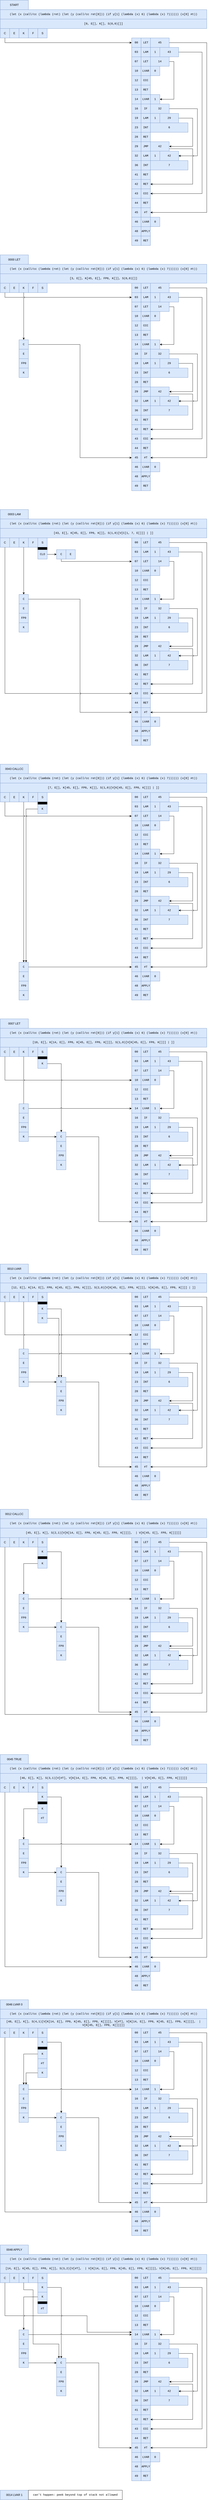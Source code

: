 <mxfile version="21.2.8" type="device">
  <diagram name="Page-1" id="3mzKUFsk_t3v2Qpd-_R9">
    <mxGraphModel dx="1902" dy="1295" grid="1" gridSize="10" guides="1" tooltips="1" connect="1" arrows="1" fold="1" page="0" pageScale="1" pageWidth="827" pageHeight="1169" math="0" shadow="0">
      <root>
        <mxCell id="0" />
        <mxCell id="1" parent="0" />
        <mxCell id="3xxYoQDb5YS4RfjLC1y8-66" value="" style="group" vertex="1" connectable="0" parent="1">
          <mxGeometry x="-40" y="160" width="320" height="880" as="geometry" />
        </mxCell>
        <mxCell id="3xxYoQDb5YS4RfjLC1y8-1" value="00" style="rounded=0;whiteSpace=wrap;html=1;fontFamily=Courier New;fillColor=#dae8fc;strokeColor=#6c8ebf;" vertex="1" parent="3xxYoQDb5YS4RfjLC1y8-66">
          <mxGeometry width="40" height="40" as="geometry" />
        </mxCell>
        <mxCell id="3xxYoQDb5YS4RfjLC1y8-2" value="03" style="rounded=0;whiteSpace=wrap;html=1;fontFamily=Courier New;fillColor=#dae8fc;strokeColor=#6c8ebf;" vertex="1" parent="3xxYoQDb5YS4RfjLC1y8-66">
          <mxGeometry y="40" width="40" height="40" as="geometry" />
        </mxCell>
        <mxCell id="3xxYoQDb5YS4RfjLC1y8-3" value="LET" style="rounded=0;whiteSpace=wrap;html=1;fontFamily=Courier New;fillColor=#dae8fc;strokeColor=#6c8ebf;" vertex="1" parent="3xxYoQDb5YS4RfjLC1y8-66">
          <mxGeometry x="40" width="40" height="40" as="geometry" />
        </mxCell>
        <mxCell id="3xxYoQDb5YS4RfjLC1y8-4" value="45" style="rounded=0;whiteSpace=wrap;html=1;fontFamily=Courier New;fillColor=#dae8fc;strokeColor=#6c8ebf;" vertex="1" parent="3xxYoQDb5YS4RfjLC1y8-66">
          <mxGeometry x="80" width="80" height="40" as="geometry" />
        </mxCell>
        <mxCell id="3xxYoQDb5YS4RfjLC1y8-5" value="LAM" style="rounded=0;whiteSpace=wrap;html=1;fontFamily=Courier New;fillColor=#dae8fc;strokeColor=#6c8ebf;" vertex="1" parent="3xxYoQDb5YS4RfjLC1y8-66">
          <mxGeometry x="40" y="40" width="40" height="40" as="geometry" />
        </mxCell>
        <mxCell id="3xxYoQDb5YS4RfjLC1y8-6" value="1" style="rounded=0;whiteSpace=wrap;html=1;fontFamily=Courier New;fillColor=#dae8fc;strokeColor=#6c8ebf;" vertex="1" parent="3xxYoQDb5YS4RfjLC1y8-66">
          <mxGeometry x="80" y="40" width="40" height="40" as="geometry" />
        </mxCell>
        <mxCell id="3xxYoQDb5YS4RfjLC1y8-7" value="43" style="rounded=0;whiteSpace=wrap;html=1;fontFamily=Courier New;fillColor=#dae8fc;strokeColor=#6c8ebf;" vertex="1" parent="3xxYoQDb5YS4RfjLC1y8-66">
          <mxGeometry x="120" y="40" width="80" height="40" as="geometry" />
        </mxCell>
        <mxCell id="3xxYoQDb5YS4RfjLC1y8-8" value="LET" style="rounded=0;whiteSpace=wrap;html=1;fontFamily=Courier New;fillColor=#dae8fc;strokeColor=#6c8ebf;" vertex="1" parent="3xxYoQDb5YS4RfjLC1y8-66">
          <mxGeometry x="40" y="80" width="40" height="40" as="geometry" />
        </mxCell>
        <mxCell id="3xxYoQDb5YS4RfjLC1y8-9" value="14" style="rounded=0;whiteSpace=wrap;html=1;fontFamily=Courier New;fillColor=#dae8fc;strokeColor=#6c8ebf;" vertex="1" parent="3xxYoQDb5YS4RfjLC1y8-66">
          <mxGeometry x="80" y="80" width="80" height="40" as="geometry" />
        </mxCell>
        <mxCell id="3xxYoQDb5YS4RfjLC1y8-10" value="07" style="rounded=0;whiteSpace=wrap;html=1;fontFamily=Courier New;fillColor=#dae8fc;strokeColor=#6c8ebf;" vertex="1" parent="3xxYoQDb5YS4RfjLC1y8-66">
          <mxGeometry y="80" width="40" height="40" as="geometry" />
        </mxCell>
        <mxCell id="3xxYoQDb5YS4RfjLC1y8-11" value="10" style="rounded=0;whiteSpace=wrap;html=1;fontFamily=Courier New;fillColor=#dae8fc;strokeColor=#6c8ebf;" vertex="1" parent="3xxYoQDb5YS4RfjLC1y8-66">
          <mxGeometry y="120" width="40" height="40" as="geometry" />
        </mxCell>
        <mxCell id="3xxYoQDb5YS4RfjLC1y8-12" value="12" style="rounded=0;whiteSpace=wrap;html=1;fontFamily=Courier New;fillColor=#dae8fc;strokeColor=#6c8ebf;" vertex="1" parent="3xxYoQDb5YS4RfjLC1y8-66">
          <mxGeometry y="160" width="40" height="40" as="geometry" />
        </mxCell>
        <mxCell id="3xxYoQDb5YS4RfjLC1y8-13" value="13" style="rounded=0;whiteSpace=wrap;html=1;fontFamily=Courier New;fillColor=#dae8fc;strokeColor=#6c8ebf;" vertex="1" parent="3xxYoQDb5YS4RfjLC1y8-66">
          <mxGeometry y="200" width="40" height="40" as="geometry" />
        </mxCell>
        <mxCell id="3xxYoQDb5YS4RfjLC1y8-14" value="14" style="rounded=0;whiteSpace=wrap;html=1;fontFamily=Courier New;fillColor=#dae8fc;strokeColor=#6c8ebf;" vertex="1" parent="3xxYoQDb5YS4RfjLC1y8-66">
          <mxGeometry y="240" width="40" height="40" as="geometry" />
        </mxCell>
        <mxCell id="3xxYoQDb5YS4RfjLC1y8-15" value="LVAR" style="rounded=0;whiteSpace=wrap;html=1;fontFamily=Courier New;direction=south;fillColor=#dae8fc;strokeColor=#6c8ebf;" vertex="1" parent="3xxYoQDb5YS4RfjLC1y8-66">
          <mxGeometry x="40" y="120" width="40" height="40" as="geometry" />
        </mxCell>
        <mxCell id="3xxYoQDb5YS4RfjLC1y8-16" value="0" style="rounded=0;whiteSpace=wrap;html=1;fontFamily=Courier New;fillColor=#dae8fc;strokeColor=#6c8ebf;" vertex="1" parent="3xxYoQDb5YS4RfjLC1y8-66">
          <mxGeometry x="80" y="120" width="40" height="40" as="geometry" />
        </mxCell>
        <mxCell id="3xxYoQDb5YS4RfjLC1y8-17" value="CCC" style="rounded=0;whiteSpace=wrap;html=1;fontFamily=Courier New;fillColor=#dae8fc;strokeColor=#6c8ebf;" vertex="1" parent="3xxYoQDb5YS4RfjLC1y8-66">
          <mxGeometry x="40" y="160" width="40" height="40" as="geometry" />
        </mxCell>
        <mxCell id="3xxYoQDb5YS4RfjLC1y8-18" value="RET" style="rounded=0;whiteSpace=wrap;html=1;fontFamily=Courier New;fillColor=#dae8fc;strokeColor=#6c8ebf;" vertex="1" parent="3xxYoQDb5YS4RfjLC1y8-66">
          <mxGeometry x="40" y="200" width="40" height="40" as="geometry" />
        </mxCell>
        <mxCell id="3xxYoQDb5YS4RfjLC1y8-19" value="LVAR" style="rounded=0;whiteSpace=wrap;html=1;fontFamily=Courier New;fillColor=#dae8fc;strokeColor=#6c8ebf;" vertex="1" parent="3xxYoQDb5YS4RfjLC1y8-66">
          <mxGeometry x="40" y="240" width="40" height="40" as="geometry" />
        </mxCell>
        <mxCell id="3xxYoQDb5YS4RfjLC1y8-20" value="1" style="rounded=0;whiteSpace=wrap;html=1;fontFamily=Courier New;fillColor=#dae8fc;strokeColor=#6c8ebf;" vertex="1" parent="3xxYoQDb5YS4RfjLC1y8-66">
          <mxGeometry x="80" y="240" width="40" height="40" as="geometry" />
        </mxCell>
        <mxCell id="3xxYoQDb5YS4RfjLC1y8-62" style="edgeStyle=orthogonalEdgeStyle;rounded=0;orthogonalLoop=1;jettySize=auto;html=1;entryX=1;entryY=0.5;entryDx=0;entryDy=0;" edge="1" parent="3xxYoQDb5YS4RfjLC1y8-66" source="3xxYoQDb5YS4RfjLC1y8-9" target="3xxYoQDb5YS4RfjLC1y8-20">
          <mxGeometry relative="1" as="geometry">
            <Array as="points">
              <mxPoint x="180" y="100" />
              <mxPoint x="180" y="260" />
            </Array>
          </mxGeometry>
        </mxCell>
        <mxCell id="3xxYoQDb5YS4RfjLC1y8-21" value="16" style="rounded=0;whiteSpace=wrap;html=1;fontFamily=Courier New;fillColor=#dae8fc;strokeColor=#6c8ebf;" vertex="1" parent="3xxYoQDb5YS4RfjLC1y8-66">
          <mxGeometry y="280" width="40" height="40" as="geometry" />
        </mxCell>
        <mxCell id="3xxYoQDb5YS4RfjLC1y8-22" value="IF" style="rounded=0;whiteSpace=wrap;html=1;fontFamily=Courier New;fillColor=#dae8fc;strokeColor=#6c8ebf;" vertex="1" parent="3xxYoQDb5YS4RfjLC1y8-66">
          <mxGeometry x="40" y="280" width="40" height="40" as="geometry" />
        </mxCell>
        <mxCell id="3xxYoQDb5YS4RfjLC1y8-23" value="32" style="rounded=0;whiteSpace=wrap;html=1;fontFamily=Courier New;fillColor=#dae8fc;strokeColor=#6c8ebf;" vertex="1" parent="3xxYoQDb5YS4RfjLC1y8-66">
          <mxGeometry x="80" y="280" width="80" height="40" as="geometry" />
        </mxCell>
        <mxCell id="3xxYoQDb5YS4RfjLC1y8-24" value="19" style="rounded=0;whiteSpace=wrap;html=1;fontFamily=Courier New;fillColor=#dae8fc;strokeColor=#6c8ebf;" vertex="1" parent="3xxYoQDb5YS4RfjLC1y8-66">
          <mxGeometry y="320" width="40" height="40" as="geometry" />
        </mxCell>
        <mxCell id="3xxYoQDb5YS4RfjLC1y8-25" value="LAM" style="rounded=0;whiteSpace=wrap;html=1;fontFamily=Courier New;fillColor=#dae8fc;strokeColor=#6c8ebf;" vertex="1" parent="3xxYoQDb5YS4RfjLC1y8-66">
          <mxGeometry x="40" y="320" width="40" height="40" as="geometry" />
        </mxCell>
        <mxCell id="3xxYoQDb5YS4RfjLC1y8-26" value="1" style="rounded=0;whiteSpace=wrap;html=1;fontFamily=Courier New;fillColor=#dae8fc;strokeColor=#6c8ebf;" vertex="1" parent="3xxYoQDb5YS4RfjLC1y8-66">
          <mxGeometry x="80" y="320" width="40" height="40" as="geometry" />
        </mxCell>
        <mxCell id="3xxYoQDb5YS4RfjLC1y8-27" value="29" style="rounded=0;whiteSpace=wrap;html=1;fontFamily=Courier New;fillColor=#dae8fc;strokeColor=#6c8ebf;" vertex="1" parent="3xxYoQDb5YS4RfjLC1y8-66">
          <mxGeometry x="120" y="320" width="80" height="40" as="geometry" />
        </mxCell>
        <mxCell id="3xxYoQDb5YS4RfjLC1y8-28" value="23" style="rounded=0;whiteSpace=wrap;html=1;fontFamily=Courier New;fillColor=#dae8fc;strokeColor=#6c8ebf;" vertex="1" parent="3xxYoQDb5YS4RfjLC1y8-66">
          <mxGeometry y="360" width="40" height="40" as="geometry" />
        </mxCell>
        <mxCell id="3xxYoQDb5YS4RfjLC1y8-29" value="INT" style="rounded=0;whiteSpace=wrap;html=1;fontFamily=Courier New;fillColor=#dae8fc;strokeColor=#6c8ebf;" vertex="1" parent="3xxYoQDb5YS4RfjLC1y8-66">
          <mxGeometry x="40" y="360" width="40" height="40" as="geometry" />
        </mxCell>
        <mxCell id="3xxYoQDb5YS4RfjLC1y8-30" value="6" style="rounded=0;whiteSpace=wrap;html=1;fontFamily=Courier New;fillColor=#dae8fc;strokeColor=#6c8ebf;" vertex="1" parent="3xxYoQDb5YS4RfjLC1y8-66">
          <mxGeometry x="80" y="360" width="160" height="40" as="geometry" />
        </mxCell>
        <mxCell id="3xxYoQDb5YS4RfjLC1y8-31" value="28" style="rounded=0;whiteSpace=wrap;html=1;fontFamily=Courier New;fillColor=#dae8fc;strokeColor=#6c8ebf;" vertex="1" parent="3xxYoQDb5YS4RfjLC1y8-66">
          <mxGeometry y="400" width="40" height="40" as="geometry" />
        </mxCell>
        <mxCell id="3xxYoQDb5YS4RfjLC1y8-32" value="RET" style="rounded=0;whiteSpace=wrap;html=1;fontFamily=Courier New;fillColor=#dae8fc;strokeColor=#6c8ebf;" vertex="1" parent="3xxYoQDb5YS4RfjLC1y8-66">
          <mxGeometry x="40" y="400" width="40" height="40" as="geometry" />
        </mxCell>
        <mxCell id="3xxYoQDb5YS4RfjLC1y8-33" value="29" style="rounded=0;whiteSpace=wrap;html=1;fontFamily=Courier New;fillColor=#dae8fc;strokeColor=#6c8ebf;" vertex="1" parent="3xxYoQDb5YS4RfjLC1y8-66">
          <mxGeometry y="440" width="40" height="40" as="geometry" />
        </mxCell>
        <mxCell id="3xxYoQDb5YS4RfjLC1y8-34" value="JMP" style="rounded=0;whiteSpace=wrap;html=1;fontFamily=Courier New;fillColor=#dae8fc;strokeColor=#6c8ebf;" vertex="1" parent="3xxYoQDb5YS4RfjLC1y8-66">
          <mxGeometry x="40" y="440" width="40" height="40" as="geometry" />
        </mxCell>
        <mxCell id="3xxYoQDb5YS4RfjLC1y8-35" value="42" style="rounded=0;whiteSpace=wrap;html=1;fontFamily=Courier New;fillColor=#dae8fc;strokeColor=#6c8ebf;" vertex="1" parent="3xxYoQDb5YS4RfjLC1y8-66">
          <mxGeometry x="80" y="440" width="80" height="40" as="geometry" />
        </mxCell>
        <mxCell id="3xxYoQDb5YS4RfjLC1y8-65" style="edgeStyle=orthogonalEdgeStyle;rounded=0;orthogonalLoop=1;jettySize=auto;html=1;entryX=1;entryY=0.5;entryDx=0;entryDy=0;" edge="1" parent="3xxYoQDb5YS4RfjLC1y8-66" source="3xxYoQDb5YS4RfjLC1y8-27" target="3xxYoQDb5YS4RfjLC1y8-35">
          <mxGeometry relative="1" as="geometry">
            <Array as="points">
              <mxPoint x="260" y="340" />
              <mxPoint x="260" y="460" />
            </Array>
          </mxGeometry>
        </mxCell>
        <mxCell id="3xxYoQDb5YS4RfjLC1y8-36" value="32" style="rounded=0;whiteSpace=wrap;html=1;fontFamily=Courier New;fillColor=#dae8fc;strokeColor=#6c8ebf;" vertex="1" parent="3xxYoQDb5YS4RfjLC1y8-66">
          <mxGeometry y="480" width="40" height="40" as="geometry" />
        </mxCell>
        <mxCell id="3xxYoQDb5YS4RfjLC1y8-37" value="36" style="rounded=0;whiteSpace=wrap;html=1;fontFamily=Courier New;fillColor=#dae8fc;strokeColor=#6c8ebf;" vertex="1" parent="3xxYoQDb5YS4RfjLC1y8-66">
          <mxGeometry y="520" width="40" height="40" as="geometry" />
        </mxCell>
        <mxCell id="3xxYoQDb5YS4RfjLC1y8-38" value="41" style="rounded=0;whiteSpace=wrap;html=1;fontFamily=Courier New;fillColor=#dae8fc;strokeColor=#6c8ebf;" vertex="1" parent="3xxYoQDb5YS4RfjLC1y8-66">
          <mxGeometry y="560" width="40" height="40" as="geometry" />
        </mxCell>
        <mxCell id="3xxYoQDb5YS4RfjLC1y8-39" value="42" style="rounded=0;whiteSpace=wrap;html=1;fontFamily=Courier New;fillColor=#dae8fc;strokeColor=#6c8ebf;" vertex="1" parent="3xxYoQDb5YS4RfjLC1y8-66">
          <mxGeometry y="600" width="40" height="40" as="geometry" />
        </mxCell>
        <mxCell id="3xxYoQDb5YS4RfjLC1y8-40" value="43" style="rounded=0;whiteSpace=wrap;html=1;fontFamily=Courier New;fillColor=#dae8fc;strokeColor=#6c8ebf;" vertex="1" parent="3xxYoQDb5YS4RfjLC1y8-66">
          <mxGeometry y="640" width="40" height="40" as="geometry" />
        </mxCell>
        <mxCell id="3xxYoQDb5YS4RfjLC1y8-41" value="44" style="rounded=0;whiteSpace=wrap;html=1;fontFamily=Courier New;fillColor=#dae8fc;strokeColor=#6c8ebf;" vertex="1" parent="3xxYoQDb5YS4RfjLC1y8-66">
          <mxGeometry y="680" width="40" height="40" as="geometry" />
        </mxCell>
        <mxCell id="3xxYoQDb5YS4RfjLC1y8-42" value="45" style="rounded=0;whiteSpace=wrap;html=1;fontFamily=Courier New;fillColor=#dae8fc;strokeColor=#6c8ebf;" vertex="1" parent="3xxYoQDb5YS4RfjLC1y8-66">
          <mxGeometry y="720" width="40" height="40" as="geometry" />
        </mxCell>
        <mxCell id="3xxYoQDb5YS4RfjLC1y8-43" value="46" style="rounded=0;whiteSpace=wrap;html=1;fontFamily=Courier New;fillColor=#dae8fc;strokeColor=#6c8ebf;" vertex="1" parent="3xxYoQDb5YS4RfjLC1y8-66">
          <mxGeometry y="760" width="40" height="40" as="geometry" />
        </mxCell>
        <mxCell id="3xxYoQDb5YS4RfjLC1y8-44" value="48" style="rounded=0;whiteSpace=wrap;html=1;fontFamily=Courier New;fillColor=#dae8fc;strokeColor=#6c8ebf;" vertex="1" parent="3xxYoQDb5YS4RfjLC1y8-66">
          <mxGeometry y="800" width="40" height="40" as="geometry" />
        </mxCell>
        <mxCell id="3xxYoQDb5YS4RfjLC1y8-45" value="49" style="rounded=0;whiteSpace=wrap;html=1;fontFamily=Courier New;fillColor=#dae8fc;strokeColor=#6c8ebf;" vertex="1" parent="3xxYoQDb5YS4RfjLC1y8-66">
          <mxGeometry y="840" width="40" height="40" as="geometry" />
        </mxCell>
        <mxCell id="3xxYoQDb5YS4RfjLC1y8-46" value="LAM" style="rounded=0;whiteSpace=wrap;html=1;fontFamily=Courier New;fillColor=#dae8fc;strokeColor=#6c8ebf;" vertex="1" parent="3xxYoQDb5YS4RfjLC1y8-66">
          <mxGeometry x="40" y="480" width="40" height="40" as="geometry" />
        </mxCell>
        <mxCell id="3xxYoQDb5YS4RfjLC1y8-47" value="1" style="rounded=0;whiteSpace=wrap;html=1;fontFamily=Courier New;fillColor=#dae8fc;strokeColor=#6c8ebf;" vertex="1" parent="3xxYoQDb5YS4RfjLC1y8-66">
          <mxGeometry x="80" y="480" width="40" height="40" as="geometry" />
        </mxCell>
        <mxCell id="3xxYoQDb5YS4RfjLC1y8-48" value="42" style="rounded=0;whiteSpace=wrap;html=1;fontFamily=Courier New;fillColor=#dae8fc;strokeColor=#6c8ebf;" vertex="1" parent="3xxYoQDb5YS4RfjLC1y8-66">
          <mxGeometry x="120" y="480" width="80" height="40" as="geometry" />
        </mxCell>
        <mxCell id="3xxYoQDb5YS4RfjLC1y8-63" style="edgeStyle=orthogonalEdgeStyle;rounded=0;orthogonalLoop=1;jettySize=auto;html=1;entryX=1;entryY=0.5;entryDx=0;entryDy=0;" edge="1" parent="3xxYoQDb5YS4RfjLC1y8-66" source="3xxYoQDb5YS4RfjLC1y8-23" target="3xxYoQDb5YS4RfjLC1y8-48">
          <mxGeometry relative="1" as="geometry">
            <Array as="points">
              <mxPoint x="280" y="300" />
              <mxPoint x="280" y="500" />
            </Array>
          </mxGeometry>
        </mxCell>
        <mxCell id="3xxYoQDb5YS4RfjLC1y8-49" value="INT" style="rounded=0;whiteSpace=wrap;html=1;fontFamily=Courier New;fillColor=#dae8fc;strokeColor=#6c8ebf;" vertex="1" parent="3xxYoQDb5YS4RfjLC1y8-66">
          <mxGeometry x="40" y="520" width="40" height="40" as="geometry" />
        </mxCell>
        <mxCell id="3xxYoQDb5YS4RfjLC1y8-50" value="7" style="rounded=0;whiteSpace=wrap;html=1;fontFamily=Courier New;fillColor=#dae8fc;strokeColor=#6c8ebf;" vertex="1" parent="3xxYoQDb5YS4RfjLC1y8-66">
          <mxGeometry x="80" y="520" width="160" height="40" as="geometry" />
        </mxCell>
        <mxCell id="3xxYoQDb5YS4RfjLC1y8-51" value="RET" style="rounded=0;whiteSpace=wrap;html=1;fontFamily=Courier New;fillColor=#dae8fc;strokeColor=#6c8ebf;" vertex="1" parent="3xxYoQDb5YS4RfjLC1y8-66">
          <mxGeometry x="40" y="560" width="40" height="40" as="geometry" />
        </mxCell>
        <mxCell id="3xxYoQDb5YS4RfjLC1y8-52" value="RET" style="rounded=0;whiteSpace=wrap;html=1;fontFamily=Courier New;fillColor=#dae8fc;strokeColor=#6c8ebf;" vertex="1" parent="3xxYoQDb5YS4RfjLC1y8-66">
          <mxGeometry x="40" y="600" width="40" height="40" as="geometry" />
        </mxCell>
        <mxCell id="3xxYoQDb5YS4RfjLC1y8-64" style="edgeStyle=orthogonalEdgeStyle;rounded=0;orthogonalLoop=1;jettySize=auto;html=1;entryX=1;entryY=0.5;entryDx=0;entryDy=0;jumpStyle=arc;exitX=1;exitY=0.75;exitDx=0;exitDy=0;" edge="1" parent="3xxYoQDb5YS4RfjLC1y8-66" source="3xxYoQDb5YS4RfjLC1y8-35" target="3xxYoQDb5YS4RfjLC1y8-52">
          <mxGeometry relative="1" as="geometry">
            <Array as="points">
              <mxPoint x="260" y="470" />
              <mxPoint x="260" y="620" />
            </Array>
          </mxGeometry>
        </mxCell>
        <mxCell id="3xxYoQDb5YS4RfjLC1y8-53" value="CCC" style="rounded=0;whiteSpace=wrap;html=1;fontFamily=Courier New;fillColor=#dae8fc;strokeColor=#6c8ebf;" vertex="1" parent="3xxYoQDb5YS4RfjLC1y8-66">
          <mxGeometry x="40" y="640" width="40" height="40" as="geometry" />
        </mxCell>
        <mxCell id="3xxYoQDb5YS4RfjLC1y8-61" style="edgeStyle=orthogonalEdgeStyle;rounded=0;orthogonalLoop=1;jettySize=auto;html=1;entryX=1;entryY=0.5;entryDx=0;entryDy=0;" edge="1" parent="3xxYoQDb5YS4RfjLC1y8-66" source="3xxYoQDb5YS4RfjLC1y8-7" target="3xxYoQDb5YS4RfjLC1y8-53">
          <mxGeometry relative="1" as="geometry">
            <Array as="points">
              <mxPoint x="300" y="60" />
              <mxPoint x="300" y="660" />
            </Array>
          </mxGeometry>
        </mxCell>
        <mxCell id="3xxYoQDb5YS4RfjLC1y8-54" value="RET" style="rounded=0;whiteSpace=wrap;html=1;fontFamily=Courier New;fillColor=#dae8fc;strokeColor=#6c8ebf;" vertex="1" parent="3xxYoQDb5YS4RfjLC1y8-66">
          <mxGeometry x="40" y="680" width="40" height="40" as="geometry" />
        </mxCell>
        <mxCell id="3xxYoQDb5YS4RfjLC1y8-55" value="#T" style="rounded=0;whiteSpace=wrap;html=1;fontFamily=Courier New;fillColor=#dae8fc;strokeColor=#6c8ebf;" vertex="1" parent="3xxYoQDb5YS4RfjLC1y8-66">
          <mxGeometry x="40" y="720" width="40" height="40" as="geometry" />
        </mxCell>
        <mxCell id="3xxYoQDb5YS4RfjLC1y8-60" style="edgeStyle=orthogonalEdgeStyle;rounded=0;orthogonalLoop=1;jettySize=auto;html=1;entryX=1;entryY=0.5;entryDx=0;entryDy=0;" edge="1" parent="3xxYoQDb5YS4RfjLC1y8-66" source="3xxYoQDb5YS4RfjLC1y8-4" target="3xxYoQDb5YS4RfjLC1y8-55">
          <mxGeometry relative="1" as="geometry">
            <Array as="points">
              <mxPoint x="320" y="20" />
              <mxPoint x="320" y="740" />
            </Array>
          </mxGeometry>
        </mxCell>
        <mxCell id="3xxYoQDb5YS4RfjLC1y8-56" value="LVAR" style="rounded=0;whiteSpace=wrap;html=1;fontFamily=Courier New;fillColor=#dae8fc;strokeColor=#6c8ebf;" vertex="1" parent="3xxYoQDb5YS4RfjLC1y8-66">
          <mxGeometry x="40" y="760" width="40" height="40" as="geometry" />
        </mxCell>
        <mxCell id="3xxYoQDb5YS4RfjLC1y8-57" value="0" style="rounded=0;whiteSpace=wrap;html=1;fontFamily=Courier New;fillColor=#dae8fc;strokeColor=#6c8ebf;" vertex="1" parent="3xxYoQDb5YS4RfjLC1y8-66">
          <mxGeometry x="80" y="760" width="40" height="40" as="geometry" />
        </mxCell>
        <mxCell id="3xxYoQDb5YS4RfjLC1y8-58" value="APPLY" style="rounded=0;whiteSpace=wrap;html=1;fontFamily=Courier New;fillColor=#dae8fc;strokeColor=#6c8ebf;" vertex="1" parent="3xxYoQDb5YS4RfjLC1y8-66">
          <mxGeometry x="40" y="800" width="40" height="40" as="geometry" />
        </mxCell>
        <mxCell id="3xxYoQDb5YS4RfjLC1y8-59" value="RET" style="rounded=0;whiteSpace=wrap;html=1;fontFamily=Courier New;fillColor=#dae8fc;strokeColor=#6c8ebf;" vertex="1" parent="3xxYoQDb5YS4RfjLC1y8-66">
          <mxGeometry x="40" y="840" width="40" height="40" as="geometry" />
        </mxCell>
        <mxCell id="3xxYoQDb5YS4RfjLC1y8-72" value="" style="group;fillColor=#dae8fc;strokeColor=#6c8ebf;" vertex="1" connectable="0" parent="1">
          <mxGeometry x="-600" y="120" width="200" height="40" as="geometry" />
        </mxCell>
        <mxCell id="3xxYoQDb5YS4RfjLC1y8-67" value="C" style="rounded=0;whiteSpace=wrap;html=1;fillColor=#dae8fc;strokeColor=#6c8ebf;" vertex="1" parent="3xxYoQDb5YS4RfjLC1y8-72">
          <mxGeometry width="40" height="40" as="geometry" />
        </mxCell>
        <mxCell id="3xxYoQDb5YS4RfjLC1y8-68" value="E" style="rounded=0;whiteSpace=wrap;html=1;fillColor=#dae8fc;strokeColor=#6c8ebf;" vertex="1" parent="3xxYoQDb5YS4RfjLC1y8-72">
          <mxGeometry x="40" width="40" height="40" as="geometry" />
        </mxCell>
        <mxCell id="3xxYoQDb5YS4RfjLC1y8-69" value="K" style="rounded=0;whiteSpace=wrap;html=1;fillColor=#dae8fc;strokeColor=#6c8ebf;" vertex="1" parent="3xxYoQDb5YS4RfjLC1y8-72">
          <mxGeometry x="80" width="40" height="40" as="geometry" />
        </mxCell>
        <mxCell id="3xxYoQDb5YS4RfjLC1y8-70" value="F" style="rounded=0;whiteSpace=wrap;html=1;fillColor=#dae8fc;strokeColor=#6c8ebf;" vertex="1" parent="3xxYoQDb5YS4RfjLC1y8-72">
          <mxGeometry x="120" width="40" height="40" as="geometry" />
        </mxCell>
        <mxCell id="3xxYoQDb5YS4RfjLC1y8-71" value="S" style="rounded=0;whiteSpace=wrap;html=1;fillColor=#dae8fc;strokeColor=#6c8ebf;" vertex="1" parent="3xxYoQDb5YS4RfjLC1y8-72">
          <mxGeometry x="160" width="40" height="40" as="geometry" />
        </mxCell>
        <mxCell id="3xxYoQDb5YS4RfjLC1y8-73" style="edgeStyle=orthogonalEdgeStyle;rounded=0;orthogonalLoop=1;jettySize=auto;html=1;entryX=0;entryY=0.5;entryDx=0;entryDy=0;" edge="1" parent="1" source="3xxYoQDb5YS4RfjLC1y8-67" target="3xxYoQDb5YS4RfjLC1y8-1">
          <mxGeometry relative="1" as="geometry">
            <Array as="points">
              <mxPoint x="-580" y="180" />
            </Array>
          </mxGeometry>
        </mxCell>
        <mxCell id="3xxYoQDb5YS4RfjLC1y8-74" value="(let (x (call/cc (lambda (ret) (let (y (call/cc ret[0])) (if y[1] (lambda (x) 6) (lambda (x) 7)))))) (x[0] #t))" style="rounded=0;whiteSpace=wrap;html=1;fontFamily=Courier New;fillColor=#dae8fc;strokeColor=#6c8ebf;" vertex="1" parent="1">
          <mxGeometry x="-600" y="40" width="880" height="40" as="geometry" />
        </mxCell>
        <mxCell id="3xxYoQDb5YS4RfjLC1y8-75" value="" style="group" vertex="1" connectable="0" parent="1">
          <mxGeometry x="-40" y="1200" width="320" height="880" as="geometry" />
        </mxCell>
        <mxCell id="3xxYoQDb5YS4RfjLC1y8-76" value="00" style="rounded=0;whiteSpace=wrap;html=1;fontFamily=Courier New;fillColor=#dae8fc;strokeColor=#6c8ebf;" vertex="1" parent="3xxYoQDb5YS4RfjLC1y8-75">
          <mxGeometry width="40" height="40" as="geometry" />
        </mxCell>
        <mxCell id="3xxYoQDb5YS4RfjLC1y8-77" value="03" style="rounded=0;whiteSpace=wrap;html=1;fontFamily=Courier New;fillColor=#dae8fc;strokeColor=#6c8ebf;" vertex="1" parent="3xxYoQDb5YS4RfjLC1y8-75">
          <mxGeometry y="40" width="40" height="40" as="geometry" />
        </mxCell>
        <mxCell id="3xxYoQDb5YS4RfjLC1y8-78" value="LET" style="rounded=0;whiteSpace=wrap;html=1;fontFamily=Courier New;fillColor=#dae8fc;strokeColor=#6c8ebf;" vertex="1" parent="3xxYoQDb5YS4RfjLC1y8-75">
          <mxGeometry x="40" width="40" height="40" as="geometry" />
        </mxCell>
        <mxCell id="3xxYoQDb5YS4RfjLC1y8-79" value="45" style="rounded=0;whiteSpace=wrap;html=1;fontFamily=Courier New;fillColor=#dae8fc;strokeColor=#6c8ebf;" vertex="1" parent="3xxYoQDb5YS4RfjLC1y8-75">
          <mxGeometry x="80" width="80" height="40" as="geometry" />
        </mxCell>
        <mxCell id="3xxYoQDb5YS4RfjLC1y8-80" value="LAM" style="rounded=0;whiteSpace=wrap;html=1;fontFamily=Courier New;fillColor=#dae8fc;strokeColor=#6c8ebf;" vertex="1" parent="3xxYoQDb5YS4RfjLC1y8-75">
          <mxGeometry x="40" y="40" width="40" height="40" as="geometry" />
        </mxCell>
        <mxCell id="3xxYoQDb5YS4RfjLC1y8-81" value="1" style="rounded=0;whiteSpace=wrap;html=1;fontFamily=Courier New;fillColor=#dae8fc;strokeColor=#6c8ebf;" vertex="1" parent="3xxYoQDb5YS4RfjLC1y8-75">
          <mxGeometry x="80" y="40" width="40" height="40" as="geometry" />
        </mxCell>
        <mxCell id="3xxYoQDb5YS4RfjLC1y8-82" value="43" style="rounded=0;whiteSpace=wrap;html=1;fontFamily=Courier New;fillColor=#dae8fc;strokeColor=#6c8ebf;" vertex="1" parent="3xxYoQDb5YS4RfjLC1y8-75">
          <mxGeometry x="120" y="40" width="80" height="40" as="geometry" />
        </mxCell>
        <mxCell id="3xxYoQDb5YS4RfjLC1y8-83" value="LET" style="rounded=0;whiteSpace=wrap;html=1;fontFamily=Courier New;fillColor=#dae8fc;strokeColor=#6c8ebf;" vertex="1" parent="3xxYoQDb5YS4RfjLC1y8-75">
          <mxGeometry x="40" y="80" width="40" height="40" as="geometry" />
        </mxCell>
        <mxCell id="3xxYoQDb5YS4RfjLC1y8-84" value="14" style="rounded=0;whiteSpace=wrap;html=1;fontFamily=Courier New;fillColor=#dae8fc;strokeColor=#6c8ebf;" vertex="1" parent="3xxYoQDb5YS4RfjLC1y8-75">
          <mxGeometry x="80" y="80" width="80" height="40" as="geometry" />
        </mxCell>
        <mxCell id="3xxYoQDb5YS4RfjLC1y8-85" value="07" style="rounded=0;whiteSpace=wrap;html=1;fontFamily=Courier New;fillColor=#dae8fc;strokeColor=#6c8ebf;" vertex="1" parent="3xxYoQDb5YS4RfjLC1y8-75">
          <mxGeometry y="80" width="40" height="40" as="geometry" />
        </mxCell>
        <mxCell id="3xxYoQDb5YS4RfjLC1y8-86" value="10" style="rounded=0;whiteSpace=wrap;html=1;fontFamily=Courier New;fillColor=#dae8fc;strokeColor=#6c8ebf;" vertex="1" parent="3xxYoQDb5YS4RfjLC1y8-75">
          <mxGeometry y="120" width="40" height="40" as="geometry" />
        </mxCell>
        <mxCell id="3xxYoQDb5YS4RfjLC1y8-87" value="12" style="rounded=0;whiteSpace=wrap;html=1;fontFamily=Courier New;fillColor=#dae8fc;strokeColor=#6c8ebf;" vertex="1" parent="3xxYoQDb5YS4RfjLC1y8-75">
          <mxGeometry y="160" width="40" height="40" as="geometry" />
        </mxCell>
        <mxCell id="3xxYoQDb5YS4RfjLC1y8-88" value="13" style="rounded=0;whiteSpace=wrap;html=1;fontFamily=Courier New;fillColor=#dae8fc;strokeColor=#6c8ebf;" vertex="1" parent="3xxYoQDb5YS4RfjLC1y8-75">
          <mxGeometry y="200" width="40" height="40" as="geometry" />
        </mxCell>
        <mxCell id="3xxYoQDb5YS4RfjLC1y8-89" value="14" style="rounded=0;whiteSpace=wrap;html=1;fontFamily=Courier New;fillColor=#dae8fc;strokeColor=#6c8ebf;" vertex="1" parent="3xxYoQDb5YS4RfjLC1y8-75">
          <mxGeometry y="240" width="40" height="40" as="geometry" />
        </mxCell>
        <mxCell id="3xxYoQDb5YS4RfjLC1y8-90" value="LVAR" style="rounded=0;whiteSpace=wrap;html=1;fontFamily=Courier New;direction=south;fillColor=#dae8fc;strokeColor=#6c8ebf;" vertex="1" parent="3xxYoQDb5YS4RfjLC1y8-75">
          <mxGeometry x="40" y="120" width="40" height="40" as="geometry" />
        </mxCell>
        <mxCell id="3xxYoQDb5YS4RfjLC1y8-91" value="0" style="rounded=0;whiteSpace=wrap;html=1;fontFamily=Courier New;fillColor=#dae8fc;strokeColor=#6c8ebf;" vertex="1" parent="3xxYoQDb5YS4RfjLC1y8-75">
          <mxGeometry x="80" y="120" width="40" height="40" as="geometry" />
        </mxCell>
        <mxCell id="3xxYoQDb5YS4RfjLC1y8-92" value="CCC" style="rounded=0;whiteSpace=wrap;html=1;fontFamily=Courier New;fillColor=#dae8fc;strokeColor=#6c8ebf;" vertex="1" parent="3xxYoQDb5YS4RfjLC1y8-75">
          <mxGeometry x="40" y="160" width="40" height="40" as="geometry" />
        </mxCell>
        <mxCell id="3xxYoQDb5YS4RfjLC1y8-93" value="RET" style="rounded=0;whiteSpace=wrap;html=1;fontFamily=Courier New;fillColor=#dae8fc;strokeColor=#6c8ebf;" vertex="1" parent="3xxYoQDb5YS4RfjLC1y8-75">
          <mxGeometry x="40" y="200" width="40" height="40" as="geometry" />
        </mxCell>
        <mxCell id="3xxYoQDb5YS4RfjLC1y8-94" value="LVAR" style="rounded=0;whiteSpace=wrap;html=1;fontFamily=Courier New;fillColor=#dae8fc;strokeColor=#6c8ebf;" vertex="1" parent="3xxYoQDb5YS4RfjLC1y8-75">
          <mxGeometry x="40" y="240" width="40" height="40" as="geometry" />
        </mxCell>
        <mxCell id="3xxYoQDb5YS4RfjLC1y8-95" value="1" style="rounded=0;whiteSpace=wrap;html=1;fontFamily=Courier New;fillColor=#dae8fc;strokeColor=#6c8ebf;" vertex="1" parent="3xxYoQDb5YS4RfjLC1y8-75">
          <mxGeometry x="80" y="240" width="40" height="40" as="geometry" />
        </mxCell>
        <mxCell id="3xxYoQDb5YS4RfjLC1y8-96" style="edgeStyle=orthogonalEdgeStyle;rounded=0;orthogonalLoop=1;jettySize=auto;html=1;entryX=1;entryY=0.5;entryDx=0;entryDy=0;" edge="1" parent="3xxYoQDb5YS4RfjLC1y8-75" source="3xxYoQDb5YS4RfjLC1y8-84" target="3xxYoQDb5YS4RfjLC1y8-95">
          <mxGeometry relative="1" as="geometry">
            <Array as="points">
              <mxPoint x="180" y="100" />
              <mxPoint x="180" y="260" />
            </Array>
          </mxGeometry>
        </mxCell>
        <mxCell id="3xxYoQDb5YS4RfjLC1y8-97" value="16" style="rounded=0;whiteSpace=wrap;html=1;fontFamily=Courier New;fillColor=#dae8fc;strokeColor=#6c8ebf;" vertex="1" parent="3xxYoQDb5YS4RfjLC1y8-75">
          <mxGeometry y="280" width="40" height="40" as="geometry" />
        </mxCell>
        <mxCell id="3xxYoQDb5YS4RfjLC1y8-98" value="IF" style="rounded=0;whiteSpace=wrap;html=1;fontFamily=Courier New;fillColor=#dae8fc;strokeColor=#6c8ebf;" vertex="1" parent="3xxYoQDb5YS4RfjLC1y8-75">
          <mxGeometry x="40" y="280" width="40" height="40" as="geometry" />
        </mxCell>
        <mxCell id="3xxYoQDb5YS4RfjLC1y8-99" value="32" style="rounded=0;whiteSpace=wrap;html=1;fontFamily=Courier New;fillColor=#dae8fc;strokeColor=#6c8ebf;" vertex="1" parent="3xxYoQDb5YS4RfjLC1y8-75">
          <mxGeometry x="80" y="280" width="80" height="40" as="geometry" />
        </mxCell>
        <mxCell id="3xxYoQDb5YS4RfjLC1y8-100" value="19" style="rounded=0;whiteSpace=wrap;html=1;fontFamily=Courier New;fillColor=#dae8fc;strokeColor=#6c8ebf;" vertex="1" parent="3xxYoQDb5YS4RfjLC1y8-75">
          <mxGeometry y="320" width="40" height="40" as="geometry" />
        </mxCell>
        <mxCell id="3xxYoQDb5YS4RfjLC1y8-101" value="LAM" style="rounded=0;whiteSpace=wrap;html=1;fontFamily=Courier New;fillColor=#dae8fc;strokeColor=#6c8ebf;" vertex="1" parent="3xxYoQDb5YS4RfjLC1y8-75">
          <mxGeometry x="40" y="320" width="40" height="40" as="geometry" />
        </mxCell>
        <mxCell id="3xxYoQDb5YS4RfjLC1y8-102" value="1" style="rounded=0;whiteSpace=wrap;html=1;fontFamily=Courier New;fillColor=#dae8fc;strokeColor=#6c8ebf;" vertex="1" parent="3xxYoQDb5YS4RfjLC1y8-75">
          <mxGeometry x="80" y="320" width="40" height="40" as="geometry" />
        </mxCell>
        <mxCell id="3xxYoQDb5YS4RfjLC1y8-103" value="29" style="rounded=0;whiteSpace=wrap;html=1;fontFamily=Courier New;fillColor=#dae8fc;strokeColor=#6c8ebf;" vertex="1" parent="3xxYoQDb5YS4RfjLC1y8-75">
          <mxGeometry x="120" y="320" width="80" height="40" as="geometry" />
        </mxCell>
        <mxCell id="3xxYoQDb5YS4RfjLC1y8-104" value="23" style="rounded=0;whiteSpace=wrap;html=1;fontFamily=Courier New;fillColor=#dae8fc;strokeColor=#6c8ebf;" vertex="1" parent="3xxYoQDb5YS4RfjLC1y8-75">
          <mxGeometry y="360" width="40" height="40" as="geometry" />
        </mxCell>
        <mxCell id="3xxYoQDb5YS4RfjLC1y8-105" value="INT" style="rounded=0;whiteSpace=wrap;html=1;fontFamily=Courier New;fillColor=#dae8fc;strokeColor=#6c8ebf;" vertex="1" parent="3xxYoQDb5YS4RfjLC1y8-75">
          <mxGeometry x="40" y="360" width="40" height="40" as="geometry" />
        </mxCell>
        <mxCell id="3xxYoQDb5YS4RfjLC1y8-106" value="6" style="rounded=0;whiteSpace=wrap;html=1;fontFamily=Courier New;fillColor=#dae8fc;strokeColor=#6c8ebf;" vertex="1" parent="3xxYoQDb5YS4RfjLC1y8-75">
          <mxGeometry x="80" y="360" width="160" height="40" as="geometry" />
        </mxCell>
        <mxCell id="3xxYoQDb5YS4RfjLC1y8-107" value="28" style="rounded=0;whiteSpace=wrap;html=1;fontFamily=Courier New;fillColor=#dae8fc;strokeColor=#6c8ebf;" vertex="1" parent="3xxYoQDb5YS4RfjLC1y8-75">
          <mxGeometry y="400" width="40" height="40" as="geometry" />
        </mxCell>
        <mxCell id="3xxYoQDb5YS4RfjLC1y8-108" value="RET" style="rounded=0;whiteSpace=wrap;html=1;fontFamily=Courier New;fillColor=#dae8fc;strokeColor=#6c8ebf;" vertex="1" parent="3xxYoQDb5YS4RfjLC1y8-75">
          <mxGeometry x="40" y="400" width="40" height="40" as="geometry" />
        </mxCell>
        <mxCell id="3xxYoQDb5YS4RfjLC1y8-109" value="29" style="rounded=0;whiteSpace=wrap;html=1;fontFamily=Courier New;fillColor=#dae8fc;strokeColor=#6c8ebf;" vertex="1" parent="3xxYoQDb5YS4RfjLC1y8-75">
          <mxGeometry y="440" width="40" height="40" as="geometry" />
        </mxCell>
        <mxCell id="3xxYoQDb5YS4RfjLC1y8-110" value="JMP" style="rounded=0;whiteSpace=wrap;html=1;fontFamily=Courier New;fillColor=#dae8fc;strokeColor=#6c8ebf;" vertex="1" parent="3xxYoQDb5YS4RfjLC1y8-75">
          <mxGeometry x="40" y="440" width="40" height="40" as="geometry" />
        </mxCell>
        <mxCell id="3xxYoQDb5YS4RfjLC1y8-111" value="42" style="rounded=0;whiteSpace=wrap;html=1;fontFamily=Courier New;fillColor=#dae8fc;strokeColor=#6c8ebf;" vertex="1" parent="3xxYoQDb5YS4RfjLC1y8-75">
          <mxGeometry x="80" y="440" width="80" height="40" as="geometry" />
        </mxCell>
        <mxCell id="3xxYoQDb5YS4RfjLC1y8-112" style="edgeStyle=orthogonalEdgeStyle;rounded=0;orthogonalLoop=1;jettySize=auto;html=1;entryX=1;entryY=0.5;entryDx=0;entryDy=0;" edge="1" parent="3xxYoQDb5YS4RfjLC1y8-75" source="3xxYoQDb5YS4RfjLC1y8-103" target="3xxYoQDb5YS4RfjLC1y8-111">
          <mxGeometry relative="1" as="geometry">
            <Array as="points">
              <mxPoint x="260" y="340" />
              <mxPoint x="260" y="460" />
            </Array>
          </mxGeometry>
        </mxCell>
        <mxCell id="3xxYoQDb5YS4RfjLC1y8-113" value="32" style="rounded=0;whiteSpace=wrap;html=1;fontFamily=Courier New;fillColor=#dae8fc;strokeColor=#6c8ebf;" vertex="1" parent="3xxYoQDb5YS4RfjLC1y8-75">
          <mxGeometry y="480" width="40" height="40" as="geometry" />
        </mxCell>
        <mxCell id="3xxYoQDb5YS4RfjLC1y8-114" value="36" style="rounded=0;whiteSpace=wrap;html=1;fontFamily=Courier New;fillColor=#dae8fc;strokeColor=#6c8ebf;" vertex="1" parent="3xxYoQDb5YS4RfjLC1y8-75">
          <mxGeometry y="520" width="40" height="40" as="geometry" />
        </mxCell>
        <mxCell id="3xxYoQDb5YS4RfjLC1y8-115" value="41" style="rounded=0;whiteSpace=wrap;html=1;fontFamily=Courier New;fillColor=#dae8fc;strokeColor=#6c8ebf;" vertex="1" parent="3xxYoQDb5YS4RfjLC1y8-75">
          <mxGeometry y="560" width="40" height="40" as="geometry" />
        </mxCell>
        <mxCell id="3xxYoQDb5YS4RfjLC1y8-116" value="42" style="rounded=0;whiteSpace=wrap;html=1;fontFamily=Courier New;fillColor=#dae8fc;strokeColor=#6c8ebf;" vertex="1" parent="3xxYoQDb5YS4RfjLC1y8-75">
          <mxGeometry y="600" width="40" height="40" as="geometry" />
        </mxCell>
        <mxCell id="3xxYoQDb5YS4RfjLC1y8-117" value="43" style="rounded=0;whiteSpace=wrap;html=1;fontFamily=Courier New;fillColor=#dae8fc;strokeColor=#6c8ebf;" vertex="1" parent="3xxYoQDb5YS4RfjLC1y8-75">
          <mxGeometry y="640" width="40" height="40" as="geometry" />
        </mxCell>
        <mxCell id="3xxYoQDb5YS4RfjLC1y8-118" value="44" style="rounded=0;whiteSpace=wrap;html=1;fontFamily=Courier New;fillColor=#dae8fc;strokeColor=#6c8ebf;" vertex="1" parent="3xxYoQDb5YS4RfjLC1y8-75">
          <mxGeometry y="680" width="40" height="40" as="geometry" />
        </mxCell>
        <mxCell id="3xxYoQDb5YS4RfjLC1y8-119" value="45" style="rounded=0;whiteSpace=wrap;html=1;fontFamily=Courier New;fillColor=#dae8fc;strokeColor=#6c8ebf;" vertex="1" parent="3xxYoQDb5YS4RfjLC1y8-75">
          <mxGeometry y="720" width="40" height="40" as="geometry" />
        </mxCell>
        <mxCell id="3xxYoQDb5YS4RfjLC1y8-120" value="46" style="rounded=0;whiteSpace=wrap;html=1;fontFamily=Courier New;fillColor=#dae8fc;strokeColor=#6c8ebf;" vertex="1" parent="3xxYoQDb5YS4RfjLC1y8-75">
          <mxGeometry y="760" width="40" height="40" as="geometry" />
        </mxCell>
        <mxCell id="3xxYoQDb5YS4RfjLC1y8-121" value="48" style="rounded=0;whiteSpace=wrap;html=1;fontFamily=Courier New;fillColor=#dae8fc;strokeColor=#6c8ebf;" vertex="1" parent="3xxYoQDb5YS4RfjLC1y8-75">
          <mxGeometry y="800" width="40" height="40" as="geometry" />
        </mxCell>
        <mxCell id="3xxYoQDb5YS4RfjLC1y8-122" value="49" style="rounded=0;whiteSpace=wrap;html=1;fontFamily=Courier New;fillColor=#dae8fc;strokeColor=#6c8ebf;" vertex="1" parent="3xxYoQDb5YS4RfjLC1y8-75">
          <mxGeometry y="840" width="40" height="40" as="geometry" />
        </mxCell>
        <mxCell id="3xxYoQDb5YS4RfjLC1y8-123" value="LAM" style="rounded=0;whiteSpace=wrap;html=1;fontFamily=Courier New;fillColor=#dae8fc;strokeColor=#6c8ebf;" vertex="1" parent="3xxYoQDb5YS4RfjLC1y8-75">
          <mxGeometry x="40" y="480" width="40" height="40" as="geometry" />
        </mxCell>
        <mxCell id="3xxYoQDb5YS4RfjLC1y8-124" value="1" style="rounded=0;whiteSpace=wrap;html=1;fontFamily=Courier New;fillColor=#dae8fc;strokeColor=#6c8ebf;" vertex="1" parent="3xxYoQDb5YS4RfjLC1y8-75">
          <mxGeometry x="80" y="480" width="40" height="40" as="geometry" />
        </mxCell>
        <mxCell id="3xxYoQDb5YS4RfjLC1y8-125" value="42" style="rounded=0;whiteSpace=wrap;html=1;fontFamily=Courier New;fillColor=#dae8fc;strokeColor=#6c8ebf;" vertex="1" parent="3xxYoQDb5YS4RfjLC1y8-75">
          <mxGeometry x="120" y="480" width="80" height="40" as="geometry" />
        </mxCell>
        <mxCell id="3xxYoQDb5YS4RfjLC1y8-126" style="edgeStyle=orthogonalEdgeStyle;rounded=0;orthogonalLoop=1;jettySize=auto;html=1;entryX=1;entryY=0.5;entryDx=0;entryDy=0;" edge="1" parent="3xxYoQDb5YS4RfjLC1y8-75" source="3xxYoQDb5YS4RfjLC1y8-99" target="3xxYoQDb5YS4RfjLC1y8-125">
          <mxGeometry relative="1" as="geometry">
            <Array as="points">
              <mxPoint x="280" y="300" />
              <mxPoint x="280" y="500" />
            </Array>
          </mxGeometry>
        </mxCell>
        <mxCell id="3xxYoQDb5YS4RfjLC1y8-127" value="INT" style="rounded=0;whiteSpace=wrap;html=1;fontFamily=Courier New;fillColor=#dae8fc;strokeColor=#6c8ebf;" vertex="1" parent="3xxYoQDb5YS4RfjLC1y8-75">
          <mxGeometry x="40" y="520" width="40" height="40" as="geometry" />
        </mxCell>
        <mxCell id="3xxYoQDb5YS4RfjLC1y8-128" value="7" style="rounded=0;whiteSpace=wrap;html=1;fontFamily=Courier New;fillColor=#dae8fc;strokeColor=#6c8ebf;" vertex="1" parent="3xxYoQDb5YS4RfjLC1y8-75">
          <mxGeometry x="80" y="520" width="160" height="40" as="geometry" />
        </mxCell>
        <mxCell id="3xxYoQDb5YS4RfjLC1y8-129" value="RET" style="rounded=0;whiteSpace=wrap;html=1;fontFamily=Courier New;fillColor=#dae8fc;strokeColor=#6c8ebf;" vertex="1" parent="3xxYoQDb5YS4RfjLC1y8-75">
          <mxGeometry x="40" y="560" width="40" height="40" as="geometry" />
        </mxCell>
        <mxCell id="3xxYoQDb5YS4RfjLC1y8-130" value="RET" style="rounded=0;whiteSpace=wrap;html=1;fontFamily=Courier New;fillColor=#dae8fc;strokeColor=#6c8ebf;" vertex="1" parent="3xxYoQDb5YS4RfjLC1y8-75">
          <mxGeometry x="40" y="600" width="40" height="40" as="geometry" />
        </mxCell>
        <mxCell id="3xxYoQDb5YS4RfjLC1y8-131" style="edgeStyle=orthogonalEdgeStyle;rounded=0;orthogonalLoop=1;jettySize=auto;html=1;entryX=1;entryY=0.5;entryDx=0;entryDy=0;jumpStyle=arc;exitX=1;exitY=0.75;exitDx=0;exitDy=0;" edge="1" parent="3xxYoQDb5YS4RfjLC1y8-75" source="3xxYoQDb5YS4RfjLC1y8-111" target="3xxYoQDb5YS4RfjLC1y8-130">
          <mxGeometry relative="1" as="geometry">
            <Array as="points">
              <mxPoint x="260" y="470" />
              <mxPoint x="260" y="620" />
            </Array>
          </mxGeometry>
        </mxCell>
        <mxCell id="3xxYoQDb5YS4RfjLC1y8-132" value="CCC" style="rounded=0;whiteSpace=wrap;html=1;fontFamily=Courier New;fillColor=#dae8fc;strokeColor=#6c8ebf;" vertex="1" parent="3xxYoQDb5YS4RfjLC1y8-75">
          <mxGeometry x="40" y="640" width="40" height="40" as="geometry" />
        </mxCell>
        <mxCell id="3xxYoQDb5YS4RfjLC1y8-133" style="edgeStyle=orthogonalEdgeStyle;rounded=0;orthogonalLoop=1;jettySize=auto;html=1;entryX=1;entryY=0.5;entryDx=0;entryDy=0;" edge="1" parent="3xxYoQDb5YS4RfjLC1y8-75" source="3xxYoQDb5YS4RfjLC1y8-82" target="3xxYoQDb5YS4RfjLC1y8-132">
          <mxGeometry relative="1" as="geometry">
            <Array as="points">
              <mxPoint x="300" y="60" />
              <mxPoint x="300" y="660" />
            </Array>
          </mxGeometry>
        </mxCell>
        <mxCell id="3xxYoQDb5YS4RfjLC1y8-134" value="RET" style="rounded=0;whiteSpace=wrap;html=1;fontFamily=Courier New;fillColor=#dae8fc;strokeColor=#6c8ebf;" vertex="1" parent="3xxYoQDb5YS4RfjLC1y8-75">
          <mxGeometry x="40" y="680" width="40" height="40" as="geometry" />
        </mxCell>
        <mxCell id="3xxYoQDb5YS4RfjLC1y8-135" value="#T" style="rounded=0;whiteSpace=wrap;html=1;fontFamily=Courier New;fillColor=#dae8fc;strokeColor=#6c8ebf;" vertex="1" parent="3xxYoQDb5YS4RfjLC1y8-75">
          <mxGeometry x="40" y="720" width="40" height="40" as="geometry" />
        </mxCell>
        <mxCell id="3xxYoQDb5YS4RfjLC1y8-136" style="edgeStyle=orthogonalEdgeStyle;rounded=0;orthogonalLoop=1;jettySize=auto;html=1;entryX=1;entryY=0.5;entryDx=0;entryDy=0;" edge="1" parent="3xxYoQDb5YS4RfjLC1y8-75" source="3xxYoQDb5YS4RfjLC1y8-79" target="3xxYoQDb5YS4RfjLC1y8-135">
          <mxGeometry relative="1" as="geometry">
            <Array as="points">
              <mxPoint x="320" y="20" />
              <mxPoint x="320" y="740" />
            </Array>
          </mxGeometry>
        </mxCell>
        <mxCell id="3xxYoQDb5YS4RfjLC1y8-137" value="LVAR" style="rounded=0;whiteSpace=wrap;html=1;fontFamily=Courier New;fillColor=#dae8fc;strokeColor=#6c8ebf;" vertex="1" parent="3xxYoQDb5YS4RfjLC1y8-75">
          <mxGeometry x="40" y="760" width="40" height="40" as="geometry" />
        </mxCell>
        <mxCell id="3xxYoQDb5YS4RfjLC1y8-138" value="0" style="rounded=0;whiteSpace=wrap;html=1;fontFamily=Courier New;fillColor=#dae8fc;strokeColor=#6c8ebf;" vertex="1" parent="3xxYoQDb5YS4RfjLC1y8-75">
          <mxGeometry x="80" y="760" width="40" height="40" as="geometry" />
        </mxCell>
        <mxCell id="3xxYoQDb5YS4RfjLC1y8-139" value="APPLY" style="rounded=0;whiteSpace=wrap;html=1;fontFamily=Courier New;fillColor=#dae8fc;strokeColor=#6c8ebf;" vertex="1" parent="3xxYoQDb5YS4RfjLC1y8-75">
          <mxGeometry x="40" y="800" width="40" height="40" as="geometry" />
        </mxCell>
        <mxCell id="3xxYoQDb5YS4RfjLC1y8-140" value="RET" style="rounded=0;whiteSpace=wrap;html=1;fontFamily=Courier New;fillColor=#dae8fc;strokeColor=#6c8ebf;" vertex="1" parent="3xxYoQDb5YS4RfjLC1y8-75">
          <mxGeometry x="40" y="840" width="40" height="40" as="geometry" />
        </mxCell>
        <mxCell id="3xxYoQDb5YS4RfjLC1y8-141" value="" style="group;fillColor=#dae8fc;strokeColor=#6c8ebf;" vertex="1" connectable="0" parent="1">
          <mxGeometry x="-600" y="1200" width="200" height="40" as="geometry" />
        </mxCell>
        <mxCell id="3xxYoQDb5YS4RfjLC1y8-142" value="C" style="rounded=0;whiteSpace=wrap;html=1;fillColor=#dae8fc;strokeColor=#6c8ebf;" vertex="1" parent="3xxYoQDb5YS4RfjLC1y8-141">
          <mxGeometry width="40" height="40" as="geometry" />
        </mxCell>
        <mxCell id="3xxYoQDb5YS4RfjLC1y8-143" value="E" style="rounded=0;whiteSpace=wrap;html=1;fillColor=#dae8fc;strokeColor=#6c8ebf;" vertex="1" parent="3xxYoQDb5YS4RfjLC1y8-141">
          <mxGeometry x="40" width="40" height="40" as="geometry" />
        </mxCell>
        <mxCell id="3xxYoQDb5YS4RfjLC1y8-144" value="K" style="rounded=0;whiteSpace=wrap;html=1;fillColor=#dae8fc;strokeColor=#6c8ebf;" vertex="1" parent="3xxYoQDb5YS4RfjLC1y8-141">
          <mxGeometry x="80" width="40" height="40" as="geometry" />
        </mxCell>
        <mxCell id="3xxYoQDb5YS4RfjLC1y8-145" value="F" style="rounded=0;whiteSpace=wrap;html=1;fillColor=#dae8fc;strokeColor=#6c8ebf;" vertex="1" parent="3xxYoQDb5YS4RfjLC1y8-141">
          <mxGeometry x="120" width="40" height="40" as="geometry" />
        </mxCell>
        <mxCell id="3xxYoQDb5YS4RfjLC1y8-146" value="S" style="rounded=0;whiteSpace=wrap;html=1;fillColor=#dae8fc;strokeColor=#6c8ebf;" vertex="1" parent="3xxYoQDb5YS4RfjLC1y8-141">
          <mxGeometry x="160" width="40" height="40" as="geometry" />
        </mxCell>
        <mxCell id="3xxYoQDb5YS4RfjLC1y8-147" style="edgeStyle=orthogonalEdgeStyle;rounded=0;orthogonalLoop=1;jettySize=auto;html=1;entryX=0;entryY=0.5;entryDx=0;entryDy=0;" edge="1" parent="1" source="3xxYoQDb5YS4RfjLC1y8-142" target="3xxYoQDb5YS4RfjLC1y8-77">
          <mxGeometry relative="1" as="geometry">
            <Array as="points">
              <mxPoint x="-580" y="1260" />
            </Array>
          </mxGeometry>
        </mxCell>
        <mxCell id="3xxYoQDb5YS4RfjLC1y8-148" value="[3, E[], K[45, E[], FP0, K[]], S(0,0)[]]" style="rounded=0;whiteSpace=wrap;html=1;fontFamily=Courier New;fillColor=#dae8fc;strokeColor=#6c8ebf;" vertex="1" parent="1">
          <mxGeometry x="-600" y="1160" width="880" height="40" as="geometry" />
        </mxCell>
        <mxCell id="3xxYoQDb5YS4RfjLC1y8-151" style="edgeStyle=orthogonalEdgeStyle;rounded=0;orthogonalLoop=1;jettySize=auto;html=1;entryX=0;entryY=0.5;entryDx=0;entryDy=0;" edge="1" parent="1" source="3xxYoQDb5YS4RfjLC1y8-150" target="3xxYoQDb5YS4RfjLC1y8-119">
          <mxGeometry relative="1" as="geometry">
            <Array as="points">
              <mxPoint x="-260" y="1460" />
              <mxPoint x="-260" y="1940" />
            </Array>
          </mxGeometry>
        </mxCell>
        <mxCell id="3xxYoQDb5YS4RfjLC1y8-150" value="C" style="rounded=0;whiteSpace=wrap;html=1;fontFamily=Courier New;fillColor=#dae8fc;strokeColor=#6c8ebf;" vertex="1" parent="1">
          <mxGeometry x="-520" y="1440" width="40" height="40" as="geometry" />
        </mxCell>
        <mxCell id="3xxYoQDb5YS4RfjLC1y8-152" value="E" style="rounded=0;whiteSpace=wrap;html=1;fontFamily=Courier New;fillColor=#dae8fc;strokeColor=#6c8ebf;" vertex="1" parent="1">
          <mxGeometry x="-520" y="1480" width="40" height="40" as="geometry" />
        </mxCell>
        <mxCell id="3xxYoQDb5YS4RfjLC1y8-153" value="FP0" style="rounded=0;whiteSpace=wrap;html=1;fontFamily=Courier New;fillColor=#dae8fc;strokeColor=#6c8ebf;" vertex="1" parent="1">
          <mxGeometry x="-520" y="1520" width="40" height="40" as="geometry" />
        </mxCell>
        <mxCell id="3xxYoQDb5YS4RfjLC1y8-154" value="K" style="rounded=0;whiteSpace=wrap;html=1;fontFamily=Courier New;fillColor=#dae8fc;strokeColor=#6c8ebf;" vertex="1" parent="1">
          <mxGeometry x="-520" y="1560" width="40" height="40" as="geometry" />
        </mxCell>
        <mxCell id="3xxYoQDb5YS4RfjLC1y8-155" style="edgeStyle=orthogonalEdgeStyle;rounded=0;orthogonalLoop=1;jettySize=auto;html=1;entryX=0.5;entryY=0;entryDx=0;entryDy=0;jumpStyle=arc;" edge="1" parent="1" source="3xxYoQDb5YS4RfjLC1y8-144" target="3xxYoQDb5YS4RfjLC1y8-150">
          <mxGeometry relative="1" as="geometry">
            <mxPoint x="-500" y="1400" as="targetPoint" />
          </mxGeometry>
        </mxCell>
        <mxCell id="3xxYoQDb5YS4RfjLC1y8-156" value="" style="group" vertex="1" connectable="0" parent="1">
          <mxGeometry x="-40" y="2280" width="320" height="880" as="geometry" />
        </mxCell>
        <mxCell id="3xxYoQDb5YS4RfjLC1y8-157" value="00" style="rounded=0;whiteSpace=wrap;html=1;fontFamily=Courier New;fillColor=#dae8fc;strokeColor=#6c8ebf;" vertex="1" parent="3xxYoQDb5YS4RfjLC1y8-156">
          <mxGeometry width="40" height="40" as="geometry" />
        </mxCell>
        <mxCell id="3xxYoQDb5YS4RfjLC1y8-158" value="03" style="rounded=0;whiteSpace=wrap;html=1;fontFamily=Courier New;fillColor=#dae8fc;strokeColor=#6c8ebf;" vertex="1" parent="3xxYoQDb5YS4RfjLC1y8-156">
          <mxGeometry y="40" width="40" height="40" as="geometry" />
        </mxCell>
        <mxCell id="3xxYoQDb5YS4RfjLC1y8-159" value="LET" style="rounded=0;whiteSpace=wrap;html=1;fontFamily=Courier New;fillColor=#dae8fc;strokeColor=#6c8ebf;" vertex="1" parent="3xxYoQDb5YS4RfjLC1y8-156">
          <mxGeometry x="40" width="40" height="40" as="geometry" />
        </mxCell>
        <mxCell id="3xxYoQDb5YS4RfjLC1y8-160" value="45" style="rounded=0;whiteSpace=wrap;html=1;fontFamily=Courier New;fillColor=#dae8fc;strokeColor=#6c8ebf;" vertex="1" parent="3xxYoQDb5YS4RfjLC1y8-156">
          <mxGeometry x="80" width="80" height="40" as="geometry" />
        </mxCell>
        <mxCell id="3xxYoQDb5YS4RfjLC1y8-161" value="LAM" style="rounded=0;whiteSpace=wrap;html=1;fontFamily=Courier New;fillColor=#dae8fc;strokeColor=#6c8ebf;" vertex="1" parent="3xxYoQDb5YS4RfjLC1y8-156">
          <mxGeometry x="40" y="40" width="40" height="40" as="geometry" />
        </mxCell>
        <mxCell id="3xxYoQDb5YS4RfjLC1y8-162" value="1" style="rounded=0;whiteSpace=wrap;html=1;fontFamily=Courier New;fillColor=#dae8fc;strokeColor=#6c8ebf;" vertex="1" parent="3xxYoQDb5YS4RfjLC1y8-156">
          <mxGeometry x="80" y="40" width="40" height="40" as="geometry" />
        </mxCell>
        <mxCell id="3xxYoQDb5YS4RfjLC1y8-163" value="43" style="rounded=0;whiteSpace=wrap;html=1;fontFamily=Courier New;fillColor=#dae8fc;strokeColor=#6c8ebf;" vertex="1" parent="3xxYoQDb5YS4RfjLC1y8-156">
          <mxGeometry x="120" y="40" width="80" height="40" as="geometry" />
        </mxCell>
        <mxCell id="3xxYoQDb5YS4RfjLC1y8-164" value="LET" style="rounded=0;whiteSpace=wrap;html=1;fontFamily=Courier New;fillColor=#dae8fc;strokeColor=#6c8ebf;" vertex="1" parent="3xxYoQDb5YS4RfjLC1y8-156">
          <mxGeometry x="40" y="80" width="40" height="40" as="geometry" />
        </mxCell>
        <mxCell id="3xxYoQDb5YS4RfjLC1y8-165" value="14" style="rounded=0;whiteSpace=wrap;html=1;fontFamily=Courier New;fillColor=#dae8fc;strokeColor=#6c8ebf;" vertex="1" parent="3xxYoQDb5YS4RfjLC1y8-156">
          <mxGeometry x="80" y="80" width="80" height="40" as="geometry" />
        </mxCell>
        <mxCell id="3xxYoQDb5YS4RfjLC1y8-166" value="07" style="rounded=0;whiteSpace=wrap;html=1;fontFamily=Courier New;fillColor=#dae8fc;strokeColor=#6c8ebf;" vertex="1" parent="3xxYoQDb5YS4RfjLC1y8-156">
          <mxGeometry y="80" width="40" height="40" as="geometry" />
        </mxCell>
        <mxCell id="3xxYoQDb5YS4RfjLC1y8-167" value="10" style="rounded=0;whiteSpace=wrap;html=1;fontFamily=Courier New;fillColor=#dae8fc;strokeColor=#6c8ebf;" vertex="1" parent="3xxYoQDb5YS4RfjLC1y8-156">
          <mxGeometry y="120" width="40" height="40" as="geometry" />
        </mxCell>
        <mxCell id="3xxYoQDb5YS4RfjLC1y8-168" value="12" style="rounded=0;whiteSpace=wrap;html=1;fontFamily=Courier New;fillColor=#dae8fc;strokeColor=#6c8ebf;" vertex="1" parent="3xxYoQDb5YS4RfjLC1y8-156">
          <mxGeometry y="160" width="40" height="40" as="geometry" />
        </mxCell>
        <mxCell id="3xxYoQDb5YS4RfjLC1y8-169" value="13" style="rounded=0;whiteSpace=wrap;html=1;fontFamily=Courier New;fillColor=#dae8fc;strokeColor=#6c8ebf;" vertex="1" parent="3xxYoQDb5YS4RfjLC1y8-156">
          <mxGeometry y="200" width="40" height="40" as="geometry" />
        </mxCell>
        <mxCell id="3xxYoQDb5YS4RfjLC1y8-170" value="14" style="rounded=0;whiteSpace=wrap;html=1;fontFamily=Courier New;fillColor=#dae8fc;strokeColor=#6c8ebf;" vertex="1" parent="3xxYoQDb5YS4RfjLC1y8-156">
          <mxGeometry y="240" width="40" height="40" as="geometry" />
        </mxCell>
        <mxCell id="3xxYoQDb5YS4RfjLC1y8-171" value="LVAR" style="rounded=0;whiteSpace=wrap;html=1;fontFamily=Courier New;direction=south;fillColor=#dae8fc;strokeColor=#6c8ebf;" vertex="1" parent="3xxYoQDb5YS4RfjLC1y8-156">
          <mxGeometry x="40" y="120" width="40" height="40" as="geometry" />
        </mxCell>
        <mxCell id="3xxYoQDb5YS4RfjLC1y8-172" value="0" style="rounded=0;whiteSpace=wrap;html=1;fontFamily=Courier New;fillColor=#dae8fc;strokeColor=#6c8ebf;" vertex="1" parent="3xxYoQDb5YS4RfjLC1y8-156">
          <mxGeometry x="80" y="120" width="40" height="40" as="geometry" />
        </mxCell>
        <mxCell id="3xxYoQDb5YS4RfjLC1y8-173" value="CCC" style="rounded=0;whiteSpace=wrap;html=1;fontFamily=Courier New;fillColor=#dae8fc;strokeColor=#6c8ebf;" vertex="1" parent="3xxYoQDb5YS4RfjLC1y8-156">
          <mxGeometry x="40" y="160" width="40" height="40" as="geometry" />
        </mxCell>
        <mxCell id="3xxYoQDb5YS4RfjLC1y8-174" value="RET" style="rounded=0;whiteSpace=wrap;html=1;fontFamily=Courier New;fillColor=#dae8fc;strokeColor=#6c8ebf;" vertex="1" parent="3xxYoQDb5YS4RfjLC1y8-156">
          <mxGeometry x="40" y="200" width="40" height="40" as="geometry" />
        </mxCell>
        <mxCell id="3xxYoQDb5YS4RfjLC1y8-175" value="LVAR" style="rounded=0;whiteSpace=wrap;html=1;fontFamily=Courier New;fillColor=#dae8fc;strokeColor=#6c8ebf;" vertex="1" parent="3xxYoQDb5YS4RfjLC1y8-156">
          <mxGeometry x="40" y="240" width="40" height="40" as="geometry" />
        </mxCell>
        <mxCell id="3xxYoQDb5YS4RfjLC1y8-176" value="1" style="rounded=0;whiteSpace=wrap;html=1;fontFamily=Courier New;fillColor=#dae8fc;strokeColor=#6c8ebf;" vertex="1" parent="3xxYoQDb5YS4RfjLC1y8-156">
          <mxGeometry x="80" y="240" width="40" height="40" as="geometry" />
        </mxCell>
        <mxCell id="3xxYoQDb5YS4RfjLC1y8-177" style="edgeStyle=orthogonalEdgeStyle;rounded=0;orthogonalLoop=1;jettySize=auto;html=1;entryX=1;entryY=0.5;entryDx=0;entryDy=0;" edge="1" parent="3xxYoQDb5YS4RfjLC1y8-156" source="3xxYoQDb5YS4RfjLC1y8-165" target="3xxYoQDb5YS4RfjLC1y8-176">
          <mxGeometry relative="1" as="geometry">
            <Array as="points">
              <mxPoint x="180" y="100" />
              <mxPoint x="180" y="260" />
            </Array>
          </mxGeometry>
        </mxCell>
        <mxCell id="3xxYoQDb5YS4RfjLC1y8-178" value="16" style="rounded=0;whiteSpace=wrap;html=1;fontFamily=Courier New;fillColor=#dae8fc;strokeColor=#6c8ebf;" vertex="1" parent="3xxYoQDb5YS4RfjLC1y8-156">
          <mxGeometry y="280" width="40" height="40" as="geometry" />
        </mxCell>
        <mxCell id="3xxYoQDb5YS4RfjLC1y8-179" value="IF" style="rounded=0;whiteSpace=wrap;html=1;fontFamily=Courier New;fillColor=#dae8fc;strokeColor=#6c8ebf;" vertex="1" parent="3xxYoQDb5YS4RfjLC1y8-156">
          <mxGeometry x="40" y="280" width="40" height="40" as="geometry" />
        </mxCell>
        <mxCell id="3xxYoQDb5YS4RfjLC1y8-180" value="32" style="rounded=0;whiteSpace=wrap;html=1;fontFamily=Courier New;fillColor=#dae8fc;strokeColor=#6c8ebf;" vertex="1" parent="3xxYoQDb5YS4RfjLC1y8-156">
          <mxGeometry x="80" y="280" width="80" height="40" as="geometry" />
        </mxCell>
        <mxCell id="3xxYoQDb5YS4RfjLC1y8-181" value="19" style="rounded=0;whiteSpace=wrap;html=1;fontFamily=Courier New;fillColor=#dae8fc;strokeColor=#6c8ebf;" vertex="1" parent="3xxYoQDb5YS4RfjLC1y8-156">
          <mxGeometry y="320" width="40" height="40" as="geometry" />
        </mxCell>
        <mxCell id="3xxYoQDb5YS4RfjLC1y8-182" value="LAM" style="rounded=0;whiteSpace=wrap;html=1;fontFamily=Courier New;fillColor=#dae8fc;strokeColor=#6c8ebf;" vertex="1" parent="3xxYoQDb5YS4RfjLC1y8-156">
          <mxGeometry x="40" y="320" width="40" height="40" as="geometry" />
        </mxCell>
        <mxCell id="3xxYoQDb5YS4RfjLC1y8-183" value="1" style="rounded=0;whiteSpace=wrap;html=1;fontFamily=Courier New;fillColor=#dae8fc;strokeColor=#6c8ebf;" vertex="1" parent="3xxYoQDb5YS4RfjLC1y8-156">
          <mxGeometry x="80" y="320" width="40" height="40" as="geometry" />
        </mxCell>
        <mxCell id="3xxYoQDb5YS4RfjLC1y8-184" value="29" style="rounded=0;whiteSpace=wrap;html=1;fontFamily=Courier New;fillColor=#dae8fc;strokeColor=#6c8ebf;" vertex="1" parent="3xxYoQDb5YS4RfjLC1y8-156">
          <mxGeometry x="120" y="320" width="80" height="40" as="geometry" />
        </mxCell>
        <mxCell id="3xxYoQDb5YS4RfjLC1y8-185" value="23" style="rounded=0;whiteSpace=wrap;html=1;fontFamily=Courier New;fillColor=#dae8fc;strokeColor=#6c8ebf;" vertex="1" parent="3xxYoQDb5YS4RfjLC1y8-156">
          <mxGeometry y="360" width="40" height="40" as="geometry" />
        </mxCell>
        <mxCell id="3xxYoQDb5YS4RfjLC1y8-186" value="INT" style="rounded=0;whiteSpace=wrap;html=1;fontFamily=Courier New;fillColor=#dae8fc;strokeColor=#6c8ebf;" vertex="1" parent="3xxYoQDb5YS4RfjLC1y8-156">
          <mxGeometry x="40" y="360" width="40" height="40" as="geometry" />
        </mxCell>
        <mxCell id="3xxYoQDb5YS4RfjLC1y8-187" value="6" style="rounded=0;whiteSpace=wrap;html=1;fontFamily=Courier New;fillColor=#dae8fc;strokeColor=#6c8ebf;" vertex="1" parent="3xxYoQDb5YS4RfjLC1y8-156">
          <mxGeometry x="80" y="360" width="160" height="40" as="geometry" />
        </mxCell>
        <mxCell id="3xxYoQDb5YS4RfjLC1y8-188" value="28" style="rounded=0;whiteSpace=wrap;html=1;fontFamily=Courier New;fillColor=#dae8fc;strokeColor=#6c8ebf;" vertex="1" parent="3xxYoQDb5YS4RfjLC1y8-156">
          <mxGeometry y="400" width="40" height="40" as="geometry" />
        </mxCell>
        <mxCell id="3xxYoQDb5YS4RfjLC1y8-189" value="RET" style="rounded=0;whiteSpace=wrap;html=1;fontFamily=Courier New;fillColor=#dae8fc;strokeColor=#6c8ebf;" vertex="1" parent="3xxYoQDb5YS4RfjLC1y8-156">
          <mxGeometry x="40" y="400" width="40" height="40" as="geometry" />
        </mxCell>
        <mxCell id="3xxYoQDb5YS4RfjLC1y8-190" value="29" style="rounded=0;whiteSpace=wrap;html=1;fontFamily=Courier New;fillColor=#dae8fc;strokeColor=#6c8ebf;" vertex="1" parent="3xxYoQDb5YS4RfjLC1y8-156">
          <mxGeometry y="440" width="40" height="40" as="geometry" />
        </mxCell>
        <mxCell id="3xxYoQDb5YS4RfjLC1y8-191" value="JMP" style="rounded=0;whiteSpace=wrap;html=1;fontFamily=Courier New;fillColor=#dae8fc;strokeColor=#6c8ebf;" vertex="1" parent="3xxYoQDb5YS4RfjLC1y8-156">
          <mxGeometry x="40" y="440" width="40" height="40" as="geometry" />
        </mxCell>
        <mxCell id="3xxYoQDb5YS4RfjLC1y8-192" value="42" style="rounded=0;whiteSpace=wrap;html=1;fontFamily=Courier New;fillColor=#dae8fc;strokeColor=#6c8ebf;" vertex="1" parent="3xxYoQDb5YS4RfjLC1y8-156">
          <mxGeometry x="80" y="440" width="80" height="40" as="geometry" />
        </mxCell>
        <mxCell id="3xxYoQDb5YS4RfjLC1y8-193" style="edgeStyle=orthogonalEdgeStyle;rounded=0;orthogonalLoop=1;jettySize=auto;html=1;entryX=1;entryY=0.5;entryDx=0;entryDy=0;" edge="1" parent="3xxYoQDb5YS4RfjLC1y8-156" source="3xxYoQDb5YS4RfjLC1y8-184" target="3xxYoQDb5YS4RfjLC1y8-192">
          <mxGeometry relative="1" as="geometry">
            <Array as="points">
              <mxPoint x="260" y="340" />
              <mxPoint x="260" y="460" />
            </Array>
          </mxGeometry>
        </mxCell>
        <mxCell id="3xxYoQDb5YS4RfjLC1y8-194" value="32" style="rounded=0;whiteSpace=wrap;html=1;fontFamily=Courier New;fillColor=#dae8fc;strokeColor=#6c8ebf;" vertex="1" parent="3xxYoQDb5YS4RfjLC1y8-156">
          <mxGeometry y="480" width="40" height="40" as="geometry" />
        </mxCell>
        <mxCell id="3xxYoQDb5YS4RfjLC1y8-195" value="36" style="rounded=0;whiteSpace=wrap;html=1;fontFamily=Courier New;fillColor=#dae8fc;strokeColor=#6c8ebf;" vertex="1" parent="3xxYoQDb5YS4RfjLC1y8-156">
          <mxGeometry y="520" width="40" height="40" as="geometry" />
        </mxCell>
        <mxCell id="3xxYoQDb5YS4RfjLC1y8-196" value="41" style="rounded=0;whiteSpace=wrap;html=1;fontFamily=Courier New;fillColor=#dae8fc;strokeColor=#6c8ebf;" vertex="1" parent="3xxYoQDb5YS4RfjLC1y8-156">
          <mxGeometry y="560" width="40" height="40" as="geometry" />
        </mxCell>
        <mxCell id="3xxYoQDb5YS4RfjLC1y8-197" value="42" style="rounded=0;whiteSpace=wrap;html=1;fontFamily=Courier New;fillColor=#dae8fc;strokeColor=#6c8ebf;" vertex="1" parent="3xxYoQDb5YS4RfjLC1y8-156">
          <mxGeometry y="600" width="40" height="40" as="geometry" />
        </mxCell>
        <mxCell id="3xxYoQDb5YS4RfjLC1y8-198" value="43" style="rounded=0;whiteSpace=wrap;html=1;fontFamily=Courier New;fillColor=#dae8fc;strokeColor=#6c8ebf;" vertex="1" parent="3xxYoQDb5YS4RfjLC1y8-156">
          <mxGeometry y="640" width="40" height="40" as="geometry" />
        </mxCell>
        <mxCell id="3xxYoQDb5YS4RfjLC1y8-199" value="44" style="rounded=0;whiteSpace=wrap;html=1;fontFamily=Courier New;fillColor=#dae8fc;strokeColor=#6c8ebf;" vertex="1" parent="3xxYoQDb5YS4RfjLC1y8-156">
          <mxGeometry y="680" width="40" height="40" as="geometry" />
        </mxCell>
        <mxCell id="3xxYoQDb5YS4RfjLC1y8-200" value="45" style="rounded=0;whiteSpace=wrap;html=1;fontFamily=Courier New;fillColor=#dae8fc;strokeColor=#6c8ebf;" vertex="1" parent="3xxYoQDb5YS4RfjLC1y8-156">
          <mxGeometry y="720" width="40" height="40" as="geometry" />
        </mxCell>
        <mxCell id="3xxYoQDb5YS4RfjLC1y8-201" value="46" style="rounded=0;whiteSpace=wrap;html=1;fontFamily=Courier New;fillColor=#dae8fc;strokeColor=#6c8ebf;" vertex="1" parent="3xxYoQDb5YS4RfjLC1y8-156">
          <mxGeometry y="760" width="40" height="40" as="geometry" />
        </mxCell>
        <mxCell id="3xxYoQDb5YS4RfjLC1y8-202" value="48" style="rounded=0;whiteSpace=wrap;html=1;fontFamily=Courier New;fillColor=#dae8fc;strokeColor=#6c8ebf;" vertex="1" parent="3xxYoQDb5YS4RfjLC1y8-156">
          <mxGeometry y="800" width="40" height="40" as="geometry" />
        </mxCell>
        <mxCell id="3xxYoQDb5YS4RfjLC1y8-203" value="49" style="rounded=0;whiteSpace=wrap;html=1;fontFamily=Courier New;fillColor=#dae8fc;strokeColor=#6c8ebf;" vertex="1" parent="3xxYoQDb5YS4RfjLC1y8-156">
          <mxGeometry y="840" width="40" height="40" as="geometry" />
        </mxCell>
        <mxCell id="3xxYoQDb5YS4RfjLC1y8-204" value="LAM" style="rounded=0;whiteSpace=wrap;html=1;fontFamily=Courier New;fillColor=#dae8fc;strokeColor=#6c8ebf;" vertex="1" parent="3xxYoQDb5YS4RfjLC1y8-156">
          <mxGeometry x="40" y="480" width="40" height="40" as="geometry" />
        </mxCell>
        <mxCell id="3xxYoQDb5YS4RfjLC1y8-205" value="1" style="rounded=0;whiteSpace=wrap;html=1;fontFamily=Courier New;fillColor=#dae8fc;strokeColor=#6c8ebf;" vertex="1" parent="3xxYoQDb5YS4RfjLC1y8-156">
          <mxGeometry x="80" y="480" width="40" height="40" as="geometry" />
        </mxCell>
        <mxCell id="3xxYoQDb5YS4RfjLC1y8-206" value="42" style="rounded=0;whiteSpace=wrap;html=1;fontFamily=Courier New;fillColor=#dae8fc;strokeColor=#6c8ebf;" vertex="1" parent="3xxYoQDb5YS4RfjLC1y8-156">
          <mxGeometry x="120" y="480" width="80" height="40" as="geometry" />
        </mxCell>
        <mxCell id="3xxYoQDb5YS4RfjLC1y8-207" style="edgeStyle=orthogonalEdgeStyle;rounded=0;orthogonalLoop=1;jettySize=auto;html=1;entryX=1;entryY=0.5;entryDx=0;entryDy=0;" edge="1" parent="3xxYoQDb5YS4RfjLC1y8-156" source="3xxYoQDb5YS4RfjLC1y8-180" target="3xxYoQDb5YS4RfjLC1y8-206">
          <mxGeometry relative="1" as="geometry">
            <Array as="points">
              <mxPoint x="280" y="300" />
              <mxPoint x="280" y="500" />
            </Array>
          </mxGeometry>
        </mxCell>
        <mxCell id="3xxYoQDb5YS4RfjLC1y8-208" value="INT" style="rounded=0;whiteSpace=wrap;html=1;fontFamily=Courier New;fillColor=#dae8fc;strokeColor=#6c8ebf;" vertex="1" parent="3xxYoQDb5YS4RfjLC1y8-156">
          <mxGeometry x="40" y="520" width="40" height="40" as="geometry" />
        </mxCell>
        <mxCell id="3xxYoQDb5YS4RfjLC1y8-209" value="7" style="rounded=0;whiteSpace=wrap;html=1;fontFamily=Courier New;fillColor=#dae8fc;strokeColor=#6c8ebf;" vertex="1" parent="3xxYoQDb5YS4RfjLC1y8-156">
          <mxGeometry x="80" y="520" width="160" height="40" as="geometry" />
        </mxCell>
        <mxCell id="3xxYoQDb5YS4RfjLC1y8-210" value="RET" style="rounded=0;whiteSpace=wrap;html=1;fontFamily=Courier New;fillColor=#dae8fc;strokeColor=#6c8ebf;" vertex="1" parent="3xxYoQDb5YS4RfjLC1y8-156">
          <mxGeometry x="40" y="560" width="40" height="40" as="geometry" />
        </mxCell>
        <mxCell id="3xxYoQDb5YS4RfjLC1y8-211" value="RET" style="rounded=0;whiteSpace=wrap;html=1;fontFamily=Courier New;fillColor=#dae8fc;strokeColor=#6c8ebf;" vertex="1" parent="3xxYoQDb5YS4RfjLC1y8-156">
          <mxGeometry x="40" y="600" width="40" height="40" as="geometry" />
        </mxCell>
        <mxCell id="3xxYoQDb5YS4RfjLC1y8-212" style="edgeStyle=orthogonalEdgeStyle;rounded=0;orthogonalLoop=1;jettySize=auto;html=1;entryX=1;entryY=0.5;entryDx=0;entryDy=0;jumpStyle=arc;exitX=1;exitY=0.75;exitDx=0;exitDy=0;" edge="1" parent="3xxYoQDb5YS4RfjLC1y8-156" source="3xxYoQDb5YS4RfjLC1y8-192" target="3xxYoQDb5YS4RfjLC1y8-211">
          <mxGeometry relative="1" as="geometry">
            <Array as="points">
              <mxPoint x="260" y="470" />
              <mxPoint x="260" y="620" />
            </Array>
          </mxGeometry>
        </mxCell>
        <mxCell id="3xxYoQDb5YS4RfjLC1y8-213" value="CCC" style="rounded=0;whiteSpace=wrap;html=1;fontFamily=Courier New;fillColor=#dae8fc;strokeColor=#6c8ebf;" vertex="1" parent="3xxYoQDb5YS4RfjLC1y8-156">
          <mxGeometry x="40" y="640" width="40" height="40" as="geometry" />
        </mxCell>
        <mxCell id="3xxYoQDb5YS4RfjLC1y8-214" style="edgeStyle=orthogonalEdgeStyle;rounded=0;orthogonalLoop=1;jettySize=auto;html=1;entryX=1;entryY=0.5;entryDx=0;entryDy=0;" edge="1" parent="3xxYoQDb5YS4RfjLC1y8-156" source="3xxYoQDb5YS4RfjLC1y8-163" target="3xxYoQDb5YS4RfjLC1y8-213">
          <mxGeometry relative="1" as="geometry">
            <Array as="points">
              <mxPoint x="300" y="60" />
              <mxPoint x="300" y="660" />
            </Array>
          </mxGeometry>
        </mxCell>
        <mxCell id="3xxYoQDb5YS4RfjLC1y8-215" value="RET" style="rounded=0;whiteSpace=wrap;html=1;fontFamily=Courier New;fillColor=#dae8fc;strokeColor=#6c8ebf;" vertex="1" parent="3xxYoQDb5YS4RfjLC1y8-156">
          <mxGeometry x="40" y="680" width="40" height="40" as="geometry" />
        </mxCell>
        <mxCell id="3xxYoQDb5YS4RfjLC1y8-216" value="#T" style="rounded=0;whiteSpace=wrap;html=1;fontFamily=Courier New;fillColor=#dae8fc;strokeColor=#6c8ebf;" vertex="1" parent="3xxYoQDb5YS4RfjLC1y8-156">
          <mxGeometry x="40" y="720" width="40" height="40" as="geometry" />
        </mxCell>
        <mxCell id="3xxYoQDb5YS4RfjLC1y8-217" style="edgeStyle=orthogonalEdgeStyle;rounded=0;orthogonalLoop=1;jettySize=auto;html=1;entryX=1;entryY=0.5;entryDx=0;entryDy=0;" edge="1" parent="3xxYoQDb5YS4RfjLC1y8-156" source="3xxYoQDb5YS4RfjLC1y8-160" target="3xxYoQDb5YS4RfjLC1y8-216">
          <mxGeometry relative="1" as="geometry">
            <Array as="points">
              <mxPoint x="320" y="20" />
              <mxPoint x="320" y="740" />
            </Array>
          </mxGeometry>
        </mxCell>
        <mxCell id="3xxYoQDb5YS4RfjLC1y8-218" value="LVAR" style="rounded=0;whiteSpace=wrap;html=1;fontFamily=Courier New;fillColor=#dae8fc;strokeColor=#6c8ebf;" vertex="1" parent="3xxYoQDb5YS4RfjLC1y8-156">
          <mxGeometry x="40" y="760" width="40" height="40" as="geometry" />
        </mxCell>
        <mxCell id="3xxYoQDb5YS4RfjLC1y8-219" value="0" style="rounded=0;whiteSpace=wrap;html=1;fontFamily=Courier New;fillColor=#dae8fc;strokeColor=#6c8ebf;" vertex="1" parent="3xxYoQDb5YS4RfjLC1y8-156">
          <mxGeometry x="80" y="760" width="40" height="40" as="geometry" />
        </mxCell>
        <mxCell id="3xxYoQDb5YS4RfjLC1y8-220" value="APPLY" style="rounded=0;whiteSpace=wrap;html=1;fontFamily=Courier New;fillColor=#dae8fc;strokeColor=#6c8ebf;" vertex="1" parent="3xxYoQDb5YS4RfjLC1y8-156">
          <mxGeometry x="40" y="800" width="40" height="40" as="geometry" />
        </mxCell>
        <mxCell id="3xxYoQDb5YS4RfjLC1y8-221" value="RET" style="rounded=0;whiteSpace=wrap;html=1;fontFamily=Courier New;fillColor=#dae8fc;strokeColor=#6c8ebf;" vertex="1" parent="3xxYoQDb5YS4RfjLC1y8-156">
          <mxGeometry x="40" y="840" width="40" height="40" as="geometry" />
        </mxCell>
        <mxCell id="3xxYoQDb5YS4RfjLC1y8-222" value="" style="group;fillColor=#dae8fc;strokeColor=#6c8ebf;" vertex="1" connectable="0" parent="1">
          <mxGeometry x="-600" y="2280" width="200" height="40" as="geometry" />
        </mxCell>
        <mxCell id="3xxYoQDb5YS4RfjLC1y8-223" value="C" style="rounded=0;whiteSpace=wrap;html=1;fillColor=#dae8fc;strokeColor=#6c8ebf;" vertex="1" parent="3xxYoQDb5YS4RfjLC1y8-222">
          <mxGeometry width="40" height="40" as="geometry" />
        </mxCell>
        <mxCell id="3xxYoQDb5YS4RfjLC1y8-224" value="E" style="rounded=0;whiteSpace=wrap;html=1;fillColor=#dae8fc;strokeColor=#6c8ebf;" vertex="1" parent="3xxYoQDb5YS4RfjLC1y8-222">
          <mxGeometry x="40" width="40" height="40" as="geometry" />
        </mxCell>
        <mxCell id="3xxYoQDb5YS4RfjLC1y8-225" value="K" style="rounded=0;whiteSpace=wrap;html=1;fillColor=#dae8fc;strokeColor=#6c8ebf;" vertex="1" parent="3xxYoQDb5YS4RfjLC1y8-222">
          <mxGeometry x="80" width="40" height="40" as="geometry" />
        </mxCell>
        <mxCell id="3xxYoQDb5YS4RfjLC1y8-226" value="F" style="rounded=0;whiteSpace=wrap;html=1;fillColor=#dae8fc;strokeColor=#6c8ebf;" vertex="1" parent="3xxYoQDb5YS4RfjLC1y8-222">
          <mxGeometry x="120" width="40" height="40" as="geometry" />
        </mxCell>
        <mxCell id="3xxYoQDb5YS4RfjLC1y8-227" value="S" style="rounded=0;whiteSpace=wrap;html=1;fillColor=#dae8fc;strokeColor=#6c8ebf;" vertex="1" parent="3xxYoQDb5YS4RfjLC1y8-222">
          <mxGeometry x="160" width="40" height="40" as="geometry" />
        </mxCell>
        <mxCell id="3xxYoQDb5YS4RfjLC1y8-228" style="edgeStyle=orthogonalEdgeStyle;rounded=0;orthogonalLoop=1;jettySize=auto;html=1;entryX=0;entryY=0.5;entryDx=0;entryDy=0;jumpStyle=arc;" edge="1" parent="1" source="3xxYoQDb5YS4RfjLC1y8-223" target="3xxYoQDb5YS4RfjLC1y8-198">
          <mxGeometry relative="1" as="geometry">
            <Array as="points">
              <mxPoint x="-580" y="2940" />
            </Array>
          </mxGeometry>
        </mxCell>
        <mxCell id="3xxYoQDb5YS4RfjLC1y8-229" value="(let (x (call/cc (lambda (ret) (let (y (call/cc ret[0])) (if y[1] (lambda (x) 6) (lambda (x) 7)))))) (x[0] #t))" style="rounded=0;whiteSpace=wrap;html=1;fontFamily=Courier New;fillColor=#dae8fc;strokeColor=#6c8ebf;" vertex="1" parent="1">
          <mxGeometry x="-600" y="2200" width="880" height="40" as="geometry" />
        </mxCell>
        <mxCell id="3xxYoQDb5YS4RfjLC1y8-230" style="edgeStyle=orthogonalEdgeStyle;rounded=0;orthogonalLoop=1;jettySize=auto;html=1;entryX=0;entryY=0.5;entryDx=0;entryDy=0;jumpStyle=arc;" edge="1" parent="1" source="3xxYoQDb5YS4RfjLC1y8-231" target="3xxYoQDb5YS4RfjLC1y8-200">
          <mxGeometry relative="1" as="geometry">
            <Array as="points">
              <mxPoint x="-260" y="2540" />
              <mxPoint x="-260" y="3020" />
            </Array>
          </mxGeometry>
        </mxCell>
        <mxCell id="3xxYoQDb5YS4RfjLC1y8-231" value="C" style="rounded=0;whiteSpace=wrap;html=1;fontFamily=Courier New;fillColor=#dae8fc;strokeColor=#6c8ebf;" vertex="1" parent="1">
          <mxGeometry x="-520" y="2520" width="40" height="40" as="geometry" />
        </mxCell>
        <mxCell id="3xxYoQDb5YS4RfjLC1y8-232" value="E" style="rounded=0;whiteSpace=wrap;html=1;fontFamily=Courier New;fillColor=#dae8fc;strokeColor=#6c8ebf;" vertex="1" parent="1">
          <mxGeometry x="-520" y="2560" width="40" height="40" as="geometry" />
        </mxCell>
        <mxCell id="3xxYoQDb5YS4RfjLC1y8-233" value="FP0" style="rounded=0;whiteSpace=wrap;html=1;fontFamily=Courier New;fillColor=#dae8fc;strokeColor=#6c8ebf;" vertex="1" parent="1">
          <mxGeometry x="-520" y="2600" width="40" height="40" as="geometry" />
        </mxCell>
        <mxCell id="3xxYoQDb5YS4RfjLC1y8-234" value="K" style="rounded=0;whiteSpace=wrap;html=1;fontFamily=Courier New;fillColor=#dae8fc;strokeColor=#6c8ebf;" vertex="1" parent="1">
          <mxGeometry x="-520" y="2640" width="40" height="40" as="geometry" />
        </mxCell>
        <mxCell id="3xxYoQDb5YS4RfjLC1y8-235" style="edgeStyle=orthogonalEdgeStyle;rounded=0;orthogonalLoop=1;jettySize=auto;html=1;entryX=0.5;entryY=0;entryDx=0;entryDy=0;jumpStyle=arc;" edge="1" parent="1" source="3xxYoQDb5YS4RfjLC1y8-225" target="3xxYoQDb5YS4RfjLC1y8-231">
          <mxGeometry relative="1" as="geometry">
            <mxPoint x="-500" y="2480" as="targetPoint" />
          </mxGeometry>
        </mxCell>
        <mxCell id="3xxYoQDb5YS4RfjLC1y8-435" style="edgeStyle=orthogonalEdgeStyle;rounded=0;orthogonalLoop=1;jettySize=auto;html=1;entryX=0;entryY=0.5;entryDx=0;entryDy=0;" edge="1" parent="1" source="3xxYoQDb5YS4RfjLC1y8-236" target="3xxYoQDb5YS4RfjLC1y8-237">
          <mxGeometry relative="1" as="geometry" />
        </mxCell>
        <mxCell id="3xxYoQDb5YS4RfjLC1y8-236" value="CLO" style="rounded=0;whiteSpace=wrap;html=1;fontFamily=Courier New;fillColor=#dae8fc;strokeColor=#6c8ebf;" vertex="1" parent="1">
          <mxGeometry x="-440" y="2330" width="40" height="40" as="geometry" />
        </mxCell>
        <mxCell id="3xxYoQDb5YS4RfjLC1y8-239" style="edgeStyle=orthogonalEdgeStyle;rounded=0;orthogonalLoop=1;jettySize=auto;html=1;entryX=0;entryY=0.5;entryDx=0;entryDy=0;" edge="1" parent="1" source="3xxYoQDb5YS4RfjLC1y8-237" target="3xxYoQDb5YS4RfjLC1y8-166">
          <mxGeometry relative="1" as="geometry">
            <Array as="points">
              <mxPoint x="-340" y="2380" />
            </Array>
          </mxGeometry>
        </mxCell>
        <mxCell id="3xxYoQDb5YS4RfjLC1y8-237" value="C" style="rounded=0;whiteSpace=wrap;html=1;fontFamily=Courier New;fillColor=#dae8fc;strokeColor=#6c8ebf;" vertex="1" parent="1">
          <mxGeometry x="-360" y="2330" width="40" height="40" as="geometry" />
        </mxCell>
        <mxCell id="3xxYoQDb5YS4RfjLC1y8-238" value="E" style="rounded=0;whiteSpace=wrap;html=1;fontFamily=Courier New;fillColor=#dae8fc;strokeColor=#6c8ebf;" vertex="1" parent="1">
          <mxGeometry x="-320" y="2330" width="40" height="40" as="geometry" />
        </mxCell>
        <mxCell id="3xxYoQDb5YS4RfjLC1y8-240" value="START" style="rounded=0;whiteSpace=wrap;html=1;fillColor=#dae8fc;strokeColor=#6c8ebf;" vertex="1" parent="1">
          <mxGeometry x="-600" width="120" height="40" as="geometry" />
        </mxCell>
        <mxCell id="3xxYoQDb5YS4RfjLC1y8-242" value="0000 LET" style="rounded=0;whiteSpace=wrap;html=1;fillColor=#dae8fc;strokeColor=#6c8ebf;" vertex="1" parent="1">
          <mxGeometry x="-600" y="1080" width="120" height="40" as="geometry" />
        </mxCell>
        <mxCell id="3xxYoQDb5YS4RfjLC1y8-243" value="0003 LAM" style="rounded=0;whiteSpace=wrap;html=1;fillColor=#dae8fc;strokeColor=#6c8ebf;" vertex="1" parent="1">
          <mxGeometry x="-600" y="2160" width="120" height="40" as="geometry" />
        </mxCell>
        <mxCell id="3xxYoQDb5YS4RfjLC1y8-244" value="" style="group" vertex="1" connectable="0" parent="1">
          <mxGeometry x="-40" y="3360" width="320" height="880" as="geometry" />
        </mxCell>
        <mxCell id="3xxYoQDb5YS4RfjLC1y8-245" value="00" style="rounded=0;whiteSpace=wrap;html=1;fontFamily=Courier New;fillColor=#dae8fc;strokeColor=#6c8ebf;" vertex="1" parent="3xxYoQDb5YS4RfjLC1y8-244">
          <mxGeometry width="40" height="40" as="geometry" />
        </mxCell>
        <mxCell id="3xxYoQDb5YS4RfjLC1y8-246" value="03" style="rounded=0;whiteSpace=wrap;html=1;fontFamily=Courier New;fillColor=#dae8fc;strokeColor=#6c8ebf;" vertex="1" parent="3xxYoQDb5YS4RfjLC1y8-244">
          <mxGeometry y="40" width="40" height="40" as="geometry" />
        </mxCell>
        <mxCell id="3xxYoQDb5YS4RfjLC1y8-247" value="LET" style="rounded=0;whiteSpace=wrap;html=1;fontFamily=Courier New;fillColor=#dae8fc;strokeColor=#6c8ebf;" vertex="1" parent="3xxYoQDb5YS4RfjLC1y8-244">
          <mxGeometry x="40" width="40" height="40" as="geometry" />
        </mxCell>
        <mxCell id="3xxYoQDb5YS4RfjLC1y8-248" value="45" style="rounded=0;whiteSpace=wrap;html=1;fontFamily=Courier New;fillColor=#dae8fc;strokeColor=#6c8ebf;" vertex="1" parent="3xxYoQDb5YS4RfjLC1y8-244">
          <mxGeometry x="80" width="80" height="40" as="geometry" />
        </mxCell>
        <mxCell id="3xxYoQDb5YS4RfjLC1y8-249" value="LAM" style="rounded=0;whiteSpace=wrap;html=1;fontFamily=Courier New;fillColor=#dae8fc;strokeColor=#6c8ebf;" vertex="1" parent="3xxYoQDb5YS4RfjLC1y8-244">
          <mxGeometry x="40" y="40" width="40" height="40" as="geometry" />
        </mxCell>
        <mxCell id="3xxYoQDb5YS4RfjLC1y8-250" value="1" style="rounded=0;whiteSpace=wrap;html=1;fontFamily=Courier New;fillColor=#dae8fc;strokeColor=#6c8ebf;" vertex="1" parent="3xxYoQDb5YS4RfjLC1y8-244">
          <mxGeometry x="80" y="40" width="40" height="40" as="geometry" />
        </mxCell>
        <mxCell id="3xxYoQDb5YS4RfjLC1y8-251" value="43" style="rounded=0;whiteSpace=wrap;html=1;fontFamily=Courier New;fillColor=#dae8fc;strokeColor=#6c8ebf;" vertex="1" parent="3xxYoQDb5YS4RfjLC1y8-244">
          <mxGeometry x="120" y="40" width="80" height="40" as="geometry" />
        </mxCell>
        <mxCell id="3xxYoQDb5YS4RfjLC1y8-252" value="LET" style="rounded=0;whiteSpace=wrap;html=1;fontFamily=Courier New;fillColor=#dae8fc;strokeColor=#6c8ebf;" vertex="1" parent="3xxYoQDb5YS4RfjLC1y8-244">
          <mxGeometry x="40" y="80" width="40" height="40" as="geometry" />
        </mxCell>
        <mxCell id="3xxYoQDb5YS4RfjLC1y8-253" value="14" style="rounded=0;whiteSpace=wrap;html=1;fontFamily=Courier New;fillColor=#dae8fc;strokeColor=#6c8ebf;" vertex="1" parent="3xxYoQDb5YS4RfjLC1y8-244">
          <mxGeometry x="80" y="80" width="80" height="40" as="geometry" />
        </mxCell>
        <mxCell id="3xxYoQDb5YS4RfjLC1y8-254" value="07" style="rounded=0;whiteSpace=wrap;html=1;fontFamily=Courier New;fillColor=#dae8fc;strokeColor=#6c8ebf;" vertex="1" parent="3xxYoQDb5YS4RfjLC1y8-244">
          <mxGeometry y="80" width="40" height="40" as="geometry" />
        </mxCell>
        <mxCell id="3xxYoQDb5YS4RfjLC1y8-255" value="10" style="rounded=0;whiteSpace=wrap;html=1;fontFamily=Courier New;fillColor=#dae8fc;strokeColor=#6c8ebf;" vertex="1" parent="3xxYoQDb5YS4RfjLC1y8-244">
          <mxGeometry y="120" width="40" height="40" as="geometry" />
        </mxCell>
        <mxCell id="3xxYoQDb5YS4RfjLC1y8-256" value="12" style="rounded=0;whiteSpace=wrap;html=1;fontFamily=Courier New;fillColor=#dae8fc;strokeColor=#6c8ebf;" vertex="1" parent="3xxYoQDb5YS4RfjLC1y8-244">
          <mxGeometry y="160" width="40" height="40" as="geometry" />
        </mxCell>
        <mxCell id="3xxYoQDb5YS4RfjLC1y8-257" value="13" style="rounded=0;whiteSpace=wrap;html=1;fontFamily=Courier New;fillColor=#dae8fc;strokeColor=#6c8ebf;" vertex="1" parent="3xxYoQDb5YS4RfjLC1y8-244">
          <mxGeometry y="200" width="40" height="40" as="geometry" />
        </mxCell>
        <mxCell id="3xxYoQDb5YS4RfjLC1y8-258" value="14" style="rounded=0;whiteSpace=wrap;html=1;fontFamily=Courier New;fillColor=#dae8fc;strokeColor=#6c8ebf;" vertex="1" parent="3xxYoQDb5YS4RfjLC1y8-244">
          <mxGeometry y="240" width="40" height="40" as="geometry" />
        </mxCell>
        <mxCell id="3xxYoQDb5YS4RfjLC1y8-259" value="LVAR" style="rounded=0;whiteSpace=wrap;html=1;fontFamily=Courier New;direction=south;fillColor=#dae8fc;strokeColor=#6c8ebf;" vertex="1" parent="3xxYoQDb5YS4RfjLC1y8-244">
          <mxGeometry x="40" y="120" width="40" height="40" as="geometry" />
        </mxCell>
        <mxCell id="3xxYoQDb5YS4RfjLC1y8-260" value="0" style="rounded=0;whiteSpace=wrap;html=1;fontFamily=Courier New;fillColor=#dae8fc;strokeColor=#6c8ebf;" vertex="1" parent="3xxYoQDb5YS4RfjLC1y8-244">
          <mxGeometry x="80" y="120" width="40" height="40" as="geometry" />
        </mxCell>
        <mxCell id="3xxYoQDb5YS4RfjLC1y8-261" value="CCC" style="rounded=0;whiteSpace=wrap;html=1;fontFamily=Courier New;fillColor=#dae8fc;strokeColor=#6c8ebf;" vertex="1" parent="3xxYoQDb5YS4RfjLC1y8-244">
          <mxGeometry x="40" y="160" width="40" height="40" as="geometry" />
        </mxCell>
        <mxCell id="3xxYoQDb5YS4RfjLC1y8-262" value="RET" style="rounded=0;whiteSpace=wrap;html=1;fontFamily=Courier New;fillColor=#dae8fc;strokeColor=#6c8ebf;" vertex="1" parent="3xxYoQDb5YS4RfjLC1y8-244">
          <mxGeometry x="40" y="200" width="40" height="40" as="geometry" />
        </mxCell>
        <mxCell id="3xxYoQDb5YS4RfjLC1y8-263" value="LVAR" style="rounded=0;whiteSpace=wrap;html=1;fontFamily=Courier New;fillColor=#dae8fc;strokeColor=#6c8ebf;" vertex="1" parent="3xxYoQDb5YS4RfjLC1y8-244">
          <mxGeometry x="40" y="240" width="40" height="40" as="geometry" />
        </mxCell>
        <mxCell id="3xxYoQDb5YS4RfjLC1y8-264" value="1" style="rounded=0;whiteSpace=wrap;html=1;fontFamily=Courier New;fillColor=#dae8fc;strokeColor=#6c8ebf;" vertex="1" parent="3xxYoQDb5YS4RfjLC1y8-244">
          <mxGeometry x="80" y="240" width="40" height="40" as="geometry" />
        </mxCell>
        <mxCell id="3xxYoQDb5YS4RfjLC1y8-265" style="edgeStyle=orthogonalEdgeStyle;rounded=0;orthogonalLoop=1;jettySize=auto;html=1;entryX=1;entryY=0.5;entryDx=0;entryDy=0;" edge="1" parent="3xxYoQDb5YS4RfjLC1y8-244" source="3xxYoQDb5YS4RfjLC1y8-253" target="3xxYoQDb5YS4RfjLC1y8-264">
          <mxGeometry relative="1" as="geometry">
            <Array as="points">
              <mxPoint x="180" y="100" />
              <mxPoint x="180" y="260" />
            </Array>
          </mxGeometry>
        </mxCell>
        <mxCell id="3xxYoQDb5YS4RfjLC1y8-266" value="16" style="rounded=0;whiteSpace=wrap;html=1;fontFamily=Courier New;fillColor=#dae8fc;strokeColor=#6c8ebf;" vertex="1" parent="3xxYoQDb5YS4RfjLC1y8-244">
          <mxGeometry y="280" width="40" height="40" as="geometry" />
        </mxCell>
        <mxCell id="3xxYoQDb5YS4RfjLC1y8-267" value="IF" style="rounded=0;whiteSpace=wrap;html=1;fontFamily=Courier New;fillColor=#dae8fc;strokeColor=#6c8ebf;" vertex="1" parent="3xxYoQDb5YS4RfjLC1y8-244">
          <mxGeometry x="40" y="280" width="40" height="40" as="geometry" />
        </mxCell>
        <mxCell id="3xxYoQDb5YS4RfjLC1y8-268" value="32" style="rounded=0;whiteSpace=wrap;html=1;fontFamily=Courier New;fillColor=#dae8fc;strokeColor=#6c8ebf;" vertex="1" parent="3xxYoQDb5YS4RfjLC1y8-244">
          <mxGeometry x="80" y="280" width="80" height="40" as="geometry" />
        </mxCell>
        <mxCell id="3xxYoQDb5YS4RfjLC1y8-269" value="19" style="rounded=0;whiteSpace=wrap;html=1;fontFamily=Courier New;fillColor=#dae8fc;strokeColor=#6c8ebf;" vertex="1" parent="3xxYoQDb5YS4RfjLC1y8-244">
          <mxGeometry y="320" width="40" height="40" as="geometry" />
        </mxCell>
        <mxCell id="3xxYoQDb5YS4RfjLC1y8-270" value="LAM" style="rounded=0;whiteSpace=wrap;html=1;fontFamily=Courier New;fillColor=#dae8fc;strokeColor=#6c8ebf;" vertex="1" parent="3xxYoQDb5YS4RfjLC1y8-244">
          <mxGeometry x="40" y="320" width="40" height="40" as="geometry" />
        </mxCell>
        <mxCell id="3xxYoQDb5YS4RfjLC1y8-271" value="1" style="rounded=0;whiteSpace=wrap;html=1;fontFamily=Courier New;fillColor=#dae8fc;strokeColor=#6c8ebf;" vertex="1" parent="3xxYoQDb5YS4RfjLC1y8-244">
          <mxGeometry x="80" y="320" width="40" height="40" as="geometry" />
        </mxCell>
        <mxCell id="3xxYoQDb5YS4RfjLC1y8-272" value="29" style="rounded=0;whiteSpace=wrap;html=1;fontFamily=Courier New;fillColor=#dae8fc;strokeColor=#6c8ebf;" vertex="1" parent="3xxYoQDb5YS4RfjLC1y8-244">
          <mxGeometry x="120" y="320" width="80" height="40" as="geometry" />
        </mxCell>
        <mxCell id="3xxYoQDb5YS4RfjLC1y8-273" value="23" style="rounded=0;whiteSpace=wrap;html=1;fontFamily=Courier New;fillColor=#dae8fc;strokeColor=#6c8ebf;" vertex="1" parent="3xxYoQDb5YS4RfjLC1y8-244">
          <mxGeometry y="360" width="40" height="40" as="geometry" />
        </mxCell>
        <mxCell id="3xxYoQDb5YS4RfjLC1y8-274" value="INT" style="rounded=0;whiteSpace=wrap;html=1;fontFamily=Courier New;fillColor=#dae8fc;strokeColor=#6c8ebf;" vertex="1" parent="3xxYoQDb5YS4RfjLC1y8-244">
          <mxGeometry x="40" y="360" width="40" height="40" as="geometry" />
        </mxCell>
        <mxCell id="3xxYoQDb5YS4RfjLC1y8-275" value="6" style="rounded=0;whiteSpace=wrap;html=1;fontFamily=Courier New;fillColor=#dae8fc;strokeColor=#6c8ebf;" vertex="1" parent="3xxYoQDb5YS4RfjLC1y8-244">
          <mxGeometry x="80" y="360" width="160" height="40" as="geometry" />
        </mxCell>
        <mxCell id="3xxYoQDb5YS4RfjLC1y8-276" value="28" style="rounded=0;whiteSpace=wrap;html=1;fontFamily=Courier New;fillColor=#dae8fc;strokeColor=#6c8ebf;" vertex="1" parent="3xxYoQDb5YS4RfjLC1y8-244">
          <mxGeometry y="400" width="40" height="40" as="geometry" />
        </mxCell>
        <mxCell id="3xxYoQDb5YS4RfjLC1y8-277" value="RET" style="rounded=0;whiteSpace=wrap;html=1;fontFamily=Courier New;fillColor=#dae8fc;strokeColor=#6c8ebf;" vertex="1" parent="3xxYoQDb5YS4RfjLC1y8-244">
          <mxGeometry x="40" y="400" width="40" height="40" as="geometry" />
        </mxCell>
        <mxCell id="3xxYoQDb5YS4RfjLC1y8-278" value="29" style="rounded=0;whiteSpace=wrap;html=1;fontFamily=Courier New;fillColor=#dae8fc;strokeColor=#6c8ebf;" vertex="1" parent="3xxYoQDb5YS4RfjLC1y8-244">
          <mxGeometry y="440" width="40" height="40" as="geometry" />
        </mxCell>
        <mxCell id="3xxYoQDb5YS4RfjLC1y8-279" value="JMP" style="rounded=0;whiteSpace=wrap;html=1;fontFamily=Courier New;fillColor=#dae8fc;strokeColor=#6c8ebf;" vertex="1" parent="3xxYoQDb5YS4RfjLC1y8-244">
          <mxGeometry x="40" y="440" width="40" height="40" as="geometry" />
        </mxCell>
        <mxCell id="3xxYoQDb5YS4RfjLC1y8-280" value="42" style="rounded=0;whiteSpace=wrap;html=1;fontFamily=Courier New;fillColor=#dae8fc;strokeColor=#6c8ebf;" vertex="1" parent="3xxYoQDb5YS4RfjLC1y8-244">
          <mxGeometry x="80" y="440" width="80" height="40" as="geometry" />
        </mxCell>
        <mxCell id="3xxYoQDb5YS4RfjLC1y8-281" style="edgeStyle=orthogonalEdgeStyle;rounded=0;orthogonalLoop=1;jettySize=auto;html=1;entryX=1;entryY=0.5;entryDx=0;entryDy=0;" edge="1" parent="3xxYoQDb5YS4RfjLC1y8-244" source="3xxYoQDb5YS4RfjLC1y8-272" target="3xxYoQDb5YS4RfjLC1y8-280">
          <mxGeometry relative="1" as="geometry">
            <Array as="points">
              <mxPoint x="260" y="340" />
              <mxPoint x="260" y="460" />
            </Array>
          </mxGeometry>
        </mxCell>
        <mxCell id="3xxYoQDb5YS4RfjLC1y8-282" value="32" style="rounded=0;whiteSpace=wrap;html=1;fontFamily=Courier New;fillColor=#dae8fc;strokeColor=#6c8ebf;" vertex="1" parent="3xxYoQDb5YS4RfjLC1y8-244">
          <mxGeometry y="480" width="40" height="40" as="geometry" />
        </mxCell>
        <mxCell id="3xxYoQDb5YS4RfjLC1y8-283" value="36" style="rounded=0;whiteSpace=wrap;html=1;fontFamily=Courier New;fillColor=#dae8fc;strokeColor=#6c8ebf;" vertex="1" parent="3xxYoQDb5YS4RfjLC1y8-244">
          <mxGeometry y="520" width="40" height="40" as="geometry" />
        </mxCell>
        <mxCell id="3xxYoQDb5YS4RfjLC1y8-284" value="41" style="rounded=0;whiteSpace=wrap;html=1;fontFamily=Courier New;fillColor=#dae8fc;strokeColor=#6c8ebf;" vertex="1" parent="3xxYoQDb5YS4RfjLC1y8-244">
          <mxGeometry y="560" width="40" height="40" as="geometry" />
        </mxCell>
        <mxCell id="3xxYoQDb5YS4RfjLC1y8-285" value="42" style="rounded=0;whiteSpace=wrap;html=1;fontFamily=Courier New;fillColor=#dae8fc;strokeColor=#6c8ebf;" vertex="1" parent="3xxYoQDb5YS4RfjLC1y8-244">
          <mxGeometry y="600" width="40" height="40" as="geometry" />
        </mxCell>
        <mxCell id="3xxYoQDb5YS4RfjLC1y8-286" value="43" style="rounded=0;whiteSpace=wrap;html=1;fontFamily=Courier New;fillColor=#dae8fc;strokeColor=#6c8ebf;" vertex="1" parent="3xxYoQDb5YS4RfjLC1y8-244">
          <mxGeometry y="640" width="40" height="40" as="geometry" />
        </mxCell>
        <mxCell id="3xxYoQDb5YS4RfjLC1y8-287" value="44" style="rounded=0;whiteSpace=wrap;html=1;fontFamily=Courier New;fillColor=#dae8fc;strokeColor=#6c8ebf;" vertex="1" parent="3xxYoQDb5YS4RfjLC1y8-244">
          <mxGeometry y="680" width="40" height="40" as="geometry" />
        </mxCell>
        <mxCell id="3xxYoQDb5YS4RfjLC1y8-288" value="45" style="rounded=0;whiteSpace=wrap;html=1;fontFamily=Courier New;fillColor=#dae8fc;strokeColor=#6c8ebf;" vertex="1" parent="3xxYoQDb5YS4RfjLC1y8-244">
          <mxGeometry y="720" width="40" height="40" as="geometry" />
        </mxCell>
        <mxCell id="3xxYoQDb5YS4RfjLC1y8-289" value="46" style="rounded=0;whiteSpace=wrap;html=1;fontFamily=Courier New;fillColor=#dae8fc;strokeColor=#6c8ebf;" vertex="1" parent="3xxYoQDb5YS4RfjLC1y8-244">
          <mxGeometry y="760" width="40" height="40" as="geometry" />
        </mxCell>
        <mxCell id="3xxYoQDb5YS4RfjLC1y8-290" value="48" style="rounded=0;whiteSpace=wrap;html=1;fontFamily=Courier New;fillColor=#dae8fc;strokeColor=#6c8ebf;" vertex="1" parent="3xxYoQDb5YS4RfjLC1y8-244">
          <mxGeometry y="800" width="40" height="40" as="geometry" />
        </mxCell>
        <mxCell id="3xxYoQDb5YS4RfjLC1y8-291" value="49" style="rounded=0;whiteSpace=wrap;html=1;fontFamily=Courier New;fillColor=#dae8fc;strokeColor=#6c8ebf;" vertex="1" parent="3xxYoQDb5YS4RfjLC1y8-244">
          <mxGeometry y="840" width="40" height="40" as="geometry" />
        </mxCell>
        <mxCell id="3xxYoQDb5YS4RfjLC1y8-292" value="LAM" style="rounded=0;whiteSpace=wrap;html=1;fontFamily=Courier New;fillColor=#dae8fc;strokeColor=#6c8ebf;" vertex="1" parent="3xxYoQDb5YS4RfjLC1y8-244">
          <mxGeometry x="40" y="480" width="40" height="40" as="geometry" />
        </mxCell>
        <mxCell id="3xxYoQDb5YS4RfjLC1y8-293" value="1" style="rounded=0;whiteSpace=wrap;html=1;fontFamily=Courier New;fillColor=#dae8fc;strokeColor=#6c8ebf;" vertex="1" parent="3xxYoQDb5YS4RfjLC1y8-244">
          <mxGeometry x="80" y="480" width="40" height="40" as="geometry" />
        </mxCell>
        <mxCell id="3xxYoQDb5YS4RfjLC1y8-294" value="42" style="rounded=0;whiteSpace=wrap;html=1;fontFamily=Courier New;fillColor=#dae8fc;strokeColor=#6c8ebf;" vertex="1" parent="3xxYoQDb5YS4RfjLC1y8-244">
          <mxGeometry x="120" y="480" width="80" height="40" as="geometry" />
        </mxCell>
        <mxCell id="3xxYoQDb5YS4RfjLC1y8-295" style="edgeStyle=orthogonalEdgeStyle;rounded=0;orthogonalLoop=1;jettySize=auto;html=1;entryX=1;entryY=0.5;entryDx=0;entryDy=0;" edge="1" parent="3xxYoQDb5YS4RfjLC1y8-244" source="3xxYoQDb5YS4RfjLC1y8-268" target="3xxYoQDb5YS4RfjLC1y8-294">
          <mxGeometry relative="1" as="geometry">
            <Array as="points">
              <mxPoint x="280" y="300" />
              <mxPoint x="280" y="500" />
            </Array>
          </mxGeometry>
        </mxCell>
        <mxCell id="3xxYoQDb5YS4RfjLC1y8-296" value="INT" style="rounded=0;whiteSpace=wrap;html=1;fontFamily=Courier New;fillColor=#dae8fc;strokeColor=#6c8ebf;" vertex="1" parent="3xxYoQDb5YS4RfjLC1y8-244">
          <mxGeometry x="40" y="520" width="40" height="40" as="geometry" />
        </mxCell>
        <mxCell id="3xxYoQDb5YS4RfjLC1y8-297" value="7" style="rounded=0;whiteSpace=wrap;html=1;fontFamily=Courier New;fillColor=#dae8fc;strokeColor=#6c8ebf;" vertex="1" parent="3xxYoQDb5YS4RfjLC1y8-244">
          <mxGeometry x="80" y="520" width="160" height="40" as="geometry" />
        </mxCell>
        <mxCell id="3xxYoQDb5YS4RfjLC1y8-298" value="RET" style="rounded=0;whiteSpace=wrap;html=1;fontFamily=Courier New;fillColor=#dae8fc;strokeColor=#6c8ebf;" vertex="1" parent="3xxYoQDb5YS4RfjLC1y8-244">
          <mxGeometry x="40" y="560" width="40" height="40" as="geometry" />
        </mxCell>
        <mxCell id="3xxYoQDb5YS4RfjLC1y8-299" value="RET" style="rounded=0;whiteSpace=wrap;html=1;fontFamily=Courier New;fillColor=#dae8fc;strokeColor=#6c8ebf;" vertex="1" parent="3xxYoQDb5YS4RfjLC1y8-244">
          <mxGeometry x="40" y="600" width="40" height="40" as="geometry" />
        </mxCell>
        <mxCell id="3xxYoQDb5YS4RfjLC1y8-300" style="edgeStyle=orthogonalEdgeStyle;rounded=0;orthogonalLoop=1;jettySize=auto;html=1;entryX=1;entryY=0.5;entryDx=0;entryDy=0;jumpStyle=arc;exitX=1;exitY=0.75;exitDx=0;exitDy=0;" edge="1" parent="3xxYoQDb5YS4RfjLC1y8-244" source="3xxYoQDb5YS4RfjLC1y8-280" target="3xxYoQDb5YS4RfjLC1y8-299">
          <mxGeometry relative="1" as="geometry">
            <Array as="points">
              <mxPoint x="260" y="470" />
              <mxPoint x="260" y="620" />
            </Array>
          </mxGeometry>
        </mxCell>
        <mxCell id="3xxYoQDb5YS4RfjLC1y8-301" value="CCC" style="rounded=0;whiteSpace=wrap;html=1;fontFamily=Courier New;fillColor=#dae8fc;strokeColor=#6c8ebf;" vertex="1" parent="3xxYoQDb5YS4RfjLC1y8-244">
          <mxGeometry x="40" y="640" width="40" height="40" as="geometry" />
        </mxCell>
        <mxCell id="3xxYoQDb5YS4RfjLC1y8-302" style="edgeStyle=orthogonalEdgeStyle;rounded=0;orthogonalLoop=1;jettySize=auto;html=1;entryX=1;entryY=0.5;entryDx=0;entryDy=0;" edge="1" parent="3xxYoQDb5YS4RfjLC1y8-244" source="3xxYoQDb5YS4RfjLC1y8-251" target="3xxYoQDb5YS4RfjLC1y8-301">
          <mxGeometry relative="1" as="geometry">
            <Array as="points">
              <mxPoint x="300" y="60" />
              <mxPoint x="300" y="660" />
            </Array>
          </mxGeometry>
        </mxCell>
        <mxCell id="3xxYoQDb5YS4RfjLC1y8-303" value="RET" style="rounded=0;whiteSpace=wrap;html=1;fontFamily=Courier New;fillColor=#dae8fc;strokeColor=#6c8ebf;" vertex="1" parent="3xxYoQDb5YS4RfjLC1y8-244">
          <mxGeometry x="40" y="680" width="40" height="40" as="geometry" />
        </mxCell>
        <mxCell id="3xxYoQDb5YS4RfjLC1y8-304" value="#T" style="rounded=0;whiteSpace=wrap;html=1;fontFamily=Courier New;fillColor=#dae8fc;strokeColor=#6c8ebf;" vertex="1" parent="3xxYoQDb5YS4RfjLC1y8-244">
          <mxGeometry x="40" y="720" width="40" height="40" as="geometry" />
        </mxCell>
        <mxCell id="3xxYoQDb5YS4RfjLC1y8-305" style="edgeStyle=orthogonalEdgeStyle;rounded=0;orthogonalLoop=1;jettySize=auto;html=1;entryX=1;entryY=0.5;entryDx=0;entryDy=0;" edge="1" parent="3xxYoQDb5YS4RfjLC1y8-244" source="3xxYoQDb5YS4RfjLC1y8-248" target="3xxYoQDb5YS4RfjLC1y8-304">
          <mxGeometry relative="1" as="geometry">
            <Array as="points">
              <mxPoint x="320" y="20" />
              <mxPoint x="320" y="740" />
            </Array>
          </mxGeometry>
        </mxCell>
        <mxCell id="3xxYoQDb5YS4RfjLC1y8-306" value="LVAR" style="rounded=0;whiteSpace=wrap;html=1;fontFamily=Courier New;fillColor=#dae8fc;strokeColor=#6c8ebf;" vertex="1" parent="3xxYoQDb5YS4RfjLC1y8-244">
          <mxGeometry x="40" y="760" width="40" height="40" as="geometry" />
        </mxCell>
        <mxCell id="3xxYoQDb5YS4RfjLC1y8-307" value="0" style="rounded=0;whiteSpace=wrap;html=1;fontFamily=Courier New;fillColor=#dae8fc;strokeColor=#6c8ebf;" vertex="1" parent="3xxYoQDb5YS4RfjLC1y8-244">
          <mxGeometry x="80" y="760" width="40" height="40" as="geometry" />
        </mxCell>
        <mxCell id="3xxYoQDb5YS4RfjLC1y8-308" value="APPLY" style="rounded=0;whiteSpace=wrap;html=1;fontFamily=Courier New;fillColor=#dae8fc;strokeColor=#6c8ebf;" vertex="1" parent="3xxYoQDb5YS4RfjLC1y8-244">
          <mxGeometry x="40" y="800" width="40" height="40" as="geometry" />
        </mxCell>
        <mxCell id="3xxYoQDb5YS4RfjLC1y8-309" value="RET" style="rounded=0;whiteSpace=wrap;html=1;fontFamily=Courier New;fillColor=#dae8fc;strokeColor=#6c8ebf;" vertex="1" parent="3xxYoQDb5YS4RfjLC1y8-244">
          <mxGeometry x="40" y="840" width="40" height="40" as="geometry" />
        </mxCell>
        <mxCell id="3xxYoQDb5YS4RfjLC1y8-310" value="" style="group;fillColor=#dae8fc;strokeColor=#6c8ebf;" vertex="1" connectable="0" parent="1">
          <mxGeometry x="-600" y="3360" width="200" height="40" as="geometry" />
        </mxCell>
        <mxCell id="3xxYoQDb5YS4RfjLC1y8-311" value="C" style="rounded=0;whiteSpace=wrap;html=1;fillColor=#dae8fc;strokeColor=#6c8ebf;" vertex="1" parent="3xxYoQDb5YS4RfjLC1y8-310">
          <mxGeometry width="40" height="40" as="geometry" />
        </mxCell>
        <mxCell id="3xxYoQDb5YS4RfjLC1y8-312" value="E" style="rounded=0;whiteSpace=wrap;html=1;fillColor=#dae8fc;strokeColor=#6c8ebf;" vertex="1" parent="3xxYoQDb5YS4RfjLC1y8-310">
          <mxGeometry x="40" width="40" height="40" as="geometry" />
        </mxCell>
        <mxCell id="3xxYoQDb5YS4RfjLC1y8-313" value="K" style="rounded=0;whiteSpace=wrap;html=1;fillColor=#dae8fc;strokeColor=#6c8ebf;" vertex="1" parent="3xxYoQDb5YS4RfjLC1y8-310">
          <mxGeometry x="80" width="40" height="40" as="geometry" />
        </mxCell>
        <mxCell id="3xxYoQDb5YS4RfjLC1y8-314" value="F" style="rounded=0;whiteSpace=wrap;html=1;fillColor=#dae8fc;strokeColor=#6c8ebf;" vertex="1" parent="3xxYoQDb5YS4RfjLC1y8-310">
          <mxGeometry x="120" width="40" height="40" as="geometry" />
        </mxCell>
        <mxCell id="3xxYoQDb5YS4RfjLC1y8-315" value="S" style="rounded=0;whiteSpace=wrap;html=1;fillColor=#dae8fc;strokeColor=#6c8ebf;" vertex="1" parent="3xxYoQDb5YS4RfjLC1y8-310">
          <mxGeometry x="160" width="40" height="40" as="geometry" />
        </mxCell>
        <mxCell id="3xxYoQDb5YS4RfjLC1y8-316" style="edgeStyle=orthogonalEdgeStyle;rounded=0;orthogonalLoop=1;jettySize=auto;html=1;jumpStyle=arc;entryX=0;entryY=0.5;entryDx=0;entryDy=0;" edge="1" parent="1" source="3xxYoQDb5YS4RfjLC1y8-311" target="3xxYoQDb5YS4RfjLC1y8-254">
          <mxGeometry relative="1" as="geometry">
            <Array as="points">
              <mxPoint x="-580" y="3460" />
            </Array>
            <mxPoint x="-60" y="3470" as="targetPoint" />
          </mxGeometry>
        </mxCell>
        <mxCell id="3xxYoQDb5YS4RfjLC1y8-317" value="(let (x (call/cc (lambda (ret) (let (y (call/cc ret[0])) (if y[1] (lambda (x) 6) (lambda (x) 7)))))) (x[0] #t))" style="rounded=0;whiteSpace=wrap;html=1;fontFamily=Courier New;fillColor=#dae8fc;strokeColor=#6c8ebf;" vertex="1" parent="1">
          <mxGeometry x="-600" y="3280" width="880" height="40" as="geometry" />
        </mxCell>
        <mxCell id="3xxYoQDb5YS4RfjLC1y8-318" style="edgeStyle=orthogonalEdgeStyle;rounded=0;orthogonalLoop=1;jettySize=auto;html=1;entryX=0;entryY=0.5;entryDx=0;entryDy=0;jumpStyle=arc;" edge="1" parent="1" source="3xxYoQDb5YS4RfjLC1y8-319" target="3xxYoQDb5YS4RfjLC1y8-288">
          <mxGeometry relative="1" as="geometry" />
        </mxCell>
        <mxCell id="3xxYoQDb5YS4RfjLC1y8-319" value="C" style="rounded=0;whiteSpace=wrap;html=1;fontFamily=Courier New;fillColor=#dae8fc;strokeColor=#6c8ebf;" vertex="1" parent="1">
          <mxGeometry x="-520" y="4080" width="40" height="40" as="geometry" />
        </mxCell>
        <mxCell id="3xxYoQDb5YS4RfjLC1y8-320" value="E" style="rounded=0;whiteSpace=wrap;html=1;fontFamily=Courier New;fillColor=#dae8fc;strokeColor=#6c8ebf;" vertex="1" parent="1">
          <mxGeometry x="-520" y="4120" width="40" height="40" as="geometry" />
        </mxCell>
        <mxCell id="3xxYoQDb5YS4RfjLC1y8-321" value="FP0" style="rounded=0;whiteSpace=wrap;html=1;fontFamily=Courier New;fillColor=#dae8fc;strokeColor=#6c8ebf;" vertex="1" parent="1">
          <mxGeometry x="-520" y="4160" width="40" height="40" as="geometry" />
        </mxCell>
        <mxCell id="3xxYoQDb5YS4RfjLC1y8-322" value="K" style="rounded=0;whiteSpace=wrap;html=1;fontFamily=Courier New;fillColor=#dae8fc;strokeColor=#6c8ebf;" vertex="1" parent="1">
          <mxGeometry x="-520" y="4200" width="40" height="40" as="geometry" />
        </mxCell>
        <mxCell id="3xxYoQDb5YS4RfjLC1y8-323" style="edgeStyle=orthogonalEdgeStyle;rounded=0;orthogonalLoop=1;jettySize=auto;html=1;entryX=0.5;entryY=0;entryDx=0;entryDy=0;jumpStyle=arc;" edge="1" parent="1" source="3xxYoQDb5YS4RfjLC1y8-313" target="3xxYoQDb5YS4RfjLC1y8-319">
          <mxGeometry relative="1" as="geometry">
            <mxPoint x="-500" y="3560" as="targetPoint" />
          </mxGeometry>
        </mxCell>
        <mxCell id="3xxYoQDb5YS4RfjLC1y8-328" value="0043 CALLCC" style="rounded=0;whiteSpace=wrap;html=1;fillColor=#dae8fc;strokeColor=#6c8ebf;" vertex="1" parent="1">
          <mxGeometry x="-600" y="3240" width="120" height="40" as="geometry" />
        </mxCell>
        <mxCell id="3xxYoQDb5YS4RfjLC1y8-331" style="edgeStyle=orthogonalEdgeStyle;rounded=0;orthogonalLoop=1;jettySize=auto;html=1;entryX=0.75;entryY=0;entryDx=0;entryDy=0;jumpStyle=arc;" edge="1" parent="1" source="3xxYoQDb5YS4RfjLC1y8-329" target="3xxYoQDb5YS4RfjLC1y8-319">
          <mxGeometry relative="1" as="geometry" />
        </mxCell>
        <mxCell id="3xxYoQDb5YS4RfjLC1y8-329" value="K" style="rounded=0;whiteSpace=wrap;html=1;fontFamily=Courier New;fillColor=#dae8fc;strokeColor=#6c8ebf;" vertex="1" parent="1">
          <mxGeometry x="-440" y="3410" width="40" height="40" as="geometry" />
        </mxCell>
        <mxCell id="3xxYoQDb5YS4RfjLC1y8-332" value="" style="group" vertex="1" connectable="0" parent="1">
          <mxGeometry x="-40" y="4440" width="320" height="880" as="geometry" />
        </mxCell>
        <mxCell id="3xxYoQDb5YS4RfjLC1y8-333" value="00" style="rounded=0;whiteSpace=wrap;html=1;fontFamily=Courier New;fillColor=#dae8fc;strokeColor=#6c8ebf;" vertex="1" parent="3xxYoQDb5YS4RfjLC1y8-332">
          <mxGeometry width="40" height="40" as="geometry" />
        </mxCell>
        <mxCell id="3xxYoQDb5YS4RfjLC1y8-334" value="03" style="rounded=0;whiteSpace=wrap;html=1;fontFamily=Courier New;fillColor=#dae8fc;strokeColor=#6c8ebf;" vertex="1" parent="3xxYoQDb5YS4RfjLC1y8-332">
          <mxGeometry y="40" width="40" height="40" as="geometry" />
        </mxCell>
        <mxCell id="3xxYoQDb5YS4RfjLC1y8-335" value="LET" style="rounded=0;whiteSpace=wrap;html=1;fontFamily=Courier New;fillColor=#dae8fc;strokeColor=#6c8ebf;" vertex="1" parent="3xxYoQDb5YS4RfjLC1y8-332">
          <mxGeometry x="40" width="40" height="40" as="geometry" />
        </mxCell>
        <mxCell id="3xxYoQDb5YS4RfjLC1y8-336" value="45" style="rounded=0;whiteSpace=wrap;html=1;fontFamily=Courier New;fillColor=#dae8fc;strokeColor=#6c8ebf;" vertex="1" parent="3xxYoQDb5YS4RfjLC1y8-332">
          <mxGeometry x="80" width="80" height="40" as="geometry" />
        </mxCell>
        <mxCell id="3xxYoQDb5YS4RfjLC1y8-337" value="LAM" style="rounded=0;whiteSpace=wrap;html=1;fontFamily=Courier New;fillColor=#dae8fc;strokeColor=#6c8ebf;" vertex="1" parent="3xxYoQDb5YS4RfjLC1y8-332">
          <mxGeometry x="40" y="40" width="40" height="40" as="geometry" />
        </mxCell>
        <mxCell id="3xxYoQDb5YS4RfjLC1y8-338" value="1" style="rounded=0;whiteSpace=wrap;html=1;fontFamily=Courier New;fillColor=#dae8fc;strokeColor=#6c8ebf;" vertex="1" parent="3xxYoQDb5YS4RfjLC1y8-332">
          <mxGeometry x="80" y="40" width="40" height="40" as="geometry" />
        </mxCell>
        <mxCell id="3xxYoQDb5YS4RfjLC1y8-339" value="43" style="rounded=0;whiteSpace=wrap;html=1;fontFamily=Courier New;fillColor=#dae8fc;strokeColor=#6c8ebf;" vertex="1" parent="3xxYoQDb5YS4RfjLC1y8-332">
          <mxGeometry x="120" y="40" width="80" height="40" as="geometry" />
        </mxCell>
        <mxCell id="3xxYoQDb5YS4RfjLC1y8-340" value="LET" style="rounded=0;whiteSpace=wrap;html=1;fontFamily=Courier New;fillColor=#dae8fc;strokeColor=#6c8ebf;" vertex="1" parent="3xxYoQDb5YS4RfjLC1y8-332">
          <mxGeometry x="40" y="80" width="40" height="40" as="geometry" />
        </mxCell>
        <mxCell id="3xxYoQDb5YS4RfjLC1y8-341" value="14" style="rounded=0;whiteSpace=wrap;html=1;fontFamily=Courier New;fillColor=#dae8fc;strokeColor=#6c8ebf;" vertex="1" parent="3xxYoQDb5YS4RfjLC1y8-332">
          <mxGeometry x="80" y="80" width="80" height="40" as="geometry" />
        </mxCell>
        <mxCell id="3xxYoQDb5YS4RfjLC1y8-342" value="07" style="rounded=0;whiteSpace=wrap;html=1;fontFamily=Courier New;fillColor=#dae8fc;strokeColor=#6c8ebf;" vertex="1" parent="3xxYoQDb5YS4RfjLC1y8-332">
          <mxGeometry y="80" width="40" height="40" as="geometry" />
        </mxCell>
        <mxCell id="3xxYoQDb5YS4RfjLC1y8-343" value="10" style="rounded=0;whiteSpace=wrap;html=1;fontFamily=Courier New;fillColor=#dae8fc;strokeColor=#6c8ebf;" vertex="1" parent="3xxYoQDb5YS4RfjLC1y8-332">
          <mxGeometry y="120" width="40" height="40" as="geometry" />
        </mxCell>
        <mxCell id="3xxYoQDb5YS4RfjLC1y8-344" value="12" style="rounded=0;whiteSpace=wrap;html=1;fontFamily=Courier New;fillColor=#dae8fc;strokeColor=#6c8ebf;" vertex="1" parent="3xxYoQDb5YS4RfjLC1y8-332">
          <mxGeometry y="160" width="40" height="40" as="geometry" />
        </mxCell>
        <mxCell id="3xxYoQDb5YS4RfjLC1y8-345" value="13" style="rounded=0;whiteSpace=wrap;html=1;fontFamily=Courier New;fillColor=#dae8fc;strokeColor=#6c8ebf;" vertex="1" parent="3xxYoQDb5YS4RfjLC1y8-332">
          <mxGeometry y="200" width="40" height="40" as="geometry" />
        </mxCell>
        <mxCell id="3xxYoQDb5YS4RfjLC1y8-346" value="14" style="rounded=0;whiteSpace=wrap;html=1;fontFamily=Courier New;fillColor=#dae8fc;strokeColor=#6c8ebf;" vertex="1" parent="3xxYoQDb5YS4RfjLC1y8-332">
          <mxGeometry y="240" width="40" height="40" as="geometry" />
        </mxCell>
        <mxCell id="3xxYoQDb5YS4RfjLC1y8-347" value="LVAR" style="rounded=0;whiteSpace=wrap;html=1;fontFamily=Courier New;direction=south;fillColor=#dae8fc;strokeColor=#6c8ebf;" vertex="1" parent="3xxYoQDb5YS4RfjLC1y8-332">
          <mxGeometry x="40" y="120" width="40" height="40" as="geometry" />
        </mxCell>
        <mxCell id="3xxYoQDb5YS4RfjLC1y8-348" value="0" style="rounded=0;whiteSpace=wrap;html=1;fontFamily=Courier New;fillColor=#dae8fc;strokeColor=#6c8ebf;" vertex="1" parent="3xxYoQDb5YS4RfjLC1y8-332">
          <mxGeometry x="80" y="120" width="40" height="40" as="geometry" />
        </mxCell>
        <mxCell id="3xxYoQDb5YS4RfjLC1y8-349" value="CCC" style="rounded=0;whiteSpace=wrap;html=1;fontFamily=Courier New;fillColor=#dae8fc;strokeColor=#6c8ebf;" vertex="1" parent="3xxYoQDb5YS4RfjLC1y8-332">
          <mxGeometry x="40" y="160" width="40" height="40" as="geometry" />
        </mxCell>
        <mxCell id="3xxYoQDb5YS4RfjLC1y8-350" value="RET" style="rounded=0;whiteSpace=wrap;html=1;fontFamily=Courier New;fillColor=#dae8fc;strokeColor=#6c8ebf;" vertex="1" parent="3xxYoQDb5YS4RfjLC1y8-332">
          <mxGeometry x="40" y="200" width="40" height="40" as="geometry" />
        </mxCell>
        <mxCell id="3xxYoQDb5YS4RfjLC1y8-351" value="LVAR" style="rounded=0;whiteSpace=wrap;html=1;fontFamily=Courier New;fillColor=#dae8fc;strokeColor=#6c8ebf;" vertex="1" parent="3xxYoQDb5YS4RfjLC1y8-332">
          <mxGeometry x="40" y="240" width="40" height="40" as="geometry" />
        </mxCell>
        <mxCell id="3xxYoQDb5YS4RfjLC1y8-352" value="1" style="rounded=0;whiteSpace=wrap;html=1;fontFamily=Courier New;fillColor=#dae8fc;strokeColor=#6c8ebf;" vertex="1" parent="3xxYoQDb5YS4RfjLC1y8-332">
          <mxGeometry x="80" y="240" width="40" height="40" as="geometry" />
        </mxCell>
        <mxCell id="3xxYoQDb5YS4RfjLC1y8-353" style="edgeStyle=orthogonalEdgeStyle;rounded=0;orthogonalLoop=1;jettySize=auto;html=1;entryX=1;entryY=0.5;entryDx=0;entryDy=0;" edge="1" parent="3xxYoQDb5YS4RfjLC1y8-332" source="3xxYoQDb5YS4RfjLC1y8-341" target="3xxYoQDb5YS4RfjLC1y8-352">
          <mxGeometry relative="1" as="geometry">
            <Array as="points">
              <mxPoint x="180" y="100" />
              <mxPoint x="180" y="260" />
            </Array>
          </mxGeometry>
        </mxCell>
        <mxCell id="3xxYoQDb5YS4RfjLC1y8-354" value="16" style="rounded=0;whiteSpace=wrap;html=1;fontFamily=Courier New;fillColor=#dae8fc;strokeColor=#6c8ebf;" vertex="1" parent="3xxYoQDb5YS4RfjLC1y8-332">
          <mxGeometry y="280" width="40" height="40" as="geometry" />
        </mxCell>
        <mxCell id="3xxYoQDb5YS4RfjLC1y8-355" value="IF" style="rounded=0;whiteSpace=wrap;html=1;fontFamily=Courier New;fillColor=#dae8fc;strokeColor=#6c8ebf;" vertex="1" parent="3xxYoQDb5YS4RfjLC1y8-332">
          <mxGeometry x="40" y="280" width="40" height="40" as="geometry" />
        </mxCell>
        <mxCell id="3xxYoQDb5YS4RfjLC1y8-356" value="32" style="rounded=0;whiteSpace=wrap;html=1;fontFamily=Courier New;fillColor=#dae8fc;strokeColor=#6c8ebf;" vertex="1" parent="3xxYoQDb5YS4RfjLC1y8-332">
          <mxGeometry x="80" y="280" width="80" height="40" as="geometry" />
        </mxCell>
        <mxCell id="3xxYoQDb5YS4RfjLC1y8-357" value="19" style="rounded=0;whiteSpace=wrap;html=1;fontFamily=Courier New;fillColor=#dae8fc;strokeColor=#6c8ebf;" vertex="1" parent="3xxYoQDb5YS4RfjLC1y8-332">
          <mxGeometry y="320" width="40" height="40" as="geometry" />
        </mxCell>
        <mxCell id="3xxYoQDb5YS4RfjLC1y8-358" value="LAM" style="rounded=0;whiteSpace=wrap;html=1;fontFamily=Courier New;fillColor=#dae8fc;strokeColor=#6c8ebf;" vertex="1" parent="3xxYoQDb5YS4RfjLC1y8-332">
          <mxGeometry x="40" y="320" width="40" height="40" as="geometry" />
        </mxCell>
        <mxCell id="3xxYoQDb5YS4RfjLC1y8-359" value="1" style="rounded=0;whiteSpace=wrap;html=1;fontFamily=Courier New;fillColor=#dae8fc;strokeColor=#6c8ebf;" vertex="1" parent="3xxYoQDb5YS4RfjLC1y8-332">
          <mxGeometry x="80" y="320" width="40" height="40" as="geometry" />
        </mxCell>
        <mxCell id="3xxYoQDb5YS4RfjLC1y8-360" value="29" style="rounded=0;whiteSpace=wrap;html=1;fontFamily=Courier New;fillColor=#dae8fc;strokeColor=#6c8ebf;" vertex="1" parent="3xxYoQDb5YS4RfjLC1y8-332">
          <mxGeometry x="120" y="320" width="80" height="40" as="geometry" />
        </mxCell>
        <mxCell id="3xxYoQDb5YS4RfjLC1y8-361" value="23" style="rounded=0;whiteSpace=wrap;html=1;fontFamily=Courier New;fillColor=#dae8fc;strokeColor=#6c8ebf;" vertex="1" parent="3xxYoQDb5YS4RfjLC1y8-332">
          <mxGeometry y="360" width="40" height="40" as="geometry" />
        </mxCell>
        <mxCell id="3xxYoQDb5YS4RfjLC1y8-362" value="INT" style="rounded=0;whiteSpace=wrap;html=1;fontFamily=Courier New;fillColor=#dae8fc;strokeColor=#6c8ebf;" vertex="1" parent="3xxYoQDb5YS4RfjLC1y8-332">
          <mxGeometry x="40" y="360" width="40" height="40" as="geometry" />
        </mxCell>
        <mxCell id="3xxYoQDb5YS4RfjLC1y8-363" value="6" style="rounded=0;whiteSpace=wrap;html=1;fontFamily=Courier New;fillColor=#dae8fc;strokeColor=#6c8ebf;" vertex="1" parent="3xxYoQDb5YS4RfjLC1y8-332">
          <mxGeometry x="80" y="360" width="160" height="40" as="geometry" />
        </mxCell>
        <mxCell id="3xxYoQDb5YS4RfjLC1y8-364" value="28" style="rounded=0;whiteSpace=wrap;html=1;fontFamily=Courier New;fillColor=#dae8fc;strokeColor=#6c8ebf;" vertex="1" parent="3xxYoQDb5YS4RfjLC1y8-332">
          <mxGeometry y="400" width="40" height="40" as="geometry" />
        </mxCell>
        <mxCell id="3xxYoQDb5YS4RfjLC1y8-365" value="RET" style="rounded=0;whiteSpace=wrap;html=1;fontFamily=Courier New;fillColor=#dae8fc;strokeColor=#6c8ebf;" vertex="1" parent="3xxYoQDb5YS4RfjLC1y8-332">
          <mxGeometry x="40" y="400" width="40" height="40" as="geometry" />
        </mxCell>
        <mxCell id="3xxYoQDb5YS4RfjLC1y8-366" value="29" style="rounded=0;whiteSpace=wrap;html=1;fontFamily=Courier New;fillColor=#dae8fc;strokeColor=#6c8ebf;" vertex="1" parent="3xxYoQDb5YS4RfjLC1y8-332">
          <mxGeometry y="440" width="40" height="40" as="geometry" />
        </mxCell>
        <mxCell id="3xxYoQDb5YS4RfjLC1y8-367" value="JMP" style="rounded=0;whiteSpace=wrap;html=1;fontFamily=Courier New;fillColor=#dae8fc;strokeColor=#6c8ebf;" vertex="1" parent="3xxYoQDb5YS4RfjLC1y8-332">
          <mxGeometry x="40" y="440" width="40" height="40" as="geometry" />
        </mxCell>
        <mxCell id="3xxYoQDb5YS4RfjLC1y8-368" value="42" style="rounded=0;whiteSpace=wrap;html=1;fontFamily=Courier New;fillColor=#dae8fc;strokeColor=#6c8ebf;" vertex="1" parent="3xxYoQDb5YS4RfjLC1y8-332">
          <mxGeometry x="80" y="440" width="80" height="40" as="geometry" />
        </mxCell>
        <mxCell id="3xxYoQDb5YS4RfjLC1y8-369" style="edgeStyle=orthogonalEdgeStyle;rounded=0;orthogonalLoop=1;jettySize=auto;html=1;entryX=1;entryY=0.5;entryDx=0;entryDy=0;" edge="1" parent="3xxYoQDb5YS4RfjLC1y8-332" source="3xxYoQDb5YS4RfjLC1y8-360" target="3xxYoQDb5YS4RfjLC1y8-368">
          <mxGeometry relative="1" as="geometry">
            <Array as="points">
              <mxPoint x="260" y="340" />
              <mxPoint x="260" y="460" />
            </Array>
          </mxGeometry>
        </mxCell>
        <mxCell id="3xxYoQDb5YS4RfjLC1y8-370" value="32" style="rounded=0;whiteSpace=wrap;html=1;fontFamily=Courier New;fillColor=#dae8fc;strokeColor=#6c8ebf;" vertex="1" parent="3xxYoQDb5YS4RfjLC1y8-332">
          <mxGeometry y="480" width="40" height="40" as="geometry" />
        </mxCell>
        <mxCell id="3xxYoQDb5YS4RfjLC1y8-371" value="36" style="rounded=0;whiteSpace=wrap;html=1;fontFamily=Courier New;fillColor=#dae8fc;strokeColor=#6c8ebf;" vertex="1" parent="3xxYoQDb5YS4RfjLC1y8-332">
          <mxGeometry y="520" width="40" height="40" as="geometry" />
        </mxCell>
        <mxCell id="3xxYoQDb5YS4RfjLC1y8-372" value="41" style="rounded=0;whiteSpace=wrap;html=1;fontFamily=Courier New;fillColor=#dae8fc;strokeColor=#6c8ebf;" vertex="1" parent="3xxYoQDb5YS4RfjLC1y8-332">
          <mxGeometry y="560" width="40" height="40" as="geometry" />
        </mxCell>
        <mxCell id="3xxYoQDb5YS4RfjLC1y8-373" value="42" style="rounded=0;whiteSpace=wrap;html=1;fontFamily=Courier New;fillColor=#dae8fc;strokeColor=#6c8ebf;" vertex="1" parent="3xxYoQDb5YS4RfjLC1y8-332">
          <mxGeometry y="600" width="40" height="40" as="geometry" />
        </mxCell>
        <mxCell id="3xxYoQDb5YS4RfjLC1y8-374" value="43" style="rounded=0;whiteSpace=wrap;html=1;fontFamily=Courier New;fillColor=#dae8fc;strokeColor=#6c8ebf;" vertex="1" parent="3xxYoQDb5YS4RfjLC1y8-332">
          <mxGeometry y="640" width="40" height="40" as="geometry" />
        </mxCell>
        <mxCell id="3xxYoQDb5YS4RfjLC1y8-375" value="44" style="rounded=0;whiteSpace=wrap;html=1;fontFamily=Courier New;fillColor=#dae8fc;strokeColor=#6c8ebf;" vertex="1" parent="3xxYoQDb5YS4RfjLC1y8-332">
          <mxGeometry y="680" width="40" height="40" as="geometry" />
        </mxCell>
        <mxCell id="3xxYoQDb5YS4RfjLC1y8-376" value="45" style="rounded=0;whiteSpace=wrap;html=1;fontFamily=Courier New;fillColor=#dae8fc;strokeColor=#6c8ebf;" vertex="1" parent="3xxYoQDb5YS4RfjLC1y8-332">
          <mxGeometry y="720" width="40" height="40" as="geometry" />
        </mxCell>
        <mxCell id="3xxYoQDb5YS4RfjLC1y8-377" value="46" style="rounded=0;whiteSpace=wrap;html=1;fontFamily=Courier New;fillColor=#dae8fc;strokeColor=#6c8ebf;" vertex="1" parent="3xxYoQDb5YS4RfjLC1y8-332">
          <mxGeometry y="760" width="40" height="40" as="geometry" />
        </mxCell>
        <mxCell id="3xxYoQDb5YS4RfjLC1y8-378" value="48" style="rounded=0;whiteSpace=wrap;html=1;fontFamily=Courier New;fillColor=#dae8fc;strokeColor=#6c8ebf;" vertex="1" parent="3xxYoQDb5YS4RfjLC1y8-332">
          <mxGeometry y="800" width="40" height="40" as="geometry" />
        </mxCell>
        <mxCell id="3xxYoQDb5YS4RfjLC1y8-379" value="49" style="rounded=0;whiteSpace=wrap;html=1;fontFamily=Courier New;fillColor=#dae8fc;strokeColor=#6c8ebf;" vertex="1" parent="3xxYoQDb5YS4RfjLC1y8-332">
          <mxGeometry y="840" width="40" height="40" as="geometry" />
        </mxCell>
        <mxCell id="3xxYoQDb5YS4RfjLC1y8-380" value="LAM" style="rounded=0;whiteSpace=wrap;html=1;fontFamily=Courier New;fillColor=#dae8fc;strokeColor=#6c8ebf;" vertex="1" parent="3xxYoQDb5YS4RfjLC1y8-332">
          <mxGeometry x="40" y="480" width="40" height="40" as="geometry" />
        </mxCell>
        <mxCell id="3xxYoQDb5YS4RfjLC1y8-381" value="1" style="rounded=0;whiteSpace=wrap;html=1;fontFamily=Courier New;fillColor=#dae8fc;strokeColor=#6c8ebf;" vertex="1" parent="3xxYoQDb5YS4RfjLC1y8-332">
          <mxGeometry x="80" y="480" width="40" height="40" as="geometry" />
        </mxCell>
        <mxCell id="3xxYoQDb5YS4RfjLC1y8-382" value="42" style="rounded=0;whiteSpace=wrap;html=1;fontFamily=Courier New;fillColor=#dae8fc;strokeColor=#6c8ebf;" vertex="1" parent="3xxYoQDb5YS4RfjLC1y8-332">
          <mxGeometry x="120" y="480" width="80" height="40" as="geometry" />
        </mxCell>
        <mxCell id="3xxYoQDb5YS4RfjLC1y8-383" style="edgeStyle=orthogonalEdgeStyle;rounded=0;orthogonalLoop=1;jettySize=auto;html=1;entryX=1;entryY=0.5;entryDx=0;entryDy=0;" edge="1" parent="3xxYoQDb5YS4RfjLC1y8-332" source="3xxYoQDb5YS4RfjLC1y8-356" target="3xxYoQDb5YS4RfjLC1y8-382">
          <mxGeometry relative="1" as="geometry">
            <Array as="points">
              <mxPoint x="280" y="300" />
              <mxPoint x="280" y="500" />
            </Array>
          </mxGeometry>
        </mxCell>
        <mxCell id="3xxYoQDb5YS4RfjLC1y8-384" value="INT" style="rounded=0;whiteSpace=wrap;html=1;fontFamily=Courier New;fillColor=#dae8fc;strokeColor=#6c8ebf;" vertex="1" parent="3xxYoQDb5YS4RfjLC1y8-332">
          <mxGeometry x="40" y="520" width="40" height="40" as="geometry" />
        </mxCell>
        <mxCell id="3xxYoQDb5YS4RfjLC1y8-385" value="7" style="rounded=0;whiteSpace=wrap;html=1;fontFamily=Courier New;fillColor=#dae8fc;strokeColor=#6c8ebf;" vertex="1" parent="3xxYoQDb5YS4RfjLC1y8-332">
          <mxGeometry x="80" y="520" width="160" height="40" as="geometry" />
        </mxCell>
        <mxCell id="3xxYoQDb5YS4RfjLC1y8-386" value="RET" style="rounded=0;whiteSpace=wrap;html=1;fontFamily=Courier New;fillColor=#dae8fc;strokeColor=#6c8ebf;" vertex="1" parent="3xxYoQDb5YS4RfjLC1y8-332">
          <mxGeometry x="40" y="560" width="40" height="40" as="geometry" />
        </mxCell>
        <mxCell id="3xxYoQDb5YS4RfjLC1y8-387" value="RET" style="rounded=0;whiteSpace=wrap;html=1;fontFamily=Courier New;fillColor=#dae8fc;strokeColor=#6c8ebf;" vertex="1" parent="3xxYoQDb5YS4RfjLC1y8-332">
          <mxGeometry x="40" y="600" width="40" height="40" as="geometry" />
        </mxCell>
        <mxCell id="3xxYoQDb5YS4RfjLC1y8-388" style="edgeStyle=orthogonalEdgeStyle;rounded=0;orthogonalLoop=1;jettySize=auto;html=1;entryX=1;entryY=0.5;entryDx=0;entryDy=0;jumpStyle=arc;exitX=1;exitY=0.75;exitDx=0;exitDy=0;" edge="1" parent="3xxYoQDb5YS4RfjLC1y8-332" source="3xxYoQDb5YS4RfjLC1y8-368" target="3xxYoQDb5YS4RfjLC1y8-387">
          <mxGeometry relative="1" as="geometry">
            <Array as="points">
              <mxPoint x="260" y="470" />
              <mxPoint x="260" y="620" />
            </Array>
          </mxGeometry>
        </mxCell>
        <mxCell id="3xxYoQDb5YS4RfjLC1y8-389" value="CCC" style="rounded=0;whiteSpace=wrap;html=1;fontFamily=Courier New;fillColor=#dae8fc;strokeColor=#6c8ebf;" vertex="1" parent="3xxYoQDb5YS4RfjLC1y8-332">
          <mxGeometry x="40" y="640" width="40" height="40" as="geometry" />
        </mxCell>
        <mxCell id="3xxYoQDb5YS4RfjLC1y8-390" style="edgeStyle=orthogonalEdgeStyle;rounded=0;orthogonalLoop=1;jettySize=auto;html=1;entryX=1;entryY=0.5;entryDx=0;entryDy=0;" edge="1" parent="3xxYoQDb5YS4RfjLC1y8-332" source="3xxYoQDb5YS4RfjLC1y8-339" target="3xxYoQDb5YS4RfjLC1y8-389">
          <mxGeometry relative="1" as="geometry">
            <Array as="points">
              <mxPoint x="300" y="60" />
              <mxPoint x="300" y="660" />
            </Array>
          </mxGeometry>
        </mxCell>
        <mxCell id="3xxYoQDb5YS4RfjLC1y8-391" value="RET" style="rounded=0;whiteSpace=wrap;html=1;fontFamily=Courier New;fillColor=#dae8fc;strokeColor=#6c8ebf;" vertex="1" parent="3xxYoQDb5YS4RfjLC1y8-332">
          <mxGeometry x="40" y="680" width="40" height="40" as="geometry" />
        </mxCell>
        <mxCell id="3xxYoQDb5YS4RfjLC1y8-392" value="#T" style="rounded=0;whiteSpace=wrap;html=1;fontFamily=Courier New;fillColor=#dae8fc;strokeColor=#6c8ebf;" vertex="1" parent="3xxYoQDb5YS4RfjLC1y8-332">
          <mxGeometry x="40" y="720" width="40" height="40" as="geometry" />
        </mxCell>
        <mxCell id="3xxYoQDb5YS4RfjLC1y8-393" style="edgeStyle=orthogonalEdgeStyle;rounded=0;orthogonalLoop=1;jettySize=auto;html=1;entryX=1;entryY=0.5;entryDx=0;entryDy=0;" edge="1" parent="3xxYoQDb5YS4RfjLC1y8-332" source="3xxYoQDb5YS4RfjLC1y8-336" target="3xxYoQDb5YS4RfjLC1y8-392">
          <mxGeometry relative="1" as="geometry">
            <Array as="points">
              <mxPoint x="320" y="20" />
              <mxPoint x="320" y="740" />
            </Array>
          </mxGeometry>
        </mxCell>
        <mxCell id="3xxYoQDb5YS4RfjLC1y8-394" value="LVAR" style="rounded=0;whiteSpace=wrap;html=1;fontFamily=Courier New;fillColor=#dae8fc;strokeColor=#6c8ebf;" vertex="1" parent="3xxYoQDb5YS4RfjLC1y8-332">
          <mxGeometry x="40" y="760" width="40" height="40" as="geometry" />
        </mxCell>
        <mxCell id="3xxYoQDb5YS4RfjLC1y8-395" value="0" style="rounded=0;whiteSpace=wrap;html=1;fontFamily=Courier New;fillColor=#dae8fc;strokeColor=#6c8ebf;" vertex="1" parent="3xxYoQDb5YS4RfjLC1y8-332">
          <mxGeometry x="80" y="760" width="40" height="40" as="geometry" />
        </mxCell>
        <mxCell id="3xxYoQDb5YS4RfjLC1y8-396" value="APPLY" style="rounded=0;whiteSpace=wrap;html=1;fontFamily=Courier New;fillColor=#dae8fc;strokeColor=#6c8ebf;" vertex="1" parent="3xxYoQDb5YS4RfjLC1y8-332">
          <mxGeometry x="40" y="800" width="40" height="40" as="geometry" />
        </mxCell>
        <mxCell id="3xxYoQDb5YS4RfjLC1y8-397" value="RET" style="rounded=0;whiteSpace=wrap;html=1;fontFamily=Courier New;fillColor=#dae8fc;strokeColor=#6c8ebf;" vertex="1" parent="3xxYoQDb5YS4RfjLC1y8-332">
          <mxGeometry x="40" y="840" width="40" height="40" as="geometry" />
        </mxCell>
        <mxCell id="3xxYoQDb5YS4RfjLC1y8-398" value="" style="group;fillColor=#dae8fc;strokeColor=#6c8ebf;" vertex="1" connectable="0" parent="1">
          <mxGeometry x="-600" y="4440" width="200" height="40" as="geometry" />
        </mxCell>
        <mxCell id="3xxYoQDb5YS4RfjLC1y8-399" value="C" style="rounded=0;whiteSpace=wrap;html=1;fillColor=#dae8fc;strokeColor=#6c8ebf;" vertex="1" parent="3xxYoQDb5YS4RfjLC1y8-398">
          <mxGeometry width="40" height="40" as="geometry" />
        </mxCell>
        <mxCell id="3xxYoQDb5YS4RfjLC1y8-400" value="E" style="rounded=0;whiteSpace=wrap;html=1;fillColor=#dae8fc;strokeColor=#6c8ebf;" vertex="1" parent="3xxYoQDb5YS4RfjLC1y8-398">
          <mxGeometry x="40" width="40" height="40" as="geometry" />
        </mxCell>
        <mxCell id="3xxYoQDb5YS4RfjLC1y8-401" value="K" style="rounded=0;whiteSpace=wrap;html=1;fillColor=#dae8fc;strokeColor=#6c8ebf;" vertex="1" parent="3xxYoQDb5YS4RfjLC1y8-398">
          <mxGeometry x="80" width="40" height="40" as="geometry" />
        </mxCell>
        <mxCell id="3xxYoQDb5YS4RfjLC1y8-402" value="F" style="rounded=0;whiteSpace=wrap;html=1;fillColor=#dae8fc;strokeColor=#6c8ebf;" vertex="1" parent="3xxYoQDb5YS4RfjLC1y8-398">
          <mxGeometry x="120" width="40" height="40" as="geometry" />
        </mxCell>
        <mxCell id="3xxYoQDb5YS4RfjLC1y8-403" value="S" style="rounded=0;whiteSpace=wrap;html=1;fillColor=#dae8fc;strokeColor=#6c8ebf;" vertex="1" parent="3xxYoQDb5YS4RfjLC1y8-398">
          <mxGeometry x="160" width="40" height="40" as="geometry" />
        </mxCell>
        <mxCell id="3xxYoQDb5YS4RfjLC1y8-404" style="edgeStyle=orthogonalEdgeStyle;rounded=0;orthogonalLoop=1;jettySize=auto;html=1;entryX=0;entryY=0.5;entryDx=0;entryDy=0;jumpStyle=arc;" edge="1" parent="1" source="3xxYoQDb5YS4RfjLC1y8-399" target="3xxYoQDb5YS4RfjLC1y8-343">
          <mxGeometry relative="1" as="geometry">
            <Array as="points">
              <mxPoint x="-580" y="4580" />
            </Array>
          </mxGeometry>
        </mxCell>
        <mxCell id="3xxYoQDb5YS4RfjLC1y8-405" value="(let (x (call/cc (lambda (ret) (let (y (call/cc ret[0])) (if y[1] (lambda (x) 6) (lambda (x) 7)))))) (x[0] #t))" style="rounded=0;whiteSpace=wrap;html=1;fontFamily=Courier New;fillColor=#dae8fc;strokeColor=#6c8ebf;" vertex="1" parent="1">
          <mxGeometry x="-600" y="4360" width="880" height="40" as="geometry" />
        </mxCell>
        <mxCell id="3xxYoQDb5YS4RfjLC1y8-406" style="edgeStyle=orthogonalEdgeStyle;rounded=0;orthogonalLoop=1;jettySize=auto;html=1;entryX=0;entryY=0.5;entryDx=0;entryDy=0;jumpStyle=arc;" edge="1" parent="1" source="3xxYoQDb5YS4RfjLC1y8-407" target="3xxYoQDb5YS4RfjLC1y8-376">
          <mxGeometry relative="1" as="geometry" />
        </mxCell>
        <mxCell id="3xxYoQDb5YS4RfjLC1y8-407" value="C" style="rounded=0;whiteSpace=wrap;html=1;fontFamily=Courier New;fillColor=#dae8fc;strokeColor=#6c8ebf;" vertex="1" parent="1">
          <mxGeometry x="-360" y="4800" width="40" height="40" as="geometry" />
        </mxCell>
        <mxCell id="3xxYoQDb5YS4RfjLC1y8-408" value="E" style="rounded=0;whiteSpace=wrap;html=1;fontFamily=Courier New;fillColor=#dae8fc;strokeColor=#6c8ebf;" vertex="1" parent="1">
          <mxGeometry x="-360" y="4840" width="40" height="40" as="geometry" />
        </mxCell>
        <mxCell id="3xxYoQDb5YS4RfjLC1y8-409" value="FP0" style="rounded=0;whiteSpace=wrap;html=1;fontFamily=Courier New;fillColor=#dae8fc;strokeColor=#6c8ebf;" vertex="1" parent="1">
          <mxGeometry x="-360" y="4880" width="40" height="40" as="geometry" />
        </mxCell>
        <mxCell id="3xxYoQDb5YS4RfjLC1y8-410" value="K" style="rounded=0;whiteSpace=wrap;html=1;fontFamily=Courier New;fillColor=#dae8fc;strokeColor=#6c8ebf;" vertex="1" parent="1">
          <mxGeometry x="-360" y="4920" width="40" height="40" as="geometry" />
        </mxCell>
        <mxCell id="3xxYoQDb5YS4RfjLC1y8-411" style="edgeStyle=orthogonalEdgeStyle;rounded=0;orthogonalLoop=1;jettySize=auto;html=1;jumpStyle=arc;entryX=0.5;entryY=0;entryDx=0;entryDy=0;" edge="1" parent="1" source="3xxYoQDb5YS4RfjLC1y8-401" target="3xxYoQDb5YS4RfjLC1y8-420">
          <mxGeometry relative="1" as="geometry">
            <mxPoint x="-450" y="4750" as="targetPoint" />
            <Array as="points">
              <mxPoint x="-500" y="4750" />
              <mxPoint x="-500" y="4750" />
            </Array>
          </mxGeometry>
        </mxCell>
        <mxCell id="3xxYoQDb5YS4RfjLC1y8-417" value="0007 LET" style="rounded=0;whiteSpace=wrap;html=1;fillColor=#dae8fc;strokeColor=#6c8ebf;" vertex="1" parent="1">
          <mxGeometry x="-600" y="4320" width="120" height="40" as="geometry" />
        </mxCell>
        <mxCell id="3xxYoQDb5YS4RfjLC1y8-418" style="edgeStyle=orthogonalEdgeStyle;rounded=0;orthogonalLoop=1;jettySize=auto;html=1;entryX=0.5;entryY=0;entryDx=0;entryDy=0;jumpStyle=arc;" edge="1" parent="1" source="3xxYoQDb5YS4RfjLC1y8-419" target="3xxYoQDb5YS4RfjLC1y8-407">
          <mxGeometry relative="1" as="geometry" />
        </mxCell>
        <mxCell id="3xxYoQDb5YS4RfjLC1y8-419" value="K" style="rounded=0;whiteSpace=wrap;html=1;fontFamily=Courier New;fillColor=#dae8fc;strokeColor=#6c8ebf;" vertex="1" parent="1">
          <mxGeometry x="-440" y="4490" width="40" height="40" as="geometry" />
        </mxCell>
        <mxCell id="3xxYoQDb5YS4RfjLC1y8-425" style="edgeStyle=orthogonalEdgeStyle;rounded=0;orthogonalLoop=1;jettySize=auto;html=1;entryX=0;entryY=0.5;entryDx=0;entryDy=0;jumpStyle=arc;" edge="1" parent="1" source="3xxYoQDb5YS4RfjLC1y8-420" target="3xxYoQDb5YS4RfjLC1y8-346">
          <mxGeometry relative="1" as="geometry" />
        </mxCell>
        <mxCell id="3xxYoQDb5YS4RfjLC1y8-420" value="C" style="rounded=0;whiteSpace=wrap;html=1;fontFamily=Courier New;fillColor=#dae8fc;strokeColor=#6c8ebf;" vertex="1" parent="1">
          <mxGeometry x="-520" y="4680" width="40" height="40" as="geometry" />
        </mxCell>
        <mxCell id="3xxYoQDb5YS4RfjLC1y8-421" value="E" style="rounded=0;whiteSpace=wrap;html=1;fontFamily=Courier New;fillColor=#dae8fc;strokeColor=#6c8ebf;" vertex="1" parent="1">
          <mxGeometry x="-520" y="4720" width="40" height="40" as="geometry" />
        </mxCell>
        <mxCell id="3xxYoQDb5YS4RfjLC1y8-422" value="FP0" style="rounded=0;whiteSpace=wrap;html=1;fontFamily=Courier New;fillColor=#dae8fc;strokeColor=#6c8ebf;" vertex="1" parent="1">
          <mxGeometry x="-520" y="4760" width="40" height="40" as="geometry" />
        </mxCell>
        <mxCell id="3xxYoQDb5YS4RfjLC1y8-424" style="edgeStyle=orthogonalEdgeStyle;rounded=0;orthogonalLoop=1;jettySize=auto;html=1;entryX=0;entryY=0.5;entryDx=0;entryDy=0;" edge="1" parent="1" source="3xxYoQDb5YS4RfjLC1y8-423" target="3xxYoQDb5YS4RfjLC1y8-407">
          <mxGeometry relative="1" as="geometry" />
        </mxCell>
        <mxCell id="3xxYoQDb5YS4RfjLC1y8-423" value="K" style="rounded=0;whiteSpace=wrap;html=1;fontFamily=Courier New;fillColor=#dae8fc;strokeColor=#6c8ebf;" vertex="1" parent="1">
          <mxGeometry x="-520" y="4800" width="40" height="40" as="geometry" />
        </mxCell>
        <mxCell id="3xxYoQDb5YS4RfjLC1y8-426" value="[0, E[], K[], S(0,0)[]]" style="rounded=0;whiteSpace=wrap;html=1;fontFamily=Courier New;fillColor=#dae8fc;strokeColor=#6c8ebf;" vertex="1" parent="1">
          <mxGeometry x="-600" y="80" width="880" height="40" as="geometry" />
        </mxCell>
        <mxCell id="3xxYoQDb5YS4RfjLC1y8-427" value="(let (x (call/cc (lambda (ret) (let (y (call/cc ret[0])) (if y[1] (lambda (x) 6) (lambda (x) 7)))))) (x[0] #t))" style="rounded=0;whiteSpace=wrap;html=1;fontFamily=Courier New;fillColor=#dae8fc;strokeColor=#6c8ebf;" vertex="1" parent="1">
          <mxGeometry x="-600" y="1120" width="880" height="40" as="geometry" />
        </mxCell>
        <mxCell id="3xxYoQDb5YS4RfjLC1y8-428" value="[43, E[], K[45, E[], FP0, K[]], S(1,0)[V[C[1, 7, E[]]] | ]]" style="rounded=0;whiteSpace=wrap;html=1;fontFamily=Courier New;fillColor=#dae8fc;strokeColor=#6c8ebf;" vertex="1" parent="1">
          <mxGeometry x="-600" y="2240" width="880" height="40" as="geometry" />
        </mxCell>
        <mxCell id="3xxYoQDb5YS4RfjLC1y8-429" value="[7, E[], K[45, E[], FP0, K[]], S(1,0)[V[K[45, E[], FP0, K[]]] | ]]" style="rounded=0;whiteSpace=wrap;html=1;fontFamily=Courier New;fillColor=#dae8fc;strokeColor=#6c8ebf;" vertex="1" parent="1">
          <mxGeometry x="-600" y="3320" width="880" height="40" as="geometry" />
        </mxCell>
        <mxCell id="3xxYoQDb5YS4RfjLC1y8-430" value="[10, E[], K[14, E[], FP0, K[45, E[], FP0, K[]]], S(1,0)[V[K[45, E[], FP0, K[]]] | ]]" style="rounded=0;whiteSpace=wrap;html=1;fontFamily=Courier New;fillColor=#dae8fc;strokeColor=#6c8ebf;" vertex="1" parent="1">
          <mxGeometry x="-600" y="4400" width="880" height="40" as="geometry" />
        </mxCell>
        <mxCell id="3xxYoQDb5YS4RfjLC1y8-436" value="" style="group" vertex="1" connectable="0" parent="1">
          <mxGeometry x="-40" y="5480" width="320" height="880" as="geometry" />
        </mxCell>
        <mxCell id="3xxYoQDb5YS4RfjLC1y8-437" value="00" style="rounded=0;whiteSpace=wrap;html=1;fontFamily=Courier New;fillColor=#dae8fc;strokeColor=#6c8ebf;" vertex="1" parent="3xxYoQDb5YS4RfjLC1y8-436">
          <mxGeometry width="40" height="40" as="geometry" />
        </mxCell>
        <mxCell id="3xxYoQDb5YS4RfjLC1y8-438" value="03" style="rounded=0;whiteSpace=wrap;html=1;fontFamily=Courier New;fillColor=#dae8fc;strokeColor=#6c8ebf;" vertex="1" parent="3xxYoQDb5YS4RfjLC1y8-436">
          <mxGeometry y="40" width="40" height="40" as="geometry" />
        </mxCell>
        <mxCell id="3xxYoQDb5YS4RfjLC1y8-439" value="LET" style="rounded=0;whiteSpace=wrap;html=1;fontFamily=Courier New;fillColor=#dae8fc;strokeColor=#6c8ebf;" vertex="1" parent="3xxYoQDb5YS4RfjLC1y8-436">
          <mxGeometry x="40" width="40" height="40" as="geometry" />
        </mxCell>
        <mxCell id="3xxYoQDb5YS4RfjLC1y8-440" value="45" style="rounded=0;whiteSpace=wrap;html=1;fontFamily=Courier New;fillColor=#dae8fc;strokeColor=#6c8ebf;" vertex="1" parent="3xxYoQDb5YS4RfjLC1y8-436">
          <mxGeometry x="80" width="80" height="40" as="geometry" />
        </mxCell>
        <mxCell id="3xxYoQDb5YS4RfjLC1y8-441" value="LAM" style="rounded=0;whiteSpace=wrap;html=1;fontFamily=Courier New;fillColor=#dae8fc;strokeColor=#6c8ebf;" vertex="1" parent="3xxYoQDb5YS4RfjLC1y8-436">
          <mxGeometry x="40" y="40" width="40" height="40" as="geometry" />
        </mxCell>
        <mxCell id="3xxYoQDb5YS4RfjLC1y8-442" value="1" style="rounded=0;whiteSpace=wrap;html=1;fontFamily=Courier New;fillColor=#dae8fc;strokeColor=#6c8ebf;" vertex="1" parent="3xxYoQDb5YS4RfjLC1y8-436">
          <mxGeometry x="80" y="40" width="40" height="40" as="geometry" />
        </mxCell>
        <mxCell id="3xxYoQDb5YS4RfjLC1y8-443" value="43" style="rounded=0;whiteSpace=wrap;html=1;fontFamily=Courier New;fillColor=#dae8fc;strokeColor=#6c8ebf;" vertex="1" parent="3xxYoQDb5YS4RfjLC1y8-436">
          <mxGeometry x="120" y="40" width="80" height="40" as="geometry" />
        </mxCell>
        <mxCell id="3xxYoQDb5YS4RfjLC1y8-444" value="LET" style="rounded=0;whiteSpace=wrap;html=1;fontFamily=Courier New;fillColor=#dae8fc;strokeColor=#6c8ebf;" vertex="1" parent="3xxYoQDb5YS4RfjLC1y8-436">
          <mxGeometry x="40" y="80" width="40" height="40" as="geometry" />
        </mxCell>
        <mxCell id="3xxYoQDb5YS4RfjLC1y8-445" value="14" style="rounded=0;whiteSpace=wrap;html=1;fontFamily=Courier New;fillColor=#dae8fc;strokeColor=#6c8ebf;" vertex="1" parent="3xxYoQDb5YS4RfjLC1y8-436">
          <mxGeometry x="80" y="80" width="80" height="40" as="geometry" />
        </mxCell>
        <mxCell id="3xxYoQDb5YS4RfjLC1y8-446" value="07" style="rounded=0;whiteSpace=wrap;html=1;fontFamily=Courier New;fillColor=#dae8fc;strokeColor=#6c8ebf;" vertex="1" parent="3xxYoQDb5YS4RfjLC1y8-436">
          <mxGeometry y="80" width="40" height="40" as="geometry" />
        </mxCell>
        <mxCell id="3xxYoQDb5YS4RfjLC1y8-447" value="10" style="rounded=0;whiteSpace=wrap;html=1;fontFamily=Courier New;fillColor=#dae8fc;strokeColor=#6c8ebf;" vertex="1" parent="3xxYoQDb5YS4RfjLC1y8-436">
          <mxGeometry y="120" width="40" height="40" as="geometry" />
        </mxCell>
        <mxCell id="3xxYoQDb5YS4RfjLC1y8-448" value="12" style="rounded=0;whiteSpace=wrap;html=1;fontFamily=Courier New;fillColor=#dae8fc;strokeColor=#6c8ebf;" vertex="1" parent="3xxYoQDb5YS4RfjLC1y8-436">
          <mxGeometry y="160" width="40" height="40" as="geometry" />
        </mxCell>
        <mxCell id="3xxYoQDb5YS4RfjLC1y8-449" value="13" style="rounded=0;whiteSpace=wrap;html=1;fontFamily=Courier New;fillColor=#dae8fc;strokeColor=#6c8ebf;" vertex="1" parent="3xxYoQDb5YS4RfjLC1y8-436">
          <mxGeometry y="200" width="40" height="40" as="geometry" />
        </mxCell>
        <mxCell id="3xxYoQDb5YS4RfjLC1y8-450" value="14" style="rounded=0;whiteSpace=wrap;html=1;fontFamily=Courier New;fillColor=#dae8fc;strokeColor=#6c8ebf;" vertex="1" parent="3xxYoQDb5YS4RfjLC1y8-436">
          <mxGeometry y="240" width="40" height="40" as="geometry" />
        </mxCell>
        <mxCell id="3xxYoQDb5YS4RfjLC1y8-451" value="LVAR" style="rounded=0;whiteSpace=wrap;html=1;fontFamily=Courier New;direction=south;fillColor=#dae8fc;strokeColor=#6c8ebf;" vertex="1" parent="3xxYoQDb5YS4RfjLC1y8-436">
          <mxGeometry x="40" y="120" width="40" height="40" as="geometry" />
        </mxCell>
        <mxCell id="3xxYoQDb5YS4RfjLC1y8-452" value="0" style="rounded=0;whiteSpace=wrap;html=1;fontFamily=Courier New;fillColor=#dae8fc;strokeColor=#6c8ebf;" vertex="1" parent="3xxYoQDb5YS4RfjLC1y8-436">
          <mxGeometry x="80" y="120" width="40" height="40" as="geometry" />
        </mxCell>
        <mxCell id="3xxYoQDb5YS4RfjLC1y8-453" value="CCC" style="rounded=0;whiteSpace=wrap;html=1;fontFamily=Courier New;fillColor=#dae8fc;strokeColor=#6c8ebf;" vertex="1" parent="3xxYoQDb5YS4RfjLC1y8-436">
          <mxGeometry x="40" y="160" width="40" height="40" as="geometry" />
        </mxCell>
        <mxCell id="3xxYoQDb5YS4RfjLC1y8-454" value="RET" style="rounded=0;whiteSpace=wrap;html=1;fontFamily=Courier New;fillColor=#dae8fc;strokeColor=#6c8ebf;" vertex="1" parent="3xxYoQDb5YS4RfjLC1y8-436">
          <mxGeometry x="40" y="200" width="40" height="40" as="geometry" />
        </mxCell>
        <mxCell id="3xxYoQDb5YS4RfjLC1y8-455" value="LVAR" style="rounded=0;whiteSpace=wrap;html=1;fontFamily=Courier New;fillColor=#dae8fc;strokeColor=#6c8ebf;" vertex="1" parent="3xxYoQDb5YS4RfjLC1y8-436">
          <mxGeometry x="40" y="240" width="40" height="40" as="geometry" />
        </mxCell>
        <mxCell id="3xxYoQDb5YS4RfjLC1y8-456" value="1" style="rounded=0;whiteSpace=wrap;html=1;fontFamily=Courier New;fillColor=#dae8fc;strokeColor=#6c8ebf;" vertex="1" parent="3xxYoQDb5YS4RfjLC1y8-436">
          <mxGeometry x="80" y="240" width="40" height="40" as="geometry" />
        </mxCell>
        <mxCell id="3xxYoQDb5YS4RfjLC1y8-457" style="edgeStyle=orthogonalEdgeStyle;rounded=0;orthogonalLoop=1;jettySize=auto;html=1;entryX=1;entryY=0.5;entryDx=0;entryDy=0;" edge="1" parent="3xxYoQDb5YS4RfjLC1y8-436" source="3xxYoQDb5YS4RfjLC1y8-445" target="3xxYoQDb5YS4RfjLC1y8-456">
          <mxGeometry relative="1" as="geometry">
            <Array as="points">
              <mxPoint x="180" y="100" />
              <mxPoint x="180" y="260" />
            </Array>
          </mxGeometry>
        </mxCell>
        <mxCell id="3xxYoQDb5YS4RfjLC1y8-458" value="16" style="rounded=0;whiteSpace=wrap;html=1;fontFamily=Courier New;fillColor=#dae8fc;strokeColor=#6c8ebf;" vertex="1" parent="3xxYoQDb5YS4RfjLC1y8-436">
          <mxGeometry y="280" width="40" height="40" as="geometry" />
        </mxCell>
        <mxCell id="3xxYoQDb5YS4RfjLC1y8-459" value="IF" style="rounded=0;whiteSpace=wrap;html=1;fontFamily=Courier New;fillColor=#dae8fc;strokeColor=#6c8ebf;" vertex="1" parent="3xxYoQDb5YS4RfjLC1y8-436">
          <mxGeometry x="40" y="280" width="40" height="40" as="geometry" />
        </mxCell>
        <mxCell id="3xxYoQDb5YS4RfjLC1y8-460" value="32" style="rounded=0;whiteSpace=wrap;html=1;fontFamily=Courier New;fillColor=#dae8fc;strokeColor=#6c8ebf;" vertex="1" parent="3xxYoQDb5YS4RfjLC1y8-436">
          <mxGeometry x="80" y="280" width="80" height="40" as="geometry" />
        </mxCell>
        <mxCell id="3xxYoQDb5YS4RfjLC1y8-461" value="19" style="rounded=0;whiteSpace=wrap;html=1;fontFamily=Courier New;fillColor=#dae8fc;strokeColor=#6c8ebf;" vertex="1" parent="3xxYoQDb5YS4RfjLC1y8-436">
          <mxGeometry y="320" width="40" height="40" as="geometry" />
        </mxCell>
        <mxCell id="3xxYoQDb5YS4RfjLC1y8-462" value="LAM" style="rounded=0;whiteSpace=wrap;html=1;fontFamily=Courier New;fillColor=#dae8fc;strokeColor=#6c8ebf;" vertex="1" parent="3xxYoQDb5YS4RfjLC1y8-436">
          <mxGeometry x="40" y="320" width="40" height="40" as="geometry" />
        </mxCell>
        <mxCell id="3xxYoQDb5YS4RfjLC1y8-463" value="1" style="rounded=0;whiteSpace=wrap;html=1;fontFamily=Courier New;fillColor=#dae8fc;strokeColor=#6c8ebf;" vertex="1" parent="3xxYoQDb5YS4RfjLC1y8-436">
          <mxGeometry x="80" y="320" width="40" height="40" as="geometry" />
        </mxCell>
        <mxCell id="3xxYoQDb5YS4RfjLC1y8-464" value="29" style="rounded=0;whiteSpace=wrap;html=1;fontFamily=Courier New;fillColor=#dae8fc;strokeColor=#6c8ebf;" vertex="1" parent="3xxYoQDb5YS4RfjLC1y8-436">
          <mxGeometry x="120" y="320" width="80" height="40" as="geometry" />
        </mxCell>
        <mxCell id="3xxYoQDb5YS4RfjLC1y8-465" value="23" style="rounded=0;whiteSpace=wrap;html=1;fontFamily=Courier New;fillColor=#dae8fc;strokeColor=#6c8ebf;" vertex="1" parent="3xxYoQDb5YS4RfjLC1y8-436">
          <mxGeometry y="360" width="40" height="40" as="geometry" />
        </mxCell>
        <mxCell id="3xxYoQDb5YS4RfjLC1y8-466" value="INT" style="rounded=0;whiteSpace=wrap;html=1;fontFamily=Courier New;fillColor=#dae8fc;strokeColor=#6c8ebf;" vertex="1" parent="3xxYoQDb5YS4RfjLC1y8-436">
          <mxGeometry x="40" y="360" width="40" height="40" as="geometry" />
        </mxCell>
        <mxCell id="3xxYoQDb5YS4RfjLC1y8-467" value="6" style="rounded=0;whiteSpace=wrap;html=1;fontFamily=Courier New;fillColor=#dae8fc;strokeColor=#6c8ebf;" vertex="1" parent="3xxYoQDb5YS4RfjLC1y8-436">
          <mxGeometry x="80" y="360" width="160" height="40" as="geometry" />
        </mxCell>
        <mxCell id="3xxYoQDb5YS4RfjLC1y8-468" value="28" style="rounded=0;whiteSpace=wrap;html=1;fontFamily=Courier New;fillColor=#dae8fc;strokeColor=#6c8ebf;" vertex="1" parent="3xxYoQDb5YS4RfjLC1y8-436">
          <mxGeometry y="400" width="40" height="40" as="geometry" />
        </mxCell>
        <mxCell id="3xxYoQDb5YS4RfjLC1y8-469" value="RET" style="rounded=0;whiteSpace=wrap;html=1;fontFamily=Courier New;fillColor=#dae8fc;strokeColor=#6c8ebf;" vertex="1" parent="3xxYoQDb5YS4RfjLC1y8-436">
          <mxGeometry x="40" y="400" width="40" height="40" as="geometry" />
        </mxCell>
        <mxCell id="3xxYoQDb5YS4RfjLC1y8-470" value="29" style="rounded=0;whiteSpace=wrap;html=1;fontFamily=Courier New;fillColor=#dae8fc;strokeColor=#6c8ebf;" vertex="1" parent="3xxYoQDb5YS4RfjLC1y8-436">
          <mxGeometry y="440" width="40" height="40" as="geometry" />
        </mxCell>
        <mxCell id="3xxYoQDb5YS4RfjLC1y8-471" value="JMP" style="rounded=0;whiteSpace=wrap;html=1;fontFamily=Courier New;fillColor=#dae8fc;strokeColor=#6c8ebf;" vertex="1" parent="3xxYoQDb5YS4RfjLC1y8-436">
          <mxGeometry x="40" y="440" width="40" height="40" as="geometry" />
        </mxCell>
        <mxCell id="3xxYoQDb5YS4RfjLC1y8-472" value="42" style="rounded=0;whiteSpace=wrap;html=1;fontFamily=Courier New;fillColor=#dae8fc;strokeColor=#6c8ebf;" vertex="1" parent="3xxYoQDb5YS4RfjLC1y8-436">
          <mxGeometry x="80" y="440" width="80" height="40" as="geometry" />
        </mxCell>
        <mxCell id="3xxYoQDb5YS4RfjLC1y8-473" style="edgeStyle=orthogonalEdgeStyle;rounded=0;orthogonalLoop=1;jettySize=auto;html=1;entryX=1;entryY=0.5;entryDx=0;entryDy=0;" edge="1" parent="3xxYoQDb5YS4RfjLC1y8-436" source="3xxYoQDb5YS4RfjLC1y8-464" target="3xxYoQDb5YS4RfjLC1y8-472">
          <mxGeometry relative="1" as="geometry">
            <Array as="points">
              <mxPoint x="260" y="340" />
              <mxPoint x="260" y="460" />
            </Array>
          </mxGeometry>
        </mxCell>
        <mxCell id="3xxYoQDb5YS4RfjLC1y8-474" value="32" style="rounded=0;whiteSpace=wrap;html=1;fontFamily=Courier New;fillColor=#dae8fc;strokeColor=#6c8ebf;" vertex="1" parent="3xxYoQDb5YS4RfjLC1y8-436">
          <mxGeometry y="480" width="40" height="40" as="geometry" />
        </mxCell>
        <mxCell id="3xxYoQDb5YS4RfjLC1y8-475" value="36" style="rounded=0;whiteSpace=wrap;html=1;fontFamily=Courier New;fillColor=#dae8fc;strokeColor=#6c8ebf;" vertex="1" parent="3xxYoQDb5YS4RfjLC1y8-436">
          <mxGeometry y="520" width="40" height="40" as="geometry" />
        </mxCell>
        <mxCell id="3xxYoQDb5YS4RfjLC1y8-476" value="41" style="rounded=0;whiteSpace=wrap;html=1;fontFamily=Courier New;fillColor=#dae8fc;strokeColor=#6c8ebf;" vertex="1" parent="3xxYoQDb5YS4RfjLC1y8-436">
          <mxGeometry y="560" width="40" height="40" as="geometry" />
        </mxCell>
        <mxCell id="3xxYoQDb5YS4RfjLC1y8-477" value="42" style="rounded=0;whiteSpace=wrap;html=1;fontFamily=Courier New;fillColor=#dae8fc;strokeColor=#6c8ebf;" vertex="1" parent="3xxYoQDb5YS4RfjLC1y8-436">
          <mxGeometry y="600" width="40" height="40" as="geometry" />
        </mxCell>
        <mxCell id="3xxYoQDb5YS4RfjLC1y8-478" value="43" style="rounded=0;whiteSpace=wrap;html=1;fontFamily=Courier New;fillColor=#dae8fc;strokeColor=#6c8ebf;" vertex="1" parent="3xxYoQDb5YS4RfjLC1y8-436">
          <mxGeometry y="640" width="40" height="40" as="geometry" />
        </mxCell>
        <mxCell id="3xxYoQDb5YS4RfjLC1y8-479" value="44" style="rounded=0;whiteSpace=wrap;html=1;fontFamily=Courier New;fillColor=#dae8fc;strokeColor=#6c8ebf;" vertex="1" parent="3xxYoQDb5YS4RfjLC1y8-436">
          <mxGeometry y="680" width="40" height="40" as="geometry" />
        </mxCell>
        <mxCell id="3xxYoQDb5YS4RfjLC1y8-480" value="45" style="rounded=0;whiteSpace=wrap;html=1;fontFamily=Courier New;fillColor=#dae8fc;strokeColor=#6c8ebf;" vertex="1" parent="3xxYoQDb5YS4RfjLC1y8-436">
          <mxGeometry y="720" width="40" height="40" as="geometry" />
        </mxCell>
        <mxCell id="3xxYoQDb5YS4RfjLC1y8-481" value="46" style="rounded=0;whiteSpace=wrap;html=1;fontFamily=Courier New;fillColor=#dae8fc;strokeColor=#6c8ebf;" vertex="1" parent="3xxYoQDb5YS4RfjLC1y8-436">
          <mxGeometry y="760" width="40" height="40" as="geometry" />
        </mxCell>
        <mxCell id="3xxYoQDb5YS4RfjLC1y8-482" value="48" style="rounded=0;whiteSpace=wrap;html=1;fontFamily=Courier New;fillColor=#dae8fc;strokeColor=#6c8ebf;" vertex="1" parent="3xxYoQDb5YS4RfjLC1y8-436">
          <mxGeometry y="800" width="40" height="40" as="geometry" />
        </mxCell>
        <mxCell id="3xxYoQDb5YS4RfjLC1y8-483" value="49" style="rounded=0;whiteSpace=wrap;html=1;fontFamily=Courier New;fillColor=#dae8fc;strokeColor=#6c8ebf;" vertex="1" parent="3xxYoQDb5YS4RfjLC1y8-436">
          <mxGeometry y="840" width="40" height="40" as="geometry" />
        </mxCell>
        <mxCell id="3xxYoQDb5YS4RfjLC1y8-484" value="LAM" style="rounded=0;whiteSpace=wrap;html=1;fontFamily=Courier New;fillColor=#dae8fc;strokeColor=#6c8ebf;" vertex="1" parent="3xxYoQDb5YS4RfjLC1y8-436">
          <mxGeometry x="40" y="480" width="40" height="40" as="geometry" />
        </mxCell>
        <mxCell id="3xxYoQDb5YS4RfjLC1y8-485" value="1" style="rounded=0;whiteSpace=wrap;html=1;fontFamily=Courier New;fillColor=#dae8fc;strokeColor=#6c8ebf;" vertex="1" parent="3xxYoQDb5YS4RfjLC1y8-436">
          <mxGeometry x="80" y="480" width="40" height="40" as="geometry" />
        </mxCell>
        <mxCell id="3xxYoQDb5YS4RfjLC1y8-486" value="42" style="rounded=0;whiteSpace=wrap;html=1;fontFamily=Courier New;fillColor=#dae8fc;strokeColor=#6c8ebf;" vertex="1" parent="3xxYoQDb5YS4RfjLC1y8-436">
          <mxGeometry x="120" y="480" width="80" height="40" as="geometry" />
        </mxCell>
        <mxCell id="3xxYoQDb5YS4RfjLC1y8-487" style="edgeStyle=orthogonalEdgeStyle;rounded=0;orthogonalLoop=1;jettySize=auto;html=1;entryX=1;entryY=0.5;entryDx=0;entryDy=0;" edge="1" parent="3xxYoQDb5YS4RfjLC1y8-436" source="3xxYoQDb5YS4RfjLC1y8-460" target="3xxYoQDb5YS4RfjLC1y8-486">
          <mxGeometry relative="1" as="geometry">
            <Array as="points">
              <mxPoint x="280" y="300" />
              <mxPoint x="280" y="500" />
            </Array>
          </mxGeometry>
        </mxCell>
        <mxCell id="3xxYoQDb5YS4RfjLC1y8-488" value="INT" style="rounded=0;whiteSpace=wrap;html=1;fontFamily=Courier New;fillColor=#dae8fc;strokeColor=#6c8ebf;" vertex="1" parent="3xxYoQDb5YS4RfjLC1y8-436">
          <mxGeometry x="40" y="520" width="40" height="40" as="geometry" />
        </mxCell>
        <mxCell id="3xxYoQDb5YS4RfjLC1y8-489" value="7" style="rounded=0;whiteSpace=wrap;html=1;fontFamily=Courier New;fillColor=#dae8fc;strokeColor=#6c8ebf;" vertex="1" parent="3xxYoQDb5YS4RfjLC1y8-436">
          <mxGeometry x="80" y="520" width="160" height="40" as="geometry" />
        </mxCell>
        <mxCell id="3xxYoQDb5YS4RfjLC1y8-490" value="RET" style="rounded=0;whiteSpace=wrap;html=1;fontFamily=Courier New;fillColor=#dae8fc;strokeColor=#6c8ebf;" vertex="1" parent="3xxYoQDb5YS4RfjLC1y8-436">
          <mxGeometry x="40" y="560" width="40" height="40" as="geometry" />
        </mxCell>
        <mxCell id="3xxYoQDb5YS4RfjLC1y8-491" value="RET" style="rounded=0;whiteSpace=wrap;html=1;fontFamily=Courier New;fillColor=#dae8fc;strokeColor=#6c8ebf;" vertex="1" parent="3xxYoQDb5YS4RfjLC1y8-436">
          <mxGeometry x="40" y="600" width="40" height="40" as="geometry" />
        </mxCell>
        <mxCell id="3xxYoQDb5YS4RfjLC1y8-492" style="edgeStyle=orthogonalEdgeStyle;rounded=0;orthogonalLoop=1;jettySize=auto;html=1;entryX=1;entryY=0.5;entryDx=0;entryDy=0;jumpStyle=arc;exitX=1;exitY=0.75;exitDx=0;exitDy=0;" edge="1" parent="3xxYoQDb5YS4RfjLC1y8-436" source="3xxYoQDb5YS4RfjLC1y8-472" target="3xxYoQDb5YS4RfjLC1y8-491">
          <mxGeometry relative="1" as="geometry">
            <Array as="points">
              <mxPoint x="260" y="470" />
              <mxPoint x="260" y="620" />
            </Array>
          </mxGeometry>
        </mxCell>
        <mxCell id="3xxYoQDb5YS4RfjLC1y8-493" value="CCC" style="rounded=0;whiteSpace=wrap;html=1;fontFamily=Courier New;fillColor=#dae8fc;strokeColor=#6c8ebf;" vertex="1" parent="3xxYoQDb5YS4RfjLC1y8-436">
          <mxGeometry x="40" y="640" width="40" height="40" as="geometry" />
        </mxCell>
        <mxCell id="3xxYoQDb5YS4RfjLC1y8-494" style="edgeStyle=orthogonalEdgeStyle;rounded=0;orthogonalLoop=1;jettySize=auto;html=1;entryX=1;entryY=0.5;entryDx=0;entryDy=0;" edge="1" parent="3xxYoQDb5YS4RfjLC1y8-436" source="3xxYoQDb5YS4RfjLC1y8-443" target="3xxYoQDb5YS4RfjLC1y8-493">
          <mxGeometry relative="1" as="geometry">
            <Array as="points">
              <mxPoint x="300" y="60" />
              <mxPoint x="300" y="660" />
            </Array>
          </mxGeometry>
        </mxCell>
        <mxCell id="3xxYoQDb5YS4RfjLC1y8-495" value="RET" style="rounded=0;whiteSpace=wrap;html=1;fontFamily=Courier New;fillColor=#dae8fc;strokeColor=#6c8ebf;" vertex="1" parent="3xxYoQDb5YS4RfjLC1y8-436">
          <mxGeometry x="40" y="680" width="40" height="40" as="geometry" />
        </mxCell>
        <mxCell id="3xxYoQDb5YS4RfjLC1y8-496" value="#T" style="rounded=0;whiteSpace=wrap;html=1;fontFamily=Courier New;fillColor=#dae8fc;strokeColor=#6c8ebf;" vertex="1" parent="3xxYoQDb5YS4RfjLC1y8-436">
          <mxGeometry x="40" y="720" width="40" height="40" as="geometry" />
        </mxCell>
        <mxCell id="3xxYoQDb5YS4RfjLC1y8-497" style="edgeStyle=orthogonalEdgeStyle;rounded=0;orthogonalLoop=1;jettySize=auto;html=1;entryX=1;entryY=0.5;entryDx=0;entryDy=0;" edge="1" parent="3xxYoQDb5YS4RfjLC1y8-436" source="3xxYoQDb5YS4RfjLC1y8-440" target="3xxYoQDb5YS4RfjLC1y8-496">
          <mxGeometry relative="1" as="geometry">
            <Array as="points">
              <mxPoint x="320" y="20" />
              <mxPoint x="320" y="740" />
            </Array>
          </mxGeometry>
        </mxCell>
        <mxCell id="3xxYoQDb5YS4RfjLC1y8-498" value="LVAR" style="rounded=0;whiteSpace=wrap;html=1;fontFamily=Courier New;fillColor=#dae8fc;strokeColor=#6c8ebf;" vertex="1" parent="3xxYoQDb5YS4RfjLC1y8-436">
          <mxGeometry x="40" y="760" width="40" height="40" as="geometry" />
        </mxCell>
        <mxCell id="3xxYoQDb5YS4RfjLC1y8-499" value="0" style="rounded=0;whiteSpace=wrap;html=1;fontFamily=Courier New;fillColor=#dae8fc;strokeColor=#6c8ebf;" vertex="1" parent="3xxYoQDb5YS4RfjLC1y8-436">
          <mxGeometry x="80" y="760" width="40" height="40" as="geometry" />
        </mxCell>
        <mxCell id="3xxYoQDb5YS4RfjLC1y8-500" value="APPLY" style="rounded=0;whiteSpace=wrap;html=1;fontFamily=Courier New;fillColor=#dae8fc;strokeColor=#6c8ebf;" vertex="1" parent="3xxYoQDb5YS4RfjLC1y8-436">
          <mxGeometry x="40" y="800" width="40" height="40" as="geometry" />
        </mxCell>
        <mxCell id="3xxYoQDb5YS4RfjLC1y8-501" value="RET" style="rounded=0;whiteSpace=wrap;html=1;fontFamily=Courier New;fillColor=#dae8fc;strokeColor=#6c8ebf;" vertex="1" parent="3xxYoQDb5YS4RfjLC1y8-436">
          <mxGeometry x="40" y="840" width="40" height="40" as="geometry" />
        </mxCell>
        <mxCell id="3xxYoQDb5YS4RfjLC1y8-502" value="" style="group;fillColor=#dae8fc;strokeColor=#6c8ebf;" vertex="1" connectable="0" parent="1">
          <mxGeometry x="-600" y="5480" width="200" height="40" as="geometry" />
        </mxCell>
        <mxCell id="3xxYoQDb5YS4RfjLC1y8-503" value="C" style="rounded=0;whiteSpace=wrap;html=1;fillColor=#dae8fc;strokeColor=#6c8ebf;" vertex="1" parent="3xxYoQDb5YS4RfjLC1y8-502">
          <mxGeometry width="40" height="40" as="geometry" />
        </mxCell>
        <mxCell id="3xxYoQDb5YS4RfjLC1y8-504" value="E" style="rounded=0;whiteSpace=wrap;html=1;fillColor=#dae8fc;strokeColor=#6c8ebf;" vertex="1" parent="3xxYoQDb5YS4RfjLC1y8-502">
          <mxGeometry x="40" width="40" height="40" as="geometry" />
        </mxCell>
        <mxCell id="3xxYoQDb5YS4RfjLC1y8-505" value="K" style="rounded=0;whiteSpace=wrap;html=1;fillColor=#dae8fc;strokeColor=#6c8ebf;" vertex="1" parent="3xxYoQDb5YS4RfjLC1y8-502">
          <mxGeometry x="80" width="40" height="40" as="geometry" />
        </mxCell>
        <mxCell id="3xxYoQDb5YS4RfjLC1y8-506" value="F" style="rounded=0;whiteSpace=wrap;html=1;fillColor=#dae8fc;strokeColor=#6c8ebf;" vertex="1" parent="3xxYoQDb5YS4RfjLC1y8-502">
          <mxGeometry x="120" width="40" height="40" as="geometry" />
        </mxCell>
        <mxCell id="3xxYoQDb5YS4RfjLC1y8-507" value="S" style="rounded=0;whiteSpace=wrap;html=1;fillColor=#dae8fc;strokeColor=#6c8ebf;" vertex="1" parent="3xxYoQDb5YS4RfjLC1y8-502">
          <mxGeometry x="160" width="40" height="40" as="geometry" />
        </mxCell>
        <mxCell id="3xxYoQDb5YS4RfjLC1y8-508" style="edgeStyle=orthogonalEdgeStyle;rounded=0;orthogonalLoop=1;jettySize=auto;html=1;jumpStyle=arc;" edge="1" parent="1" source="3xxYoQDb5YS4RfjLC1y8-503">
          <mxGeometry relative="1" as="geometry">
            <Array as="points">
              <mxPoint x="-580" y="5660" />
            </Array>
            <mxPoint x="-40" y="5660" as="targetPoint" />
          </mxGeometry>
        </mxCell>
        <mxCell id="3xxYoQDb5YS4RfjLC1y8-509" value="(let (x (call/cc (lambda (ret) (let (y (call/cc ret[0])) (if y[1] (lambda (x) 6) (lambda (x) 7)))))) (x[0] #t))" style="rounded=0;whiteSpace=wrap;html=1;fontFamily=Courier New;fillColor=#dae8fc;strokeColor=#6c8ebf;" vertex="1" parent="1">
          <mxGeometry x="-600" y="5400" width="880" height="40" as="geometry" />
        </mxCell>
        <mxCell id="3xxYoQDb5YS4RfjLC1y8-510" style="edgeStyle=orthogonalEdgeStyle;rounded=0;orthogonalLoop=1;jettySize=auto;html=1;entryX=0;entryY=0.5;entryDx=0;entryDy=0;jumpStyle=arc;" edge="1" parent="1" source="3xxYoQDb5YS4RfjLC1y8-511" target="3xxYoQDb5YS4RfjLC1y8-480">
          <mxGeometry relative="1" as="geometry" />
        </mxCell>
        <mxCell id="3xxYoQDb5YS4RfjLC1y8-511" value="C" style="rounded=0;whiteSpace=wrap;html=1;fontFamily=Courier New;fillColor=#dae8fc;strokeColor=#6c8ebf;" vertex="1" parent="1">
          <mxGeometry x="-360" y="5840" width="40" height="40" as="geometry" />
        </mxCell>
        <mxCell id="3xxYoQDb5YS4RfjLC1y8-512" value="E" style="rounded=0;whiteSpace=wrap;html=1;fontFamily=Courier New;fillColor=#dae8fc;strokeColor=#6c8ebf;" vertex="1" parent="1">
          <mxGeometry x="-360" y="5880" width="40" height="40" as="geometry" />
        </mxCell>
        <mxCell id="3xxYoQDb5YS4RfjLC1y8-513" value="FP0" style="rounded=0;whiteSpace=wrap;html=1;fontFamily=Courier New;fillColor=#dae8fc;strokeColor=#6c8ebf;" vertex="1" parent="1">
          <mxGeometry x="-360" y="5920" width="40" height="40" as="geometry" />
        </mxCell>
        <mxCell id="3xxYoQDb5YS4RfjLC1y8-514" value="K" style="rounded=0;whiteSpace=wrap;html=1;fontFamily=Courier New;fillColor=#dae8fc;strokeColor=#6c8ebf;" vertex="1" parent="1">
          <mxGeometry x="-360" y="5960" width="40" height="40" as="geometry" />
        </mxCell>
        <mxCell id="3xxYoQDb5YS4RfjLC1y8-515" style="edgeStyle=orthogonalEdgeStyle;rounded=0;orthogonalLoop=1;jettySize=auto;html=1;jumpStyle=arc;entryX=0.5;entryY=0;entryDx=0;entryDy=0;" edge="1" parent="1" source="3xxYoQDb5YS4RfjLC1y8-505" target="3xxYoQDb5YS4RfjLC1y8-520">
          <mxGeometry relative="1" as="geometry">
            <mxPoint x="-450" y="5790" as="targetPoint" />
            <Array as="points">
              <mxPoint x="-500" y="5790" />
              <mxPoint x="-500" y="5790" />
            </Array>
          </mxGeometry>
        </mxCell>
        <mxCell id="3xxYoQDb5YS4RfjLC1y8-516" value="0010 LVAR" style="rounded=0;whiteSpace=wrap;html=1;fillColor=#dae8fc;strokeColor=#6c8ebf;" vertex="1" parent="1">
          <mxGeometry x="-600" y="5360" width="120" height="40" as="geometry" />
        </mxCell>
        <mxCell id="3xxYoQDb5YS4RfjLC1y8-517" style="edgeStyle=orthogonalEdgeStyle;rounded=0;orthogonalLoop=1;jettySize=auto;html=1;entryX=0.5;entryY=0;entryDx=0;entryDy=0;jumpStyle=arc;" edge="1" parent="1" source="3xxYoQDb5YS4RfjLC1y8-518" target="3xxYoQDb5YS4RfjLC1y8-511">
          <mxGeometry relative="1" as="geometry" />
        </mxCell>
        <mxCell id="3xxYoQDb5YS4RfjLC1y8-518" value="K" style="rounded=0;whiteSpace=wrap;html=1;fontFamily=Courier New;fillColor=#dae8fc;strokeColor=#6c8ebf;" vertex="1" parent="1">
          <mxGeometry x="-440" y="5530" width="40" height="40" as="geometry" />
        </mxCell>
        <mxCell id="3xxYoQDb5YS4RfjLC1y8-519" style="edgeStyle=orthogonalEdgeStyle;rounded=0;orthogonalLoop=1;jettySize=auto;html=1;entryX=0;entryY=0.5;entryDx=0;entryDy=0;jumpStyle=arc;" edge="1" parent="1" source="3xxYoQDb5YS4RfjLC1y8-520" target="3xxYoQDb5YS4RfjLC1y8-450">
          <mxGeometry relative="1" as="geometry" />
        </mxCell>
        <mxCell id="3xxYoQDb5YS4RfjLC1y8-520" value="C" style="rounded=0;whiteSpace=wrap;html=1;fontFamily=Courier New;fillColor=#dae8fc;strokeColor=#6c8ebf;" vertex="1" parent="1">
          <mxGeometry x="-520" y="5720" width="40" height="40" as="geometry" />
        </mxCell>
        <mxCell id="3xxYoQDb5YS4RfjLC1y8-521" value="E" style="rounded=0;whiteSpace=wrap;html=1;fontFamily=Courier New;fillColor=#dae8fc;strokeColor=#6c8ebf;" vertex="1" parent="1">
          <mxGeometry x="-520" y="5760" width="40" height="40" as="geometry" />
        </mxCell>
        <mxCell id="3xxYoQDb5YS4RfjLC1y8-522" value="FP0" style="rounded=0;whiteSpace=wrap;html=1;fontFamily=Courier New;fillColor=#dae8fc;strokeColor=#6c8ebf;" vertex="1" parent="1">
          <mxGeometry x="-520" y="5800" width="40" height="40" as="geometry" />
        </mxCell>
        <mxCell id="3xxYoQDb5YS4RfjLC1y8-523" style="edgeStyle=orthogonalEdgeStyle;rounded=0;orthogonalLoop=1;jettySize=auto;html=1;entryX=0;entryY=0.5;entryDx=0;entryDy=0;" edge="1" parent="1" source="3xxYoQDb5YS4RfjLC1y8-524" target="3xxYoQDb5YS4RfjLC1y8-511">
          <mxGeometry relative="1" as="geometry" />
        </mxCell>
        <mxCell id="3xxYoQDb5YS4RfjLC1y8-524" value="K" style="rounded=0;whiteSpace=wrap;html=1;fontFamily=Courier New;fillColor=#dae8fc;strokeColor=#6c8ebf;" vertex="1" parent="1">
          <mxGeometry x="-520" y="5840" width="40" height="40" as="geometry" />
        </mxCell>
        <mxCell id="3xxYoQDb5YS4RfjLC1y8-525" value="[12, E[], K[14, E[], FP0, K[45, E[], FP0, K[]]], S(2,0)[V[K[45, E[], FP0, K[]]], V[K[45, E[], FP0, K[]]] | ]]" style="rounded=0;whiteSpace=wrap;html=1;fontFamily=Courier New;fillColor=#dae8fc;strokeColor=#6c8ebf;" vertex="1" parent="1">
          <mxGeometry x="-600" y="5440" width="880" height="40" as="geometry" />
        </mxCell>
        <mxCell id="3xxYoQDb5YS4RfjLC1y8-527" style="edgeStyle=orthogonalEdgeStyle;rounded=0;orthogonalLoop=1;jettySize=auto;html=1;entryX=0.25;entryY=0;entryDx=0;entryDy=0;jumpStyle=arc;" edge="1" parent="1" source="3xxYoQDb5YS4RfjLC1y8-526" target="3xxYoQDb5YS4RfjLC1y8-511">
          <mxGeometry relative="1" as="geometry" />
        </mxCell>
        <mxCell id="3xxYoQDb5YS4RfjLC1y8-526" value="K" style="rounded=0;whiteSpace=wrap;html=1;fontFamily=Courier New;fillColor=#dae8fc;strokeColor=#6c8ebf;" vertex="1" parent="1">
          <mxGeometry x="-440" y="5570" width="40" height="40" as="geometry" />
        </mxCell>
        <mxCell id="3xxYoQDb5YS4RfjLC1y8-528" value="" style="group" vertex="1" connectable="0" parent="1">
          <mxGeometry x="-40" y="6520" width="320" height="880" as="geometry" />
        </mxCell>
        <mxCell id="3xxYoQDb5YS4RfjLC1y8-529" value="00" style="rounded=0;whiteSpace=wrap;html=1;fontFamily=Courier New;fillColor=#dae8fc;strokeColor=#6c8ebf;" vertex="1" parent="3xxYoQDb5YS4RfjLC1y8-528">
          <mxGeometry width="40" height="40" as="geometry" />
        </mxCell>
        <mxCell id="3xxYoQDb5YS4RfjLC1y8-530" value="03" style="rounded=0;whiteSpace=wrap;html=1;fontFamily=Courier New;fillColor=#dae8fc;strokeColor=#6c8ebf;" vertex="1" parent="3xxYoQDb5YS4RfjLC1y8-528">
          <mxGeometry y="40" width="40" height="40" as="geometry" />
        </mxCell>
        <mxCell id="3xxYoQDb5YS4RfjLC1y8-531" value="LET" style="rounded=0;whiteSpace=wrap;html=1;fontFamily=Courier New;fillColor=#dae8fc;strokeColor=#6c8ebf;" vertex="1" parent="3xxYoQDb5YS4RfjLC1y8-528">
          <mxGeometry x="40" width="40" height="40" as="geometry" />
        </mxCell>
        <mxCell id="3xxYoQDb5YS4RfjLC1y8-532" value="45" style="rounded=0;whiteSpace=wrap;html=1;fontFamily=Courier New;fillColor=#dae8fc;strokeColor=#6c8ebf;" vertex="1" parent="3xxYoQDb5YS4RfjLC1y8-528">
          <mxGeometry x="80" width="80" height="40" as="geometry" />
        </mxCell>
        <mxCell id="3xxYoQDb5YS4RfjLC1y8-533" value="LAM" style="rounded=0;whiteSpace=wrap;html=1;fontFamily=Courier New;fillColor=#dae8fc;strokeColor=#6c8ebf;" vertex="1" parent="3xxYoQDb5YS4RfjLC1y8-528">
          <mxGeometry x="40" y="40" width="40" height="40" as="geometry" />
        </mxCell>
        <mxCell id="3xxYoQDb5YS4RfjLC1y8-534" value="1" style="rounded=0;whiteSpace=wrap;html=1;fontFamily=Courier New;fillColor=#dae8fc;strokeColor=#6c8ebf;" vertex="1" parent="3xxYoQDb5YS4RfjLC1y8-528">
          <mxGeometry x="80" y="40" width="40" height="40" as="geometry" />
        </mxCell>
        <mxCell id="3xxYoQDb5YS4RfjLC1y8-535" value="43" style="rounded=0;whiteSpace=wrap;html=1;fontFamily=Courier New;fillColor=#dae8fc;strokeColor=#6c8ebf;" vertex="1" parent="3xxYoQDb5YS4RfjLC1y8-528">
          <mxGeometry x="120" y="40" width="80" height="40" as="geometry" />
        </mxCell>
        <mxCell id="3xxYoQDb5YS4RfjLC1y8-536" value="LET" style="rounded=0;whiteSpace=wrap;html=1;fontFamily=Courier New;fillColor=#dae8fc;strokeColor=#6c8ebf;" vertex="1" parent="3xxYoQDb5YS4RfjLC1y8-528">
          <mxGeometry x="40" y="80" width="40" height="40" as="geometry" />
        </mxCell>
        <mxCell id="3xxYoQDb5YS4RfjLC1y8-537" value="14" style="rounded=0;whiteSpace=wrap;html=1;fontFamily=Courier New;fillColor=#dae8fc;strokeColor=#6c8ebf;" vertex="1" parent="3xxYoQDb5YS4RfjLC1y8-528">
          <mxGeometry x="80" y="80" width="80" height="40" as="geometry" />
        </mxCell>
        <mxCell id="3xxYoQDb5YS4RfjLC1y8-538" value="07" style="rounded=0;whiteSpace=wrap;html=1;fontFamily=Courier New;fillColor=#dae8fc;strokeColor=#6c8ebf;" vertex="1" parent="3xxYoQDb5YS4RfjLC1y8-528">
          <mxGeometry y="80" width="40" height="40" as="geometry" />
        </mxCell>
        <mxCell id="3xxYoQDb5YS4RfjLC1y8-539" value="10" style="rounded=0;whiteSpace=wrap;html=1;fontFamily=Courier New;fillColor=#dae8fc;strokeColor=#6c8ebf;" vertex="1" parent="3xxYoQDb5YS4RfjLC1y8-528">
          <mxGeometry y="120" width="40" height="40" as="geometry" />
        </mxCell>
        <mxCell id="3xxYoQDb5YS4RfjLC1y8-540" value="12" style="rounded=0;whiteSpace=wrap;html=1;fontFamily=Courier New;fillColor=#dae8fc;strokeColor=#6c8ebf;" vertex="1" parent="3xxYoQDb5YS4RfjLC1y8-528">
          <mxGeometry y="160" width="40" height="40" as="geometry" />
        </mxCell>
        <mxCell id="3xxYoQDb5YS4RfjLC1y8-541" value="13" style="rounded=0;whiteSpace=wrap;html=1;fontFamily=Courier New;fillColor=#dae8fc;strokeColor=#6c8ebf;" vertex="1" parent="3xxYoQDb5YS4RfjLC1y8-528">
          <mxGeometry y="200" width="40" height="40" as="geometry" />
        </mxCell>
        <mxCell id="3xxYoQDb5YS4RfjLC1y8-542" value="14" style="rounded=0;whiteSpace=wrap;html=1;fontFamily=Courier New;fillColor=#dae8fc;strokeColor=#6c8ebf;" vertex="1" parent="3xxYoQDb5YS4RfjLC1y8-528">
          <mxGeometry y="240" width="40" height="40" as="geometry" />
        </mxCell>
        <mxCell id="3xxYoQDb5YS4RfjLC1y8-543" value="LVAR" style="rounded=0;whiteSpace=wrap;html=1;fontFamily=Courier New;direction=south;fillColor=#dae8fc;strokeColor=#6c8ebf;" vertex="1" parent="3xxYoQDb5YS4RfjLC1y8-528">
          <mxGeometry x="40" y="120" width="40" height="40" as="geometry" />
        </mxCell>
        <mxCell id="3xxYoQDb5YS4RfjLC1y8-544" value="0" style="rounded=0;whiteSpace=wrap;html=1;fontFamily=Courier New;fillColor=#dae8fc;strokeColor=#6c8ebf;" vertex="1" parent="3xxYoQDb5YS4RfjLC1y8-528">
          <mxGeometry x="80" y="120" width="40" height="40" as="geometry" />
        </mxCell>
        <mxCell id="3xxYoQDb5YS4RfjLC1y8-545" value="CCC" style="rounded=0;whiteSpace=wrap;html=1;fontFamily=Courier New;fillColor=#dae8fc;strokeColor=#6c8ebf;" vertex="1" parent="3xxYoQDb5YS4RfjLC1y8-528">
          <mxGeometry x="40" y="160" width="40" height="40" as="geometry" />
        </mxCell>
        <mxCell id="3xxYoQDb5YS4RfjLC1y8-546" value="RET" style="rounded=0;whiteSpace=wrap;html=1;fontFamily=Courier New;fillColor=#dae8fc;strokeColor=#6c8ebf;" vertex="1" parent="3xxYoQDb5YS4RfjLC1y8-528">
          <mxGeometry x="40" y="200" width="40" height="40" as="geometry" />
        </mxCell>
        <mxCell id="3xxYoQDb5YS4RfjLC1y8-547" value="LVAR" style="rounded=0;whiteSpace=wrap;html=1;fontFamily=Courier New;fillColor=#dae8fc;strokeColor=#6c8ebf;" vertex="1" parent="3xxYoQDb5YS4RfjLC1y8-528">
          <mxGeometry x="40" y="240" width="40" height="40" as="geometry" />
        </mxCell>
        <mxCell id="3xxYoQDb5YS4RfjLC1y8-548" value="1" style="rounded=0;whiteSpace=wrap;html=1;fontFamily=Courier New;fillColor=#dae8fc;strokeColor=#6c8ebf;" vertex="1" parent="3xxYoQDb5YS4RfjLC1y8-528">
          <mxGeometry x="80" y="240" width="40" height="40" as="geometry" />
        </mxCell>
        <mxCell id="3xxYoQDb5YS4RfjLC1y8-549" style="edgeStyle=orthogonalEdgeStyle;rounded=0;orthogonalLoop=1;jettySize=auto;html=1;entryX=1;entryY=0.5;entryDx=0;entryDy=0;" edge="1" parent="3xxYoQDb5YS4RfjLC1y8-528" source="3xxYoQDb5YS4RfjLC1y8-537" target="3xxYoQDb5YS4RfjLC1y8-548">
          <mxGeometry relative="1" as="geometry">
            <Array as="points">
              <mxPoint x="180" y="100" />
              <mxPoint x="180" y="260" />
            </Array>
          </mxGeometry>
        </mxCell>
        <mxCell id="3xxYoQDb5YS4RfjLC1y8-550" value="16" style="rounded=0;whiteSpace=wrap;html=1;fontFamily=Courier New;fillColor=#dae8fc;strokeColor=#6c8ebf;" vertex="1" parent="3xxYoQDb5YS4RfjLC1y8-528">
          <mxGeometry y="280" width="40" height="40" as="geometry" />
        </mxCell>
        <mxCell id="3xxYoQDb5YS4RfjLC1y8-551" value="IF" style="rounded=0;whiteSpace=wrap;html=1;fontFamily=Courier New;fillColor=#dae8fc;strokeColor=#6c8ebf;" vertex="1" parent="3xxYoQDb5YS4RfjLC1y8-528">
          <mxGeometry x="40" y="280" width="40" height="40" as="geometry" />
        </mxCell>
        <mxCell id="3xxYoQDb5YS4RfjLC1y8-552" value="32" style="rounded=0;whiteSpace=wrap;html=1;fontFamily=Courier New;fillColor=#dae8fc;strokeColor=#6c8ebf;" vertex="1" parent="3xxYoQDb5YS4RfjLC1y8-528">
          <mxGeometry x="80" y="280" width="80" height="40" as="geometry" />
        </mxCell>
        <mxCell id="3xxYoQDb5YS4RfjLC1y8-553" value="19" style="rounded=0;whiteSpace=wrap;html=1;fontFamily=Courier New;fillColor=#dae8fc;strokeColor=#6c8ebf;" vertex="1" parent="3xxYoQDb5YS4RfjLC1y8-528">
          <mxGeometry y="320" width="40" height="40" as="geometry" />
        </mxCell>
        <mxCell id="3xxYoQDb5YS4RfjLC1y8-554" value="LAM" style="rounded=0;whiteSpace=wrap;html=1;fontFamily=Courier New;fillColor=#dae8fc;strokeColor=#6c8ebf;" vertex="1" parent="3xxYoQDb5YS4RfjLC1y8-528">
          <mxGeometry x="40" y="320" width="40" height="40" as="geometry" />
        </mxCell>
        <mxCell id="3xxYoQDb5YS4RfjLC1y8-555" value="1" style="rounded=0;whiteSpace=wrap;html=1;fontFamily=Courier New;fillColor=#dae8fc;strokeColor=#6c8ebf;" vertex="1" parent="3xxYoQDb5YS4RfjLC1y8-528">
          <mxGeometry x="80" y="320" width="40" height="40" as="geometry" />
        </mxCell>
        <mxCell id="3xxYoQDb5YS4RfjLC1y8-556" value="29" style="rounded=0;whiteSpace=wrap;html=1;fontFamily=Courier New;fillColor=#dae8fc;strokeColor=#6c8ebf;" vertex="1" parent="3xxYoQDb5YS4RfjLC1y8-528">
          <mxGeometry x="120" y="320" width="80" height="40" as="geometry" />
        </mxCell>
        <mxCell id="3xxYoQDb5YS4RfjLC1y8-557" value="23" style="rounded=0;whiteSpace=wrap;html=1;fontFamily=Courier New;fillColor=#dae8fc;strokeColor=#6c8ebf;" vertex="1" parent="3xxYoQDb5YS4RfjLC1y8-528">
          <mxGeometry y="360" width="40" height="40" as="geometry" />
        </mxCell>
        <mxCell id="3xxYoQDb5YS4RfjLC1y8-558" value="INT" style="rounded=0;whiteSpace=wrap;html=1;fontFamily=Courier New;fillColor=#dae8fc;strokeColor=#6c8ebf;" vertex="1" parent="3xxYoQDb5YS4RfjLC1y8-528">
          <mxGeometry x="40" y="360" width="40" height="40" as="geometry" />
        </mxCell>
        <mxCell id="3xxYoQDb5YS4RfjLC1y8-559" value="6" style="rounded=0;whiteSpace=wrap;html=1;fontFamily=Courier New;fillColor=#dae8fc;strokeColor=#6c8ebf;" vertex="1" parent="3xxYoQDb5YS4RfjLC1y8-528">
          <mxGeometry x="80" y="360" width="160" height="40" as="geometry" />
        </mxCell>
        <mxCell id="3xxYoQDb5YS4RfjLC1y8-560" value="28" style="rounded=0;whiteSpace=wrap;html=1;fontFamily=Courier New;fillColor=#dae8fc;strokeColor=#6c8ebf;" vertex="1" parent="3xxYoQDb5YS4RfjLC1y8-528">
          <mxGeometry y="400" width="40" height="40" as="geometry" />
        </mxCell>
        <mxCell id="3xxYoQDb5YS4RfjLC1y8-561" value="RET" style="rounded=0;whiteSpace=wrap;html=1;fontFamily=Courier New;fillColor=#dae8fc;strokeColor=#6c8ebf;" vertex="1" parent="3xxYoQDb5YS4RfjLC1y8-528">
          <mxGeometry x="40" y="400" width="40" height="40" as="geometry" />
        </mxCell>
        <mxCell id="3xxYoQDb5YS4RfjLC1y8-562" value="29" style="rounded=0;whiteSpace=wrap;html=1;fontFamily=Courier New;fillColor=#dae8fc;strokeColor=#6c8ebf;" vertex="1" parent="3xxYoQDb5YS4RfjLC1y8-528">
          <mxGeometry y="440" width="40" height="40" as="geometry" />
        </mxCell>
        <mxCell id="3xxYoQDb5YS4RfjLC1y8-563" value="JMP" style="rounded=0;whiteSpace=wrap;html=1;fontFamily=Courier New;fillColor=#dae8fc;strokeColor=#6c8ebf;" vertex="1" parent="3xxYoQDb5YS4RfjLC1y8-528">
          <mxGeometry x="40" y="440" width="40" height="40" as="geometry" />
        </mxCell>
        <mxCell id="3xxYoQDb5YS4RfjLC1y8-564" value="42" style="rounded=0;whiteSpace=wrap;html=1;fontFamily=Courier New;fillColor=#dae8fc;strokeColor=#6c8ebf;" vertex="1" parent="3xxYoQDb5YS4RfjLC1y8-528">
          <mxGeometry x="80" y="440" width="80" height="40" as="geometry" />
        </mxCell>
        <mxCell id="3xxYoQDb5YS4RfjLC1y8-565" style="edgeStyle=orthogonalEdgeStyle;rounded=0;orthogonalLoop=1;jettySize=auto;html=1;entryX=1;entryY=0.5;entryDx=0;entryDy=0;" edge="1" parent="3xxYoQDb5YS4RfjLC1y8-528" source="3xxYoQDb5YS4RfjLC1y8-556" target="3xxYoQDb5YS4RfjLC1y8-564">
          <mxGeometry relative="1" as="geometry">
            <Array as="points">
              <mxPoint x="260" y="340" />
              <mxPoint x="260" y="460" />
            </Array>
          </mxGeometry>
        </mxCell>
        <mxCell id="3xxYoQDb5YS4RfjLC1y8-566" value="32" style="rounded=0;whiteSpace=wrap;html=1;fontFamily=Courier New;fillColor=#dae8fc;strokeColor=#6c8ebf;" vertex="1" parent="3xxYoQDb5YS4RfjLC1y8-528">
          <mxGeometry y="480" width="40" height="40" as="geometry" />
        </mxCell>
        <mxCell id="3xxYoQDb5YS4RfjLC1y8-567" value="36" style="rounded=0;whiteSpace=wrap;html=1;fontFamily=Courier New;fillColor=#dae8fc;strokeColor=#6c8ebf;" vertex="1" parent="3xxYoQDb5YS4RfjLC1y8-528">
          <mxGeometry y="520" width="40" height="40" as="geometry" />
        </mxCell>
        <mxCell id="3xxYoQDb5YS4RfjLC1y8-568" value="41" style="rounded=0;whiteSpace=wrap;html=1;fontFamily=Courier New;fillColor=#dae8fc;strokeColor=#6c8ebf;" vertex="1" parent="3xxYoQDb5YS4RfjLC1y8-528">
          <mxGeometry y="560" width="40" height="40" as="geometry" />
        </mxCell>
        <mxCell id="3xxYoQDb5YS4RfjLC1y8-569" value="42" style="rounded=0;whiteSpace=wrap;html=1;fontFamily=Courier New;fillColor=#dae8fc;strokeColor=#6c8ebf;" vertex="1" parent="3xxYoQDb5YS4RfjLC1y8-528">
          <mxGeometry y="600" width="40" height="40" as="geometry" />
        </mxCell>
        <mxCell id="3xxYoQDb5YS4RfjLC1y8-570" value="43" style="rounded=0;whiteSpace=wrap;html=1;fontFamily=Courier New;fillColor=#dae8fc;strokeColor=#6c8ebf;" vertex="1" parent="3xxYoQDb5YS4RfjLC1y8-528">
          <mxGeometry y="640" width="40" height="40" as="geometry" />
        </mxCell>
        <mxCell id="3xxYoQDb5YS4RfjLC1y8-571" value="44" style="rounded=0;whiteSpace=wrap;html=1;fontFamily=Courier New;fillColor=#dae8fc;strokeColor=#6c8ebf;" vertex="1" parent="3xxYoQDb5YS4RfjLC1y8-528">
          <mxGeometry y="680" width="40" height="40" as="geometry" />
        </mxCell>
        <mxCell id="3xxYoQDb5YS4RfjLC1y8-572" value="45" style="rounded=0;whiteSpace=wrap;html=1;fontFamily=Courier New;fillColor=#dae8fc;strokeColor=#6c8ebf;" vertex="1" parent="3xxYoQDb5YS4RfjLC1y8-528">
          <mxGeometry y="720" width="40" height="40" as="geometry" />
        </mxCell>
        <mxCell id="3xxYoQDb5YS4RfjLC1y8-573" value="46" style="rounded=0;whiteSpace=wrap;html=1;fontFamily=Courier New;fillColor=#dae8fc;strokeColor=#6c8ebf;" vertex="1" parent="3xxYoQDb5YS4RfjLC1y8-528">
          <mxGeometry y="760" width="40" height="40" as="geometry" />
        </mxCell>
        <mxCell id="3xxYoQDb5YS4RfjLC1y8-574" value="48" style="rounded=0;whiteSpace=wrap;html=1;fontFamily=Courier New;fillColor=#dae8fc;strokeColor=#6c8ebf;" vertex="1" parent="3xxYoQDb5YS4RfjLC1y8-528">
          <mxGeometry y="800" width="40" height="40" as="geometry" />
        </mxCell>
        <mxCell id="3xxYoQDb5YS4RfjLC1y8-575" value="49" style="rounded=0;whiteSpace=wrap;html=1;fontFamily=Courier New;fillColor=#dae8fc;strokeColor=#6c8ebf;" vertex="1" parent="3xxYoQDb5YS4RfjLC1y8-528">
          <mxGeometry y="840" width="40" height="40" as="geometry" />
        </mxCell>
        <mxCell id="3xxYoQDb5YS4RfjLC1y8-576" value="LAM" style="rounded=0;whiteSpace=wrap;html=1;fontFamily=Courier New;fillColor=#dae8fc;strokeColor=#6c8ebf;" vertex="1" parent="3xxYoQDb5YS4RfjLC1y8-528">
          <mxGeometry x="40" y="480" width="40" height="40" as="geometry" />
        </mxCell>
        <mxCell id="3xxYoQDb5YS4RfjLC1y8-577" value="1" style="rounded=0;whiteSpace=wrap;html=1;fontFamily=Courier New;fillColor=#dae8fc;strokeColor=#6c8ebf;" vertex="1" parent="3xxYoQDb5YS4RfjLC1y8-528">
          <mxGeometry x="80" y="480" width="40" height="40" as="geometry" />
        </mxCell>
        <mxCell id="3xxYoQDb5YS4RfjLC1y8-578" value="42" style="rounded=0;whiteSpace=wrap;html=1;fontFamily=Courier New;fillColor=#dae8fc;strokeColor=#6c8ebf;" vertex="1" parent="3xxYoQDb5YS4RfjLC1y8-528">
          <mxGeometry x="120" y="480" width="80" height="40" as="geometry" />
        </mxCell>
        <mxCell id="3xxYoQDb5YS4RfjLC1y8-579" style="edgeStyle=orthogonalEdgeStyle;rounded=0;orthogonalLoop=1;jettySize=auto;html=1;entryX=1;entryY=0.5;entryDx=0;entryDy=0;" edge="1" parent="3xxYoQDb5YS4RfjLC1y8-528" source="3xxYoQDb5YS4RfjLC1y8-552" target="3xxYoQDb5YS4RfjLC1y8-578">
          <mxGeometry relative="1" as="geometry">
            <Array as="points">
              <mxPoint x="280" y="300" />
              <mxPoint x="280" y="500" />
            </Array>
          </mxGeometry>
        </mxCell>
        <mxCell id="3xxYoQDb5YS4RfjLC1y8-580" value="INT" style="rounded=0;whiteSpace=wrap;html=1;fontFamily=Courier New;fillColor=#dae8fc;strokeColor=#6c8ebf;" vertex="1" parent="3xxYoQDb5YS4RfjLC1y8-528">
          <mxGeometry x="40" y="520" width="40" height="40" as="geometry" />
        </mxCell>
        <mxCell id="3xxYoQDb5YS4RfjLC1y8-581" value="7" style="rounded=0;whiteSpace=wrap;html=1;fontFamily=Courier New;fillColor=#dae8fc;strokeColor=#6c8ebf;" vertex="1" parent="3xxYoQDb5YS4RfjLC1y8-528">
          <mxGeometry x="80" y="520" width="160" height="40" as="geometry" />
        </mxCell>
        <mxCell id="3xxYoQDb5YS4RfjLC1y8-582" value="RET" style="rounded=0;whiteSpace=wrap;html=1;fontFamily=Courier New;fillColor=#dae8fc;strokeColor=#6c8ebf;" vertex="1" parent="3xxYoQDb5YS4RfjLC1y8-528">
          <mxGeometry x="40" y="560" width="40" height="40" as="geometry" />
        </mxCell>
        <mxCell id="3xxYoQDb5YS4RfjLC1y8-583" value="RET" style="rounded=0;whiteSpace=wrap;html=1;fontFamily=Courier New;fillColor=#dae8fc;strokeColor=#6c8ebf;" vertex="1" parent="3xxYoQDb5YS4RfjLC1y8-528">
          <mxGeometry x="40" y="600" width="40" height="40" as="geometry" />
        </mxCell>
        <mxCell id="3xxYoQDb5YS4RfjLC1y8-584" style="edgeStyle=orthogonalEdgeStyle;rounded=0;orthogonalLoop=1;jettySize=auto;html=1;entryX=1;entryY=0.5;entryDx=0;entryDy=0;jumpStyle=arc;exitX=1;exitY=0.75;exitDx=0;exitDy=0;" edge="1" parent="3xxYoQDb5YS4RfjLC1y8-528" source="3xxYoQDb5YS4RfjLC1y8-564" target="3xxYoQDb5YS4RfjLC1y8-583">
          <mxGeometry relative="1" as="geometry">
            <Array as="points">
              <mxPoint x="260" y="470" />
              <mxPoint x="260" y="620" />
            </Array>
          </mxGeometry>
        </mxCell>
        <mxCell id="3xxYoQDb5YS4RfjLC1y8-585" value="CCC" style="rounded=0;whiteSpace=wrap;html=1;fontFamily=Courier New;fillColor=#dae8fc;strokeColor=#6c8ebf;" vertex="1" parent="3xxYoQDb5YS4RfjLC1y8-528">
          <mxGeometry x="40" y="640" width="40" height="40" as="geometry" />
        </mxCell>
        <mxCell id="3xxYoQDb5YS4RfjLC1y8-586" style="edgeStyle=orthogonalEdgeStyle;rounded=0;orthogonalLoop=1;jettySize=auto;html=1;entryX=1;entryY=0.5;entryDx=0;entryDy=0;" edge="1" parent="3xxYoQDb5YS4RfjLC1y8-528" source="3xxYoQDb5YS4RfjLC1y8-535" target="3xxYoQDb5YS4RfjLC1y8-585">
          <mxGeometry relative="1" as="geometry">
            <Array as="points">
              <mxPoint x="300" y="60" />
              <mxPoint x="300" y="660" />
            </Array>
          </mxGeometry>
        </mxCell>
        <mxCell id="3xxYoQDb5YS4RfjLC1y8-587" value="RET" style="rounded=0;whiteSpace=wrap;html=1;fontFamily=Courier New;fillColor=#dae8fc;strokeColor=#6c8ebf;" vertex="1" parent="3xxYoQDb5YS4RfjLC1y8-528">
          <mxGeometry x="40" y="680" width="40" height="40" as="geometry" />
        </mxCell>
        <mxCell id="3xxYoQDb5YS4RfjLC1y8-588" value="#T" style="rounded=0;whiteSpace=wrap;html=1;fontFamily=Courier New;fillColor=#dae8fc;strokeColor=#6c8ebf;" vertex="1" parent="3xxYoQDb5YS4RfjLC1y8-528">
          <mxGeometry x="40" y="720" width="40" height="40" as="geometry" />
        </mxCell>
        <mxCell id="3xxYoQDb5YS4RfjLC1y8-589" style="edgeStyle=orthogonalEdgeStyle;rounded=0;orthogonalLoop=1;jettySize=auto;html=1;entryX=1;entryY=0.5;entryDx=0;entryDy=0;" edge="1" parent="3xxYoQDb5YS4RfjLC1y8-528" source="3xxYoQDb5YS4RfjLC1y8-532" target="3xxYoQDb5YS4RfjLC1y8-588">
          <mxGeometry relative="1" as="geometry">
            <Array as="points">
              <mxPoint x="320" y="20" />
              <mxPoint x="320" y="740" />
            </Array>
          </mxGeometry>
        </mxCell>
        <mxCell id="3xxYoQDb5YS4RfjLC1y8-590" value="LVAR" style="rounded=0;whiteSpace=wrap;html=1;fontFamily=Courier New;fillColor=#dae8fc;strokeColor=#6c8ebf;" vertex="1" parent="3xxYoQDb5YS4RfjLC1y8-528">
          <mxGeometry x="40" y="760" width="40" height="40" as="geometry" />
        </mxCell>
        <mxCell id="3xxYoQDb5YS4RfjLC1y8-591" value="0" style="rounded=0;whiteSpace=wrap;html=1;fontFamily=Courier New;fillColor=#dae8fc;strokeColor=#6c8ebf;" vertex="1" parent="3xxYoQDb5YS4RfjLC1y8-528">
          <mxGeometry x="80" y="760" width="40" height="40" as="geometry" />
        </mxCell>
        <mxCell id="3xxYoQDb5YS4RfjLC1y8-592" value="APPLY" style="rounded=0;whiteSpace=wrap;html=1;fontFamily=Courier New;fillColor=#dae8fc;strokeColor=#6c8ebf;" vertex="1" parent="3xxYoQDb5YS4RfjLC1y8-528">
          <mxGeometry x="40" y="800" width="40" height="40" as="geometry" />
        </mxCell>
        <mxCell id="3xxYoQDb5YS4RfjLC1y8-593" value="RET" style="rounded=0;whiteSpace=wrap;html=1;fontFamily=Courier New;fillColor=#dae8fc;strokeColor=#6c8ebf;" vertex="1" parent="3xxYoQDb5YS4RfjLC1y8-528">
          <mxGeometry x="40" y="840" width="40" height="40" as="geometry" />
        </mxCell>
        <mxCell id="3xxYoQDb5YS4RfjLC1y8-594" value="" style="group;fillColor=#dae8fc;strokeColor=#6c8ebf;" vertex="1" connectable="0" parent="1">
          <mxGeometry x="-600" y="6520" width="200" height="40" as="geometry" />
        </mxCell>
        <mxCell id="3xxYoQDb5YS4RfjLC1y8-595" value="C" style="rounded=0;whiteSpace=wrap;html=1;fillColor=#dae8fc;strokeColor=#6c8ebf;" vertex="1" parent="3xxYoQDb5YS4RfjLC1y8-594">
          <mxGeometry width="40" height="40" as="geometry" />
        </mxCell>
        <mxCell id="3xxYoQDb5YS4RfjLC1y8-596" value="E" style="rounded=0;whiteSpace=wrap;html=1;fillColor=#dae8fc;strokeColor=#6c8ebf;" vertex="1" parent="3xxYoQDb5YS4RfjLC1y8-594">
          <mxGeometry x="40" width="40" height="40" as="geometry" />
        </mxCell>
        <mxCell id="3xxYoQDb5YS4RfjLC1y8-597" value="K" style="rounded=0;whiteSpace=wrap;html=1;fillColor=#dae8fc;strokeColor=#6c8ebf;" vertex="1" parent="3xxYoQDb5YS4RfjLC1y8-594">
          <mxGeometry x="80" width="40" height="40" as="geometry" />
        </mxCell>
        <mxCell id="3xxYoQDb5YS4RfjLC1y8-598" value="F" style="rounded=0;whiteSpace=wrap;html=1;fillColor=#dae8fc;strokeColor=#6c8ebf;" vertex="1" parent="3xxYoQDb5YS4RfjLC1y8-594">
          <mxGeometry x="120" width="40" height="40" as="geometry" />
        </mxCell>
        <mxCell id="3xxYoQDb5YS4RfjLC1y8-599" value="S" style="rounded=0;whiteSpace=wrap;html=1;fillColor=#dae8fc;strokeColor=#6c8ebf;" vertex="1" parent="3xxYoQDb5YS4RfjLC1y8-594">
          <mxGeometry x="160" width="40" height="40" as="geometry" />
        </mxCell>
        <mxCell id="3xxYoQDb5YS4RfjLC1y8-600" style="edgeStyle=orthogonalEdgeStyle;rounded=0;orthogonalLoop=1;jettySize=auto;html=1;jumpStyle=arc;" edge="1" parent="1" source="3xxYoQDb5YS4RfjLC1y8-595">
          <mxGeometry relative="1" as="geometry">
            <Array as="points">
              <mxPoint x="-580" y="7270" />
            </Array>
            <mxPoint x="-40" y="7270" as="targetPoint" />
          </mxGeometry>
        </mxCell>
        <mxCell id="3xxYoQDb5YS4RfjLC1y8-601" value="(let (x (call/cc (lambda (ret) (let (y (call/cc ret[0])) (if y[1] (lambda (x) 6) (lambda (x) 7)))))) (x[0] #t))" style="rounded=0;whiteSpace=wrap;html=1;fontFamily=Courier New;fillColor=#dae8fc;strokeColor=#6c8ebf;" vertex="1" parent="1">
          <mxGeometry x="-600" y="6440" width="880" height="40" as="geometry" />
        </mxCell>
        <mxCell id="3xxYoQDb5YS4RfjLC1y8-602" style="edgeStyle=orthogonalEdgeStyle;rounded=0;orthogonalLoop=1;jettySize=auto;html=1;entryX=0;entryY=0.5;entryDx=0;entryDy=0;jumpStyle=arc;" edge="1" parent="1" source="3xxYoQDb5YS4RfjLC1y8-603" target="3xxYoQDb5YS4RfjLC1y8-572">
          <mxGeometry relative="1" as="geometry" />
        </mxCell>
        <mxCell id="3xxYoQDb5YS4RfjLC1y8-603" value="C" style="rounded=0;whiteSpace=wrap;html=1;fontFamily=Courier New;fillColor=#dae8fc;strokeColor=#6c8ebf;" vertex="1" parent="1">
          <mxGeometry x="-360" y="6880" width="40" height="40" as="geometry" />
        </mxCell>
        <mxCell id="3xxYoQDb5YS4RfjLC1y8-604" value="E" style="rounded=0;whiteSpace=wrap;html=1;fontFamily=Courier New;fillColor=#dae8fc;strokeColor=#6c8ebf;" vertex="1" parent="1">
          <mxGeometry x="-360" y="6920" width="40" height="40" as="geometry" />
        </mxCell>
        <mxCell id="3xxYoQDb5YS4RfjLC1y8-605" value="FP0" style="rounded=0;whiteSpace=wrap;html=1;fontFamily=Courier New;fillColor=#dae8fc;strokeColor=#6c8ebf;" vertex="1" parent="1">
          <mxGeometry x="-360" y="6960" width="40" height="40" as="geometry" />
        </mxCell>
        <mxCell id="3xxYoQDb5YS4RfjLC1y8-606" value="K" style="rounded=0;whiteSpace=wrap;html=1;fontFamily=Courier New;fillColor=#dae8fc;strokeColor=#6c8ebf;" vertex="1" parent="1">
          <mxGeometry x="-360" y="7000" width="40" height="40" as="geometry" />
        </mxCell>
        <mxCell id="3xxYoQDb5YS4RfjLC1y8-608" value="0012 CALLCC" style="rounded=0;whiteSpace=wrap;html=1;fillColor=#dae8fc;strokeColor=#6c8ebf;" vertex="1" parent="1">
          <mxGeometry x="-600" y="6400" width="120" height="40" as="geometry" />
        </mxCell>
        <mxCell id="3xxYoQDb5YS4RfjLC1y8-609" style="edgeStyle=orthogonalEdgeStyle;rounded=0;orthogonalLoop=1;jettySize=auto;html=1;entryX=0.5;entryY=0;entryDx=0;entryDy=0;jumpStyle=arc;" edge="1" parent="1" source="3xxYoQDb5YS4RfjLC1y8-610" target="3xxYoQDb5YS4RfjLC1y8-603">
          <mxGeometry relative="1" as="geometry" />
        </mxCell>
        <mxCell id="3xxYoQDb5YS4RfjLC1y8-610" value="K" style="rounded=0;whiteSpace=wrap;html=1;fontFamily=Courier New;fillColor=#dae8fc;strokeColor=#6c8ebf;" vertex="1" parent="1">
          <mxGeometry x="-440" y="6560" width="40" height="40" as="geometry" />
        </mxCell>
        <mxCell id="3xxYoQDb5YS4RfjLC1y8-611" style="edgeStyle=orthogonalEdgeStyle;rounded=0;orthogonalLoop=1;jettySize=auto;html=1;entryX=0;entryY=0.5;entryDx=0;entryDy=0;jumpStyle=arc;" edge="1" parent="1" source="3xxYoQDb5YS4RfjLC1y8-612" target="3xxYoQDb5YS4RfjLC1y8-542">
          <mxGeometry relative="1" as="geometry" />
        </mxCell>
        <mxCell id="3xxYoQDb5YS4RfjLC1y8-612" value="C" style="rounded=0;whiteSpace=wrap;html=1;fontFamily=Courier New;fillColor=#dae8fc;strokeColor=#6c8ebf;" vertex="1" parent="1">
          <mxGeometry x="-520" y="6760" width="40" height="40" as="geometry" />
        </mxCell>
        <mxCell id="3xxYoQDb5YS4RfjLC1y8-613" value="E" style="rounded=0;whiteSpace=wrap;html=1;fontFamily=Courier New;fillColor=#dae8fc;strokeColor=#6c8ebf;" vertex="1" parent="1">
          <mxGeometry x="-520" y="6800" width="40" height="40" as="geometry" />
        </mxCell>
        <mxCell id="3xxYoQDb5YS4RfjLC1y8-614" value="FP0" style="rounded=0;whiteSpace=wrap;html=1;fontFamily=Courier New;fillColor=#dae8fc;strokeColor=#6c8ebf;" vertex="1" parent="1">
          <mxGeometry x="-520" y="6840" width="40" height="40" as="geometry" />
        </mxCell>
        <mxCell id="3xxYoQDb5YS4RfjLC1y8-615" style="edgeStyle=orthogonalEdgeStyle;rounded=0;orthogonalLoop=1;jettySize=auto;html=1;entryX=0;entryY=0.5;entryDx=0;entryDy=0;" edge="1" parent="1" source="3xxYoQDb5YS4RfjLC1y8-616" target="3xxYoQDb5YS4RfjLC1y8-603">
          <mxGeometry relative="1" as="geometry" />
        </mxCell>
        <mxCell id="3xxYoQDb5YS4RfjLC1y8-616" value="K" style="rounded=0;whiteSpace=wrap;html=1;fontFamily=Courier New;fillColor=#dae8fc;strokeColor=#6c8ebf;" vertex="1" parent="1">
          <mxGeometry x="-520" y="6880" width="40" height="40" as="geometry" />
        </mxCell>
        <mxCell id="3xxYoQDb5YS4RfjLC1y8-617" value="[45, E[], K[], S(2,1)[V[K[14, E[], FP0, K[45, E[], FP0, K[]]]],&amp;nbsp; | V[K[45, E[], FP0, K[]]]]]" style="rounded=0;whiteSpace=wrap;html=1;fontFamily=Courier New;fillColor=#dae8fc;strokeColor=#6c8ebf;" vertex="1" parent="1">
          <mxGeometry x="-600" y="6480" width="880" height="40" as="geometry" />
        </mxCell>
        <mxCell id="3xxYoQDb5YS4RfjLC1y8-618" style="edgeStyle=orthogonalEdgeStyle;rounded=0;orthogonalLoop=1;jettySize=auto;html=1;entryX=0.5;entryY=0;entryDx=0;entryDy=0;jumpStyle=arc;" edge="1" parent="1" source="3xxYoQDb5YS4RfjLC1y8-619" target="3xxYoQDb5YS4RfjLC1y8-612">
          <mxGeometry relative="1" as="geometry" />
        </mxCell>
        <mxCell id="3xxYoQDb5YS4RfjLC1y8-619" value="K" style="rounded=0;whiteSpace=wrap;html=1;fontFamily=Courier New;fillColor=#dae8fc;strokeColor=#6c8ebf;" vertex="1" parent="1">
          <mxGeometry x="-440" y="6610" width="40" height="40" as="geometry" />
        </mxCell>
        <mxCell id="3xxYoQDb5YS4RfjLC1y8-620" value="" style="rounded=0;whiteSpace=wrap;html=1;fillColor=#000000;" vertex="1" parent="1">
          <mxGeometry x="-440" y="6600" width="40" height="10" as="geometry" />
        </mxCell>
        <mxCell id="3xxYoQDb5YS4RfjLC1y8-621" value="" style="rounded=0;whiteSpace=wrap;html=1;fillColor=#000000;" vertex="1" parent="1">
          <mxGeometry x="-440" y="5520" width="40" height="10" as="geometry" />
        </mxCell>
        <mxCell id="3xxYoQDb5YS4RfjLC1y8-622" value="" style="rounded=0;whiteSpace=wrap;html=1;fillColor=#000000;" vertex="1" parent="1">
          <mxGeometry x="-440" y="4480" width="40" height="10" as="geometry" />
        </mxCell>
        <mxCell id="3xxYoQDb5YS4RfjLC1y8-625" value="" style="rounded=0;whiteSpace=wrap;html=1;fillColor=#000000;" vertex="1" parent="1">
          <mxGeometry x="-440" y="3400" width="40" height="10" as="geometry" />
        </mxCell>
        <mxCell id="3xxYoQDb5YS4RfjLC1y8-626" value="" style="rounded=0;whiteSpace=wrap;html=1;fillColor=#000000;" vertex="1" parent="1">
          <mxGeometry x="-440" y="2320" width="40" height="10" as="geometry" />
        </mxCell>
        <mxCell id="3xxYoQDb5YS4RfjLC1y8-627" value="" style="group" vertex="1" connectable="0" parent="1">
          <mxGeometry x="-40" y="7560" width="320" height="880" as="geometry" />
        </mxCell>
        <mxCell id="3xxYoQDb5YS4RfjLC1y8-628" value="00" style="rounded=0;whiteSpace=wrap;html=1;fontFamily=Courier New;fillColor=#dae8fc;strokeColor=#6c8ebf;" vertex="1" parent="3xxYoQDb5YS4RfjLC1y8-627">
          <mxGeometry width="40" height="40" as="geometry" />
        </mxCell>
        <mxCell id="3xxYoQDb5YS4RfjLC1y8-629" value="03" style="rounded=0;whiteSpace=wrap;html=1;fontFamily=Courier New;fillColor=#dae8fc;strokeColor=#6c8ebf;" vertex="1" parent="3xxYoQDb5YS4RfjLC1y8-627">
          <mxGeometry y="40" width="40" height="40" as="geometry" />
        </mxCell>
        <mxCell id="3xxYoQDb5YS4RfjLC1y8-630" value="LET" style="rounded=0;whiteSpace=wrap;html=1;fontFamily=Courier New;fillColor=#dae8fc;strokeColor=#6c8ebf;" vertex="1" parent="3xxYoQDb5YS4RfjLC1y8-627">
          <mxGeometry x="40" width="40" height="40" as="geometry" />
        </mxCell>
        <mxCell id="3xxYoQDb5YS4RfjLC1y8-631" value="45" style="rounded=0;whiteSpace=wrap;html=1;fontFamily=Courier New;fillColor=#dae8fc;strokeColor=#6c8ebf;" vertex="1" parent="3xxYoQDb5YS4RfjLC1y8-627">
          <mxGeometry x="80" width="80" height="40" as="geometry" />
        </mxCell>
        <mxCell id="3xxYoQDb5YS4RfjLC1y8-632" value="LAM" style="rounded=0;whiteSpace=wrap;html=1;fontFamily=Courier New;fillColor=#dae8fc;strokeColor=#6c8ebf;" vertex="1" parent="3xxYoQDb5YS4RfjLC1y8-627">
          <mxGeometry x="40" y="40" width="40" height="40" as="geometry" />
        </mxCell>
        <mxCell id="3xxYoQDb5YS4RfjLC1y8-633" value="1" style="rounded=0;whiteSpace=wrap;html=1;fontFamily=Courier New;fillColor=#dae8fc;strokeColor=#6c8ebf;" vertex="1" parent="3xxYoQDb5YS4RfjLC1y8-627">
          <mxGeometry x="80" y="40" width="40" height="40" as="geometry" />
        </mxCell>
        <mxCell id="3xxYoQDb5YS4RfjLC1y8-634" value="43" style="rounded=0;whiteSpace=wrap;html=1;fontFamily=Courier New;fillColor=#dae8fc;strokeColor=#6c8ebf;" vertex="1" parent="3xxYoQDb5YS4RfjLC1y8-627">
          <mxGeometry x="120" y="40" width="80" height="40" as="geometry" />
        </mxCell>
        <mxCell id="3xxYoQDb5YS4RfjLC1y8-635" value="LET" style="rounded=0;whiteSpace=wrap;html=1;fontFamily=Courier New;fillColor=#dae8fc;strokeColor=#6c8ebf;" vertex="1" parent="3xxYoQDb5YS4RfjLC1y8-627">
          <mxGeometry x="40" y="80" width="40" height="40" as="geometry" />
        </mxCell>
        <mxCell id="3xxYoQDb5YS4RfjLC1y8-636" value="14" style="rounded=0;whiteSpace=wrap;html=1;fontFamily=Courier New;fillColor=#dae8fc;strokeColor=#6c8ebf;" vertex="1" parent="3xxYoQDb5YS4RfjLC1y8-627">
          <mxGeometry x="80" y="80" width="80" height="40" as="geometry" />
        </mxCell>
        <mxCell id="3xxYoQDb5YS4RfjLC1y8-637" value="07" style="rounded=0;whiteSpace=wrap;html=1;fontFamily=Courier New;fillColor=#dae8fc;strokeColor=#6c8ebf;" vertex="1" parent="3xxYoQDb5YS4RfjLC1y8-627">
          <mxGeometry y="80" width="40" height="40" as="geometry" />
        </mxCell>
        <mxCell id="3xxYoQDb5YS4RfjLC1y8-638" value="10" style="rounded=0;whiteSpace=wrap;html=1;fontFamily=Courier New;fillColor=#dae8fc;strokeColor=#6c8ebf;" vertex="1" parent="3xxYoQDb5YS4RfjLC1y8-627">
          <mxGeometry y="120" width="40" height="40" as="geometry" />
        </mxCell>
        <mxCell id="3xxYoQDb5YS4RfjLC1y8-639" value="12" style="rounded=0;whiteSpace=wrap;html=1;fontFamily=Courier New;fillColor=#dae8fc;strokeColor=#6c8ebf;" vertex="1" parent="3xxYoQDb5YS4RfjLC1y8-627">
          <mxGeometry y="160" width="40" height="40" as="geometry" />
        </mxCell>
        <mxCell id="3xxYoQDb5YS4RfjLC1y8-640" value="13" style="rounded=0;whiteSpace=wrap;html=1;fontFamily=Courier New;fillColor=#dae8fc;strokeColor=#6c8ebf;" vertex="1" parent="3xxYoQDb5YS4RfjLC1y8-627">
          <mxGeometry y="200" width="40" height="40" as="geometry" />
        </mxCell>
        <mxCell id="3xxYoQDb5YS4RfjLC1y8-641" value="14" style="rounded=0;whiteSpace=wrap;html=1;fontFamily=Courier New;fillColor=#dae8fc;strokeColor=#6c8ebf;" vertex="1" parent="3xxYoQDb5YS4RfjLC1y8-627">
          <mxGeometry y="240" width="40" height="40" as="geometry" />
        </mxCell>
        <mxCell id="3xxYoQDb5YS4RfjLC1y8-642" value="LVAR" style="rounded=0;whiteSpace=wrap;html=1;fontFamily=Courier New;direction=south;fillColor=#dae8fc;strokeColor=#6c8ebf;" vertex="1" parent="3xxYoQDb5YS4RfjLC1y8-627">
          <mxGeometry x="40" y="120" width="40" height="40" as="geometry" />
        </mxCell>
        <mxCell id="3xxYoQDb5YS4RfjLC1y8-643" value="0" style="rounded=0;whiteSpace=wrap;html=1;fontFamily=Courier New;fillColor=#dae8fc;strokeColor=#6c8ebf;" vertex="1" parent="3xxYoQDb5YS4RfjLC1y8-627">
          <mxGeometry x="80" y="120" width="40" height="40" as="geometry" />
        </mxCell>
        <mxCell id="3xxYoQDb5YS4RfjLC1y8-644" value="CCC" style="rounded=0;whiteSpace=wrap;html=1;fontFamily=Courier New;fillColor=#dae8fc;strokeColor=#6c8ebf;" vertex="1" parent="3xxYoQDb5YS4RfjLC1y8-627">
          <mxGeometry x="40" y="160" width="40" height="40" as="geometry" />
        </mxCell>
        <mxCell id="3xxYoQDb5YS4RfjLC1y8-645" value="RET" style="rounded=0;whiteSpace=wrap;html=1;fontFamily=Courier New;fillColor=#dae8fc;strokeColor=#6c8ebf;" vertex="1" parent="3xxYoQDb5YS4RfjLC1y8-627">
          <mxGeometry x="40" y="200" width="40" height="40" as="geometry" />
        </mxCell>
        <mxCell id="3xxYoQDb5YS4RfjLC1y8-646" value="LVAR" style="rounded=0;whiteSpace=wrap;html=1;fontFamily=Courier New;fillColor=#dae8fc;strokeColor=#6c8ebf;" vertex="1" parent="3xxYoQDb5YS4RfjLC1y8-627">
          <mxGeometry x="40" y="240" width="40" height="40" as="geometry" />
        </mxCell>
        <mxCell id="3xxYoQDb5YS4RfjLC1y8-647" value="1" style="rounded=0;whiteSpace=wrap;html=1;fontFamily=Courier New;fillColor=#dae8fc;strokeColor=#6c8ebf;" vertex="1" parent="3xxYoQDb5YS4RfjLC1y8-627">
          <mxGeometry x="80" y="240" width="40" height="40" as="geometry" />
        </mxCell>
        <mxCell id="3xxYoQDb5YS4RfjLC1y8-648" style="edgeStyle=orthogonalEdgeStyle;rounded=0;orthogonalLoop=1;jettySize=auto;html=1;entryX=1;entryY=0.5;entryDx=0;entryDy=0;" edge="1" parent="3xxYoQDb5YS4RfjLC1y8-627" source="3xxYoQDb5YS4RfjLC1y8-636" target="3xxYoQDb5YS4RfjLC1y8-647">
          <mxGeometry relative="1" as="geometry">
            <Array as="points">
              <mxPoint x="180" y="100" />
              <mxPoint x="180" y="260" />
            </Array>
          </mxGeometry>
        </mxCell>
        <mxCell id="3xxYoQDb5YS4RfjLC1y8-649" value="16" style="rounded=0;whiteSpace=wrap;html=1;fontFamily=Courier New;fillColor=#dae8fc;strokeColor=#6c8ebf;" vertex="1" parent="3xxYoQDb5YS4RfjLC1y8-627">
          <mxGeometry y="280" width="40" height="40" as="geometry" />
        </mxCell>
        <mxCell id="3xxYoQDb5YS4RfjLC1y8-650" value="IF" style="rounded=0;whiteSpace=wrap;html=1;fontFamily=Courier New;fillColor=#dae8fc;strokeColor=#6c8ebf;" vertex="1" parent="3xxYoQDb5YS4RfjLC1y8-627">
          <mxGeometry x="40" y="280" width="40" height="40" as="geometry" />
        </mxCell>
        <mxCell id="3xxYoQDb5YS4RfjLC1y8-651" value="32" style="rounded=0;whiteSpace=wrap;html=1;fontFamily=Courier New;fillColor=#dae8fc;strokeColor=#6c8ebf;" vertex="1" parent="3xxYoQDb5YS4RfjLC1y8-627">
          <mxGeometry x="80" y="280" width="80" height="40" as="geometry" />
        </mxCell>
        <mxCell id="3xxYoQDb5YS4RfjLC1y8-652" value="19" style="rounded=0;whiteSpace=wrap;html=1;fontFamily=Courier New;fillColor=#dae8fc;strokeColor=#6c8ebf;" vertex="1" parent="3xxYoQDb5YS4RfjLC1y8-627">
          <mxGeometry y="320" width="40" height="40" as="geometry" />
        </mxCell>
        <mxCell id="3xxYoQDb5YS4RfjLC1y8-653" value="LAM" style="rounded=0;whiteSpace=wrap;html=1;fontFamily=Courier New;fillColor=#dae8fc;strokeColor=#6c8ebf;" vertex="1" parent="3xxYoQDb5YS4RfjLC1y8-627">
          <mxGeometry x="40" y="320" width="40" height="40" as="geometry" />
        </mxCell>
        <mxCell id="3xxYoQDb5YS4RfjLC1y8-654" value="1" style="rounded=0;whiteSpace=wrap;html=1;fontFamily=Courier New;fillColor=#dae8fc;strokeColor=#6c8ebf;" vertex="1" parent="3xxYoQDb5YS4RfjLC1y8-627">
          <mxGeometry x="80" y="320" width="40" height="40" as="geometry" />
        </mxCell>
        <mxCell id="3xxYoQDb5YS4RfjLC1y8-655" value="29" style="rounded=0;whiteSpace=wrap;html=1;fontFamily=Courier New;fillColor=#dae8fc;strokeColor=#6c8ebf;" vertex="1" parent="3xxYoQDb5YS4RfjLC1y8-627">
          <mxGeometry x="120" y="320" width="80" height="40" as="geometry" />
        </mxCell>
        <mxCell id="3xxYoQDb5YS4RfjLC1y8-656" value="23" style="rounded=0;whiteSpace=wrap;html=1;fontFamily=Courier New;fillColor=#dae8fc;strokeColor=#6c8ebf;" vertex="1" parent="3xxYoQDb5YS4RfjLC1y8-627">
          <mxGeometry y="360" width="40" height="40" as="geometry" />
        </mxCell>
        <mxCell id="3xxYoQDb5YS4RfjLC1y8-657" value="INT" style="rounded=0;whiteSpace=wrap;html=1;fontFamily=Courier New;fillColor=#dae8fc;strokeColor=#6c8ebf;" vertex="1" parent="3xxYoQDb5YS4RfjLC1y8-627">
          <mxGeometry x="40" y="360" width="40" height="40" as="geometry" />
        </mxCell>
        <mxCell id="3xxYoQDb5YS4RfjLC1y8-658" value="6" style="rounded=0;whiteSpace=wrap;html=1;fontFamily=Courier New;fillColor=#dae8fc;strokeColor=#6c8ebf;" vertex="1" parent="3xxYoQDb5YS4RfjLC1y8-627">
          <mxGeometry x="80" y="360" width="160" height="40" as="geometry" />
        </mxCell>
        <mxCell id="3xxYoQDb5YS4RfjLC1y8-659" value="28" style="rounded=0;whiteSpace=wrap;html=1;fontFamily=Courier New;fillColor=#dae8fc;strokeColor=#6c8ebf;" vertex="1" parent="3xxYoQDb5YS4RfjLC1y8-627">
          <mxGeometry y="400" width="40" height="40" as="geometry" />
        </mxCell>
        <mxCell id="3xxYoQDb5YS4RfjLC1y8-660" value="RET" style="rounded=0;whiteSpace=wrap;html=1;fontFamily=Courier New;fillColor=#dae8fc;strokeColor=#6c8ebf;" vertex="1" parent="3xxYoQDb5YS4RfjLC1y8-627">
          <mxGeometry x="40" y="400" width="40" height="40" as="geometry" />
        </mxCell>
        <mxCell id="3xxYoQDb5YS4RfjLC1y8-661" value="29" style="rounded=0;whiteSpace=wrap;html=1;fontFamily=Courier New;fillColor=#dae8fc;strokeColor=#6c8ebf;" vertex="1" parent="3xxYoQDb5YS4RfjLC1y8-627">
          <mxGeometry y="440" width="40" height="40" as="geometry" />
        </mxCell>
        <mxCell id="3xxYoQDb5YS4RfjLC1y8-662" value="JMP" style="rounded=0;whiteSpace=wrap;html=1;fontFamily=Courier New;fillColor=#dae8fc;strokeColor=#6c8ebf;" vertex="1" parent="3xxYoQDb5YS4RfjLC1y8-627">
          <mxGeometry x="40" y="440" width="40" height="40" as="geometry" />
        </mxCell>
        <mxCell id="3xxYoQDb5YS4RfjLC1y8-663" value="42" style="rounded=0;whiteSpace=wrap;html=1;fontFamily=Courier New;fillColor=#dae8fc;strokeColor=#6c8ebf;" vertex="1" parent="3xxYoQDb5YS4RfjLC1y8-627">
          <mxGeometry x="80" y="440" width="80" height="40" as="geometry" />
        </mxCell>
        <mxCell id="3xxYoQDb5YS4RfjLC1y8-664" style="edgeStyle=orthogonalEdgeStyle;rounded=0;orthogonalLoop=1;jettySize=auto;html=1;entryX=1;entryY=0.5;entryDx=0;entryDy=0;" edge="1" parent="3xxYoQDb5YS4RfjLC1y8-627" source="3xxYoQDb5YS4RfjLC1y8-655" target="3xxYoQDb5YS4RfjLC1y8-663">
          <mxGeometry relative="1" as="geometry">
            <Array as="points">
              <mxPoint x="260" y="340" />
              <mxPoint x="260" y="460" />
            </Array>
          </mxGeometry>
        </mxCell>
        <mxCell id="3xxYoQDb5YS4RfjLC1y8-665" value="32" style="rounded=0;whiteSpace=wrap;html=1;fontFamily=Courier New;fillColor=#dae8fc;strokeColor=#6c8ebf;" vertex="1" parent="3xxYoQDb5YS4RfjLC1y8-627">
          <mxGeometry y="480" width="40" height="40" as="geometry" />
        </mxCell>
        <mxCell id="3xxYoQDb5YS4RfjLC1y8-666" value="36" style="rounded=0;whiteSpace=wrap;html=1;fontFamily=Courier New;fillColor=#dae8fc;strokeColor=#6c8ebf;" vertex="1" parent="3xxYoQDb5YS4RfjLC1y8-627">
          <mxGeometry y="520" width="40" height="40" as="geometry" />
        </mxCell>
        <mxCell id="3xxYoQDb5YS4RfjLC1y8-667" value="41" style="rounded=0;whiteSpace=wrap;html=1;fontFamily=Courier New;fillColor=#dae8fc;strokeColor=#6c8ebf;" vertex="1" parent="3xxYoQDb5YS4RfjLC1y8-627">
          <mxGeometry y="560" width="40" height="40" as="geometry" />
        </mxCell>
        <mxCell id="3xxYoQDb5YS4RfjLC1y8-668" value="42" style="rounded=0;whiteSpace=wrap;html=1;fontFamily=Courier New;fillColor=#dae8fc;strokeColor=#6c8ebf;" vertex="1" parent="3xxYoQDb5YS4RfjLC1y8-627">
          <mxGeometry y="600" width="40" height="40" as="geometry" />
        </mxCell>
        <mxCell id="3xxYoQDb5YS4RfjLC1y8-669" value="43" style="rounded=0;whiteSpace=wrap;html=1;fontFamily=Courier New;fillColor=#dae8fc;strokeColor=#6c8ebf;" vertex="1" parent="3xxYoQDb5YS4RfjLC1y8-627">
          <mxGeometry y="640" width="40" height="40" as="geometry" />
        </mxCell>
        <mxCell id="3xxYoQDb5YS4RfjLC1y8-670" value="44" style="rounded=0;whiteSpace=wrap;html=1;fontFamily=Courier New;fillColor=#dae8fc;strokeColor=#6c8ebf;" vertex="1" parent="3xxYoQDb5YS4RfjLC1y8-627">
          <mxGeometry y="680" width="40" height="40" as="geometry" />
        </mxCell>
        <mxCell id="3xxYoQDb5YS4RfjLC1y8-671" value="45" style="rounded=0;whiteSpace=wrap;html=1;fontFamily=Courier New;fillColor=#dae8fc;strokeColor=#6c8ebf;" vertex="1" parent="3xxYoQDb5YS4RfjLC1y8-627">
          <mxGeometry y="720" width="40" height="40" as="geometry" />
        </mxCell>
        <mxCell id="3xxYoQDb5YS4RfjLC1y8-672" value="46" style="rounded=0;whiteSpace=wrap;html=1;fontFamily=Courier New;fillColor=#dae8fc;strokeColor=#6c8ebf;" vertex="1" parent="3xxYoQDb5YS4RfjLC1y8-627">
          <mxGeometry y="760" width="40" height="40" as="geometry" />
        </mxCell>
        <mxCell id="3xxYoQDb5YS4RfjLC1y8-673" value="48" style="rounded=0;whiteSpace=wrap;html=1;fontFamily=Courier New;fillColor=#dae8fc;strokeColor=#6c8ebf;" vertex="1" parent="3xxYoQDb5YS4RfjLC1y8-627">
          <mxGeometry y="800" width="40" height="40" as="geometry" />
        </mxCell>
        <mxCell id="3xxYoQDb5YS4RfjLC1y8-674" value="49" style="rounded=0;whiteSpace=wrap;html=1;fontFamily=Courier New;fillColor=#dae8fc;strokeColor=#6c8ebf;" vertex="1" parent="3xxYoQDb5YS4RfjLC1y8-627">
          <mxGeometry y="840" width="40" height="40" as="geometry" />
        </mxCell>
        <mxCell id="3xxYoQDb5YS4RfjLC1y8-675" value="LAM" style="rounded=0;whiteSpace=wrap;html=1;fontFamily=Courier New;fillColor=#dae8fc;strokeColor=#6c8ebf;" vertex="1" parent="3xxYoQDb5YS4RfjLC1y8-627">
          <mxGeometry x="40" y="480" width="40" height="40" as="geometry" />
        </mxCell>
        <mxCell id="3xxYoQDb5YS4RfjLC1y8-676" value="1" style="rounded=0;whiteSpace=wrap;html=1;fontFamily=Courier New;fillColor=#dae8fc;strokeColor=#6c8ebf;" vertex="1" parent="3xxYoQDb5YS4RfjLC1y8-627">
          <mxGeometry x="80" y="480" width="40" height="40" as="geometry" />
        </mxCell>
        <mxCell id="3xxYoQDb5YS4RfjLC1y8-677" value="42" style="rounded=0;whiteSpace=wrap;html=1;fontFamily=Courier New;fillColor=#dae8fc;strokeColor=#6c8ebf;" vertex="1" parent="3xxYoQDb5YS4RfjLC1y8-627">
          <mxGeometry x="120" y="480" width="80" height="40" as="geometry" />
        </mxCell>
        <mxCell id="3xxYoQDb5YS4RfjLC1y8-678" style="edgeStyle=orthogonalEdgeStyle;rounded=0;orthogonalLoop=1;jettySize=auto;html=1;entryX=1;entryY=0.5;entryDx=0;entryDy=0;" edge="1" parent="3xxYoQDb5YS4RfjLC1y8-627" source="3xxYoQDb5YS4RfjLC1y8-651" target="3xxYoQDb5YS4RfjLC1y8-677">
          <mxGeometry relative="1" as="geometry">
            <Array as="points">
              <mxPoint x="280" y="300" />
              <mxPoint x="280" y="500" />
            </Array>
          </mxGeometry>
        </mxCell>
        <mxCell id="3xxYoQDb5YS4RfjLC1y8-679" value="INT" style="rounded=0;whiteSpace=wrap;html=1;fontFamily=Courier New;fillColor=#dae8fc;strokeColor=#6c8ebf;" vertex="1" parent="3xxYoQDb5YS4RfjLC1y8-627">
          <mxGeometry x="40" y="520" width="40" height="40" as="geometry" />
        </mxCell>
        <mxCell id="3xxYoQDb5YS4RfjLC1y8-680" value="7" style="rounded=0;whiteSpace=wrap;html=1;fontFamily=Courier New;fillColor=#dae8fc;strokeColor=#6c8ebf;" vertex="1" parent="3xxYoQDb5YS4RfjLC1y8-627">
          <mxGeometry x="80" y="520" width="160" height="40" as="geometry" />
        </mxCell>
        <mxCell id="3xxYoQDb5YS4RfjLC1y8-681" value="RET" style="rounded=0;whiteSpace=wrap;html=1;fontFamily=Courier New;fillColor=#dae8fc;strokeColor=#6c8ebf;" vertex="1" parent="3xxYoQDb5YS4RfjLC1y8-627">
          <mxGeometry x="40" y="560" width="40" height="40" as="geometry" />
        </mxCell>
        <mxCell id="3xxYoQDb5YS4RfjLC1y8-682" value="RET" style="rounded=0;whiteSpace=wrap;html=1;fontFamily=Courier New;fillColor=#dae8fc;strokeColor=#6c8ebf;" vertex="1" parent="3xxYoQDb5YS4RfjLC1y8-627">
          <mxGeometry x="40" y="600" width="40" height="40" as="geometry" />
        </mxCell>
        <mxCell id="3xxYoQDb5YS4RfjLC1y8-683" style="edgeStyle=orthogonalEdgeStyle;rounded=0;orthogonalLoop=1;jettySize=auto;html=1;entryX=1;entryY=0.5;entryDx=0;entryDy=0;jumpStyle=arc;exitX=1;exitY=0.75;exitDx=0;exitDy=0;" edge="1" parent="3xxYoQDb5YS4RfjLC1y8-627" source="3xxYoQDb5YS4RfjLC1y8-663" target="3xxYoQDb5YS4RfjLC1y8-682">
          <mxGeometry relative="1" as="geometry">
            <Array as="points">
              <mxPoint x="260" y="470" />
              <mxPoint x="260" y="620" />
            </Array>
          </mxGeometry>
        </mxCell>
        <mxCell id="3xxYoQDb5YS4RfjLC1y8-684" value="CCC" style="rounded=0;whiteSpace=wrap;html=1;fontFamily=Courier New;fillColor=#dae8fc;strokeColor=#6c8ebf;" vertex="1" parent="3xxYoQDb5YS4RfjLC1y8-627">
          <mxGeometry x="40" y="640" width="40" height="40" as="geometry" />
        </mxCell>
        <mxCell id="3xxYoQDb5YS4RfjLC1y8-685" style="edgeStyle=orthogonalEdgeStyle;rounded=0;orthogonalLoop=1;jettySize=auto;html=1;entryX=1;entryY=0.5;entryDx=0;entryDy=0;" edge="1" parent="3xxYoQDb5YS4RfjLC1y8-627" source="3xxYoQDb5YS4RfjLC1y8-634" target="3xxYoQDb5YS4RfjLC1y8-684">
          <mxGeometry relative="1" as="geometry">
            <Array as="points">
              <mxPoint x="300" y="60" />
              <mxPoint x="300" y="660" />
            </Array>
          </mxGeometry>
        </mxCell>
        <mxCell id="3xxYoQDb5YS4RfjLC1y8-686" value="RET" style="rounded=0;whiteSpace=wrap;html=1;fontFamily=Courier New;fillColor=#dae8fc;strokeColor=#6c8ebf;" vertex="1" parent="3xxYoQDb5YS4RfjLC1y8-627">
          <mxGeometry x="40" y="680" width="40" height="40" as="geometry" />
        </mxCell>
        <mxCell id="3xxYoQDb5YS4RfjLC1y8-687" value="#T" style="rounded=0;whiteSpace=wrap;html=1;fontFamily=Courier New;fillColor=#dae8fc;strokeColor=#6c8ebf;" vertex="1" parent="3xxYoQDb5YS4RfjLC1y8-627">
          <mxGeometry x="40" y="720" width="40" height="40" as="geometry" />
        </mxCell>
        <mxCell id="3xxYoQDb5YS4RfjLC1y8-688" style="edgeStyle=orthogonalEdgeStyle;rounded=0;orthogonalLoop=1;jettySize=auto;html=1;entryX=1;entryY=0.5;entryDx=0;entryDy=0;" edge="1" parent="3xxYoQDb5YS4RfjLC1y8-627" source="3xxYoQDb5YS4RfjLC1y8-631" target="3xxYoQDb5YS4RfjLC1y8-687">
          <mxGeometry relative="1" as="geometry">
            <Array as="points">
              <mxPoint x="320" y="20" />
              <mxPoint x="320" y="740" />
            </Array>
          </mxGeometry>
        </mxCell>
        <mxCell id="3xxYoQDb5YS4RfjLC1y8-689" value="LVAR" style="rounded=0;whiteSpace=wrap;html=1;fontFamily=Courier New;fillColor=#dae8fc;strokeColor=#6c8ebf;" vertex="1" parent="3xxYoQDb5YS4RfjLC1y8-627">
          <mxGeometry x="40" y="760" width="40" height="40" as="geometry" />
        </mxCell>
        <mxCell id="3xxYoQDb5YS4RfjLC1y8-690" value="0" style="rounded=0;whiteSpace=wrap;html=1;fontFamily=Courier New;fillColor=#dae8fc;strokeColor=#6c8ebf;" vertex="1" parent="3xxYoQDb5YS4RfjLC1y8-627">
          <mxGeometry x="80" y="760" width="40" height="40" as="geometry" />
        </mxCell>
        <mxCell id="3xxYoQDb5YS4RfjLC1y8-691" value="APPLY" style="rounded=0;whiteSpace=wrap;html=1;fontFamily=Courier New;fillColor=#dae8fc;strokeColor=#6c8ebf;" vertex="1" parent="3xxYoQDb5YS4RfjLC1y8-627">
          <mxGeometry x="40" y="800" width="40" height="40" as="geometry" />
        </mxCell>
        <mxCell id="3xxYoQDb5YS4RfjLC1y8-692" value="RET" style="rounded=0;whiteSpace=wrap;html=1;fontFamily=Courier New;fillColor=#dae8fc;strokeColor=#6c8ebf;" vertex="1" parent="3xxYoQDb5YS4RfjLC1y8-627">
          <mxGeometry x="40" y="840" width="40" height="40" as="geometry" />
        </mxCell>
        <mxCell id="3xxYoQDb5YS4RfjLC1y8-693" value="" style="group;fillColor=#dae8fc;strokeColor=#6c8ebf;" vertex="1" connectable="0" parent="1">
          <mxGeometry x="-600" y="7560" width="200" height="40" as="geometry" />
        </mxCell>
        <mxCell id="3xxYoQDb5YS4RfjLC1y8-694" value="C" style="rounded=0;whiteSpace=wrap;html=1;fillColor=#dae8fc;strokeColor=#6c8ebf;" vertex="1" parent="3xxYoQDb5YS4RfjLC1y8-693">
          <mxGeometry width="40" height="40" as="geometry" />
        </mxCell>
        <mxCell id="3xxYoQDb5YS4RfjLC1y8-695" value="E" style="rounded=0;whiteSpace=wrap;html=1;fillColor=#dae8fc;strokeColor=#6c8ebf;" vertex="1" parent="3xxYoQDb5YS4RfjLC1y8-693">
          <mxGeometry x="40" width="40" height="40" as="geometry" />
        </mxCell>
        <mxCell id="3xxYoQDb5YS4RfjLC1y8-696" value="K" style="rounded=0;whiteSpace=wrap;html=1;fillColor=#dae8fc;strokeColor=#6c8ebf;" vertex="1" parent="3xxYoQDb5YS4RfjLC1y8-693">
          <mxGeometry x="80" width="40" height="40" as="geometry" />
        </mxCell>
        <mxCell id="3xxYoQDb5YS4RfjLC1y8-697" value="F" style="rounded=0;whiteSpace=wrap;html=1;fillColor=#dae8fc;strokeColor=#6c8ebf;" vertex="1" parent="3xxYoQDb5YS4RfjLC1y8-693">
          <mxGeometry x="120" width="40" height="40" as="geometry" />
        </mxCell>
        <mxCell id="3xxYoQDb5YS4RfjLC1y8-698" value="S" style="rounded=0;whiteSpace=wrap;html=1;fillColor=#dae8fc;strokeColor=#6c8ebf;" vertex="1" parent="3xxYoQDb5YS4RfjLC1y8-693">
          <mxGeometry x="160" width="40" height="40" as="geometry" />
        </mxCell>
        <mxCell id="3xxYoQDb5YS4RfjLC1y8-699" style="edgeStyle=orthogonalEdgeStyle;rounded=0;orthogonalLoop=1;jettySize=auto;html=1;jumpStyle=arc;entryX=0;entryY=0.5;entryDx=0;entryDy=0;" edge="1" parent="1" source="3xxYoQDb5YS4RfjLC1y8-694" target="3xxYoQDb5YS4RfjLC1y8-672">
          <mxGeometry relative="1" as="geometry">
            <Array as="points">
              <mxPoint x="-580" y="8340" />
            </Array>
            <mxPoint x="-40" y="8310" as="targetPoint" />
          </mxGeometry>
        </mxCell>
        <mxCell id="3xxYoQDb5YS4RfjLC1y8-700" value="(let (x (call/cc (lambda (ret) (let (y (call/cc ret[0])) (if y[1] (lambda (x) 6) (lambda (x) 7)))))) (x[0] #t))" style="rounded=0;whiteSpace=wrap;html=1;fontFamily=Courier New;fillColor=#dae8fc;strokeColor=#6c8ebf;" vertex="1" parent="1">
          <mxGeometry x="-600" y="7480" width="880" height="40" as="geometry" />
        </mxCell>
        <mxCell id="3xxYoQDb5YS4RfjLC1y8-701" style="edgeStyle=orthogonalEdgeStyle;rounded=0;orthogonalLoop=1;jettySize=auto;html=1;entryX=0;entryY=0.5;entryDx=0;entryDy=0;jumpStyle=arc;" edge="1" parent="1" source="3xxYoQDb5YS4RfjLC1y8-702" target="3xxYoQDb5YS4RfjLC1y8-671">
          <mxGeometry relative="1" as="geometry" />
        </mxCell>
        <mxCell id="3xxYoQDb5YS4RfjLC1y8-702" value="C" style="rounded=0;whiteSpace=wrap;html=1;fontFamily=Courier New;fillColor=#dae8fc;strokeColor=#6c8ebf;" vertex="1" parent="1">
          <mxGeometry x="-360" y="7920" width="40" height="40" as="geometry" />
        </mxCell>
        <mxCell id="3xxYoQDb5YS4RfjLC1y8-703" value="E" style="rounded=0;whiteSpace=wrap;html=1;fontFamily=Courier New;fillColor=#dae8fc;strokeColor=#6c8ebf;" vertex="1" parent="1">
          <mxGeometry x="-360" y="7960" width="40" height="40" as="geometry" />
        </mxCell>
        <mxCell id="3xxYoQDb5YS4RfjLC1y8-704" value="FP0" style="rounded=0;whiteSpace=wrap;html=1;fontFamily=Courier New;fillColor=#dae8fc;strokeColor=#6c8ebf;" vertex="1" parent="1">
          <mxGeometry x="-360" y="8000" width="40" height="40" as="geometry" />
        </mxCell>
        <mxCell id="3xxYoQDb5YS4RfjLC1y8-705" value="K" style="rounded=0;whiteSpace=wrap;html=1;fontFamily=Courier New;fillColor=#dae8fc;strokeColor=#6c8ebf;" vertex="1" parent="1">
          <mxGeometry x="-360" y="8040" width="40" height="40" as="geometry" />
        </mxCell>
        <mxCell id="3xxYoQDb5YS4RfjLC1y8-706" value="0045 TRUE" style="rounded=0;whiteSpace=wrap;html=1;fillColor=#dae8fc;strokeColor=#6c8ebf;" vertex="1" parent="1">
          <mxGeometry x="-600" y="7440" width="120" height="40" as="geometry" />
        </mxCell>
        <mxCell id="3xxYoQDb5YS4RfjLC1y8-707" style="edgeStyle=orthogonalEdgeStyle;rounded=0;orthogonalLoop=1;jettySize=auto;html=1;entryX=0.5;entryY=0;entryDx=0;entryDy=0;jumpStyle=arc;" edge="1" parent="1" source="3xxYoQDb5YS4RfjLC1y8-708" target="3xxYoQDb5YS4RfjLC1y8-702">
          <mxGeometry relative="1" as="geometry" />
        </mxCell>
        <mxCell id="3xxYoQDb5YS4RfjLC1y8-708" value="K" style="rounded=0;whiteSpace=wrap;html=1;fontFamily=Courier New;fillColor=#dae8fc;strokeColor=#6c8ebf;" vertex="1" parent="1">
          <mxGeometry x="-440" y="7600" width="40" height="40" as="geometry" />
        </mxCell>
        <mxCell id="3xxYoQDb5YS4RfjLC1y8-709" style="edgeStyle=orthogonalEdgeStyle;rounded=0;orthogonalLoop=1;jettySize=auto;html=1;entryX=0;entryY=0.5;entryDx=0;entryDy=0;jumpStyle=arc;" edge="1" parent="1" source="3xxYoQDb5YS4RfjLC1y8-710" target="3xxYoQDb5YS4RfjLC1y8-641">
          <mxGeometry relative="1" as="geometry" />
        </mxCell>
        <mxCell id="3xxYoQDb5YS4RfjLC1y8-710" value="C" style="rounded=0;whiteSpace=wrap;html=1;fontFamily=Courier New;fillColor=#dae8fc;strokeColor=#6c8ebf;" vertex="1" parent="1">
          <mxGeometry x="-520" y="7800" width="40" height="40" as="geometry" />
        </mxCell>
        <mxCell id="3xxYoQDb5YS4RfjLC1y8-711" value="E" style="rounded=0;whiteSpace=wrap;html=1;fontFamily=Courier New;fillColor=#dae8fc;strokeColor=#6c8ebf;" vertex="1" parent="1">
          <mxGeometry x="-520" y="7840" width="40" height="40" as="geometry" />
        </mxCell>
        <mxCell id="3xxYoQDb5YS4RfjLC1y8-712" value="FP0" style="rounded=0;whiteSpace=wrap;html=1;fontFamily=Courier New;fillColor=#dae8fc;strokeColor=#6c8ebf;" vertex="1" parent="1">
          <mxGeometry x="-520" y="7880" width="40" height="40" as="geometry" />
        </mxCell>
        <mxCell id="3xxYoQDb5YS4RfjLC1y8-713" style="edgeStyle=orthogonalEdgeStyle;rounded=0;orthogonalLoop=1;jettySize=auto;html=1;entryX=0;entryY=0.5;entryDx=0;entryDy=0;" edge="1" parent="1" source="3xxYoQDb5YS4RfjLC1y8-714" target="3xxYoQDb5YS4RfjLC1y8-702">
          <mxGeometry relative="1" as="geometry" />
        </mxCell>
        <mxCell id="3xxYoQDb5YS4RfjLC1y8-714" value="K" style="rounded=0;whiteSpace=wrap;html=1;fontFamily=Courier New;fillColor=#dae8fc;strokeColor=#6c8ebf;" vertex="1" parent="1">
          <mxGeometry x="-520" y="7920" width="40" height="40" as="geometry" />
        </mxCell>
        <mxCell id="3xxYoQDb5YS4RfjLC1y8-715" value="[46, E[], K[], S(3,1)[V[#T], V[K[14, E[], FP0, K[45, E[], FP0, K[]]]],&amp;nbsp; | V[K[45, E[], FP0, K[]]]]]" style="rounded=0;whiteSpace=wrap;html=1;fontFamily=Courier New;fillColor=#dae8fc;strokeColor=#6c8ebf;" vertex="1" parent="1">
          <mxGeometry x="-600" y="7520" width="880" height="40" as="geometry" />
        </mxCell>
        <mxCell id="3xxYoQDb5YS4RfjLC1y8-716" style="edgeStyle=orthogonalEdgeStyle;rounded=0;orthogonalLoop=1;jettySize=auto;html=1;entryX=0.5;entryY=0;entryDx=0;entryDy=0;jumpStyle=arc;" edge="1" parent="1" source="3xxYoQDb5YS4RfjLC1y8-717" target="3xxYoQDb5YS4RfjLC1y8-710">
          <mxGeometry relative="1" as="geometry" />
        </mxCell>
        <mxCell id="3xxYoQDb5YS4RfjLC1y8-717" value="K" style="rounded=0;whiteSpace=wrap;html=1;fontFamily=Courier New;fillColor=#dae8fc;strokeColor=#6c8ebf;" vertex="1" parent="1">
          <mxGeometry x="-440" y="7650" width="40" height="40" as="geometry" />
        </mxCell>
        <mxCell id="3xxYoQDb5YS4RfjLC1y8-718" value="" style="rounded=0;whiteSpace=wrap;html=1;fillColor=#000000;" vertex="1" parent="1">
          <mxGeometry x="-440" y="7640" width="40" height="10" as="geometry" />
        </mxCell>
        <mxCell id="3xxYoQDb5YS4RfjLC1y8-719" value="#T" style="rounded=0;whiteSpace=wrap;html=1;fontFamily=Courier New;fillColor=#dae8fc;strokeColor=#6c8ebf;" vertex="1" parent="1">
          <mxGeometry x="-440" y="7690" width="40" height="40" as="geometry" />
        </mxCell>
        <mxCell id="3xxYoQDb5YS4RfjLC1y8-720" value="" style="group" vertex="1" connectable="0" parent="1">
          <mxGeometry x="-40" y="8600" width="320" height="880" as="geometry" />
        </mxCell>
        <mxCell id="3xxYoQDb5YS4RfjLC1y8-721" value="00" style="rounded=0;whiteSpace=wrap;html=1;fontFamily=Courier New;fillColor=#dae8fc;strokeColor=#6c8ebf;" vertex="1" parent="3xxYoQDb5YS4RfjLC1y8-720">
          <mxGeometry width="40" height="40" as="geometry" />
        </mxCell>
        <mxCell id="3xxYoQDb5YS4RfjLC1y8-722" value="03" style="rounded=0;whiteSpace=wrap;html=1;fontFamily=Courier New;fillColor=#dae8fc;strokeColor=#6c8ebf;" vertex="1" parent="3xxYoQDb5YS4RfjLC1y8-720">
          <mxGeometry y="40" width="40" height="40" as="geometry" />
        </mxCell>
        <mxCell id="3xxYoQDb5YS4RfjLC1y8-723" value="LET" style="rounded=0;whiteSpace=wrap;html=1;fontFamily=Courier New;fillColor=#dae8fc;strokeColor=#6c8ebf;" vertex="1" parent="3xxYoQDb5YS4RfjLC1y8-720">
          <mxGeometry x="40" width="40" height="40" as="geometry" />
        </mxCell>
        <mxCell id="3xxYoQDb5YS4RfjLC1y8-724" value="45" style="rounded=0;whiteSpace=wrap;html=1;fontFamily=Courier New;fillColor=#dae8fc;strokeColor=#6c8ebf;" vertex="1" parent="3xxYoQDb5YS4RfjLC1y8-720">
          <mxGeometry x="80" width="80" height="40" as="geometry" />
        </mxCell>
        <mxCell id="3xxYoQDb5YS4RfjLC1y8-725" value="LAM" style="rounded=0;whiteSpace=wrap;html=1;fontFamily=Courier New;fillColor=#dae8fc;strokeColor=#6c8ebf;" vertex="1" parent="3xxYoQDb5YS4RfjLC1y8-720">
          <mxGeometry x="40" y="40" width="40" height="40" as="geometry" />
        </mxCell>
        <mxCell id="3xxYoQDb5YS4RfjLC1y8-726" value="1" style="rounded=0;whiteSpace=wrap;html=1;fontFamily=Courier New;fillColor=#dae8fc;strokeColor=#6c8ebf;" vertex="1" parent="3xxYoQDb5YS4RfjLC1y8-720">
          <mxGeometry x="80" y="40" width="40" height="40" as="geometry" />
        </mxCell>
        <mxCell id="3xxYoQDb5YS4RfjLC1y8-727" value="43" style="rounded=0;whiteSpace=wrap;html=1;fontFamily=Courier New;fillColor=#dae8fc;strokeColor=#6c8ebf;" vertex="1" parent="3xxYoQDb5YS4RfjLC1y8-720">
          <mxGeometry x="120" y="40" width="80" height="40" as="geometry" />
        </mxCell>
        <mxCell id="3xxYoQDb5YS4RfjLC1y8-728" value="LET" style="rounded=0;whiteSpace=wrap;html=1;fontFamily=Courier New;fillColor=#dae8fc;strokeColor=#6c8ebf;" vertex="1" parent="3xxYoQDb5YS4RfjLC1y8-720">
          <mxGeometry x="40" y="80" width="40" height="40" as="geometry" />
        </mxCell>
        <mxCell id="3xxYoQDb5YS4RfjLC1y8-729" value="14" style="rounded=0;whiteSpace=wrap;html=1;fontFamily=Courier New;fillColor=#dae8fc;strokeColor=#6c8ebf;" vertex="1" parent="3xxYoQDb5YS4RfjLC1y8-720">
          <mxGeometry x="80" y="80" width="80" height="40" as="geometry" />
        </mxCell>
        <mxCell id="3xxYoQDb5YS4RfjLC1y8-730" value="07" style="rounded=0;whiteSpace=wrap;html=1;fontFamily=Courier New;fillColor=#dae8fc;strokeColor=#6c8ebf;" vertex="1" parent="3xxYoQDb5YS4RfjLC1y8-720">
          <mxGeometry y="80" width="40" height="40" as="geometry" />
        </mxCell>
        <mxCell id="3xxYoQDb5YS4RfjLC1y8-731" value="10" style="rounded=0;whiteSpace=wrap;html=1;fontFamily=Courier New;fillColor=#dae8fc;strokeColor=#6c8ebf;" vertex="1" parent="3xxYoQDb5YS4RfjLC1y8-720">
          <mxGeometry y="120" width="40" height="40" as="geometry" />
        </mxCell>
        <mxCell id="3xxYoQDb5YS4RfjLC1y8-732" value="12" style="rounded=0;whiteSpace=wrap;html=1;fontFamily=Courier New;fillColor=#dae8fc;strokeColor=#6c8ebf;" vertex="1" parent="3xxYoQDb5YS4RfjLC1y8-720">
          <mxGeometry y="160" width="40" height="40" as="geometry" />
        </mxCell>
        <mxCell id="3xxYoQDb5YS4RfjLC1y8-733" value="13" style="rounded=0;whiteSpace=wrap;html=1;fontFamily=Courier New;fillColor=#dae8fc;strokeColor=#6c8ebf;" vertex="1" parent="3xxYoQDb5YS4RfjLC1y8-720">
          <mxGeometry y="200" width="40" height="40" as="geometry" />
        </mxCell>
        <mxCell id="3xxYoQDb5YS4RfjLC1y8-734" value="14" style="rounded=0;whiteSpace=wrap;html=1;fontFamily=Courier New;fillColor=#dae8fc;strokeColor=#6c8ebf;" vertex="1" parent="3xxYoQDb5YS4RfjLC1y8-720">
          <mxGeometry y="240" width="40" height="40" as="geometry" />
        </mxCell>
        <mxCell id="3xxYoQDb5YS4RfjLC1y8-735" value="LVAR" style="rounded=0;whiteSpace=wrap;html=1;fontFamily=Courier New;direction=south;fillColor=#dae8fc;strokeColor=#6c8ebf;" vertex="1" parent="3xxYoQDb5YS4RfjLC1y8-720">
          <mxGeometry x="40" y="120" width="40" height="40" as="geometry" />
        </mxCell>
        <mxCell id="3xxYoQDb5YS4RfjLC1y8-736" value="0" style="rounded=0;whiteSpace=wrap;html=1;fontFamily=Courier New;fillColor=#dae8fc;strokeColor=#6c8ebf;" vertex="1" parent="3xxYoQDb5YS4RfjLC1y8-720">
          <mxGeometry x="80" y="120" width="40" height="40" as="geometry" />
        </mxCell>
        <mxCell id="3xxYoQDb5YS4RfjLC1y8-737" value="CCC" style="rounded=0;whiteSpace=wrap;html=1;fontFamily=Courier New;fillColor=#dae8fc;strokeColor=#6c8ebf;" vertex="1" parent="3xxYoQDb5YS4RfjLC1y8-720">
          <mxGeometry x="40" y="160" width="40" height="40" as="geometry" />
        </mxCell>
        <mxCell id="3xxYoQDb5YS4RfjLC1y8-738" value="RET" style="rounded=0;whiteSpace=wrap;html=1;fontFamily=Courier New;fillColor=#dae8fc;strokeColor=#6c8ebf;" vertex="1" parent="3xxYoQDb5YS4RfjLC1y8-720">
          <mxGeometry x="40" y="200" width="40" height="40" as="geometry" />
        </mxCell>
        <mxCell id="3xxYoQDb5YS4RfjLC1y8-739" value="LVAR" style="rounded=0;whiteSpace=wrap;html=1;fontFamily=Courier New;fillColor=#dae8fc;strokeColor=#6c8ebf;" vertex="1" parent="3xxYoQDb5YS4RfjLC1y8-720">
          <mxGeometry x="40" y="240" width="40" height="40" as="geometry" />
        </mxCell>
        <mxCell id="3xxYoQDb5YS4RfjLC1y8-740" value="1" style="rounded=0;whiteSpace=wrap;html=1;fontFamily=Courier New;fillColor=#dae8fc;strokeColor=#6c8ebf;" vertex="1" parent="3xxYoQDb5YS4RfjLC1y8-720">
          <mxGeometry x="80" y="240" width="40" height="40" as="geometry" />
        </mxCell>
        <mxCell id="3xxYoQDb5YS4RfjLC1y8-741" style="edgeStyle=orthogonalEdgeStyle;rounded=0;orthogonalLoop=1;jettySize=auto;html=1;entryX=1;entryY=0.5;entryDx=0;entryDy=0;" edge="1" parent="3xxYoQDb5YS4RfjLC1y8-720" source="3xxYoQDb5YS4RfjLC1y8-729" target="3xxYoQDb5YS4RfjLC1y8-740">
          <mxGeometry relative="1" as="geometry">
            <Array as="points">
              <mxPoint x="180" y="100" />
              <mxPoint x="180" y="260" />
            </Array>
          </mxGeometry>
        </mxCell>
        <mxCell id="3xxYoQDb5YS4RfjLC1y8-742" value="16" style="rounded=0;whiteSpace=wrap;html=1;fontFamily=Courier New;fillColor=#dae8fc;strokeColor=#6c8ebf;" vertex="1" parent="3xxYoQDb5YS4RfjLC1y8-720">
          <mxGeometry y="280" width="40" height="40" as="geometry" />
        </mxCell>
        <mxCell id="3xxYoQDb5YS4RfjLC1y8-743" value="IF" style="rounded=0;whiteSpace=wrap;html=1;fontFamily=Courier New;fillColor=#dae8fc;strokeColor=#6c8ebf;" vertex="1" parent="3xxYoQDb5YS4RfjLC1y8-720">
          <mxGeometry x="40" y="280" width="40" height="40" as="geometry" />
        </mxCell>
        <mxCell id="3xxYoQDb5YS4RfjLC1y8-744" value="32" style="rounded=0;whiteSpace=wrap;html=1;fontFamily=Courier New;fillColor=#dae8fc;strokeColor=#6c8ebf;" vertex="1" parent="3xxYoQDb5YS4RfjLC1y8-720">
          <mxGeometry x="80" y="280" width="80" height="40" as="geometry" />
        </mxCell>
        <mxCell id="3xxYoQDb5YS4RfjLC1y8-745" value="19" style="rounded=0;whiteSpace=wrap;html=1;fontFamily=Courier New;fillColor=#dae8fc;strokeColor=#6c8ebf;" vertex="1" parent="3xxYoQDb5YS4RfjLC1y8-720">
          <mxGeometry y="320" width="40" height="40" as="geometry" />
        </mxCell>
        <mxCell id="3xxYoQDb5YS4RfjLC1y8-746" value="LAM" style="rounded=0;whiteSpace=wrap;html=1;fontFamily=Courier New;fillColor=#dae8fc;strokeColor=#6c8ebf;" vertex="1" parent="3xxYoQDb5YS4RfjLC1y8-720">
          <mxGeometry x="40" y="320" width="40" height="40" as="geometry" />
        </mxCell>
        <mxCell id="3xxYoQDb5YS4RfjLC1y8-747" value="1" style="rounded=0;whiteSpace=wrap;html=1;fontFamily=Courier New;fillColor=#dae8fc;strokeColor=#6c8ebf;" vertex="1" parent="3xxYoQDb5YS4RfjLC1y8-720">
          <mxGeometry x="80" y="320" width="40" height="40" as="geometry" />
        </mxCell>
        <mxCell id="3xxYoQDb5YS4RfjLC1y8-748" value="29" style="rounded=0;whiteSpace=wrap;html=1;fontFamily=Courier New;fillColor=#dae8fc;strokeColor=#6c8ebf;" vertex="1" parent="3xxYoQDb5YS4RfjLC1y8-720">
          <mxGeometry x="120" y="320" width="80" height="40" as="geometry" />
        </mxCell>
        <mxCell id="3xxYoQDb5YS4RfjLC1y8-749" value="23" style="rounded=0;whiteSpace=wrap;html=1;fontFamily=Courier New;fillColor=#dae8fc;strokeColor=#6c8ebf;" vertex="1" parent="3xxYoQDb5YS4RfjLC1y8-720">
          <mxGeometry y="360" width="40" height="40" as="geometry" />
        </mxCell>
        <mxCell id="3xxYoQDb5YS4RfjLC1y8-750" value="INT" style="rounded=0;whiteSpace=wrap;html=1;fontFamily=Courier New;fillColor=#dae8fc;strokeColor=#6c8ebf;" vertex="1" parent="3xxYoQDb5YS4RfjLC1y8-720">
          <mxGeometry x="40" y="360" width="40" height="40" as="geometry" />
        </mxCell>
        <mxCell id="3xxYoQDb5YS4RfjLC1y8-751" value="6" style="rounded=0;whiteSpace=wrap;html=1;fontFamily=Courier New;fillColor=#dae8fc;strokeColor=#6c8ebf;" vertex="1" parent="3xxYoQDb5YS4RfjLC1y8-720">
          <mxGeometry x="80" y="360" width="160" height="40" as="geometry" />
        </mxCell>
        <mxCell id="3xxYoQDb5YS4RfjLC1y8-752" value="28" style="rounded=0;whiteSpace=wrap;html=1;fontFamily=Courier New;fillColor=#dae8fc;strokeColor=#6c8ebf;" vertex="1" parent="3xxYoQDb5YS4RfjLC1y8-720">
          <mxGeometry y="400" width="40" height="40" as="geometry" />
        </mxCell>
        <mxCell id="3xxYoQDb5YS4RfjLC1y8-753" value="RET" style="rounded=0;whiteSpace=wrap;html=1;fontFamily=Courier New;fillColor=#dae8fc;strokeColor=#6c8ebf;" vertex="1" parent="3xxYoQDb5YS4RfjLC1y8-720">
          <mxGeometry x="40" y="400" width="40" height="40" as="geometry" />
        </mxCell>
        <mxCell id="3xxYoQDb5YS4RfjLC1y8-754" value="29" style="rounded=0;whiteSpace=wrap;html=1;fontFamily=Courier New;fillColor=#dae8fc;strokeColor=#6c8ebf;" vertex="1" parent="3xxYoQDb5YS4RfjLC1y8-720">
          <mxGeometry y="440" width="40" height="40" as="geometry" />
        </mxCell>
        <mxCell id="3xxYoQDb5YS4RfjLC1y8-755" value="JMP" style="rounded=0;whiteSpace=wrap;html=1;fontFamily=Courier New;fillColor=#dae8fc;strokeColor=#6c8ebf;" vertex="1" parent="3xxYoQDb5YS4RfjLC1y8-720">
          <mxGeometry x="40" y="440" width="40" height="40" as="geometry" />
        </mxCell>
        <mxCell id="3xxYoQDb5YS4RfjLC1y8-756" value="42" style="rounded=0;whiteSpace=wrap;html=1;fontFamily=Courier New;fillColor=#dae8fc;strokeColor=#6c8ebf;" vertex="1" parent="3xxYoQDb5YS4RfjLC1y8-720">
          <mxGeometry x="80" y="440" width="80" height="40" as="geometry" />
        </mxCell>
        <mxCell id="3xxYoQDb5YS4RfjLC1y8-757" style="edgeStyle=orthogonalEdgeStyle;rounded=0;orthogonalLoop=1;jettySize=auto;html=1;entryX=1;entryY=0.5;entryDx=0;entryDy=0;" edge="1" parent="3xxYoQDb5YS4RfjLC1y8-720" source="3xxYoQDb5YS4RfjLC1y8-748" target="3xxYoQDb5YS4RfjLC1y8-756">
          <mxGeometry relative="1" as="geometry">
            <Array as="points">
              <mxPoint x="260" y="340" />
              <mxPoint x="260" y="460" />
            </Array>
          </mxGeometry>
        </mxCell>
        <mxCell id="3xxYoQDb5YS4RfjLC1y8-758" value="32" style="rounded=0;whiteSpace=wrap;html=1;fontFamily=Courier New;fillColor=#dae8fc;strokeColor=#6c8ebf;" vertex="1" parent="3xxYoQDb5YS4RfjLC1y8-720">
          <mxGeometry y="480" width="40" height="40" as="geometry" />
        </mxCell>
        <mxCell id="3xxYoQDb5YS4RfjLC1y8-759" value="36" style="rounded=0;whiteSpace=wrap;html=1;fontFamily=Courier New;fillColor=#dae8fc;strokeColor=#6c8ebf;" vertex="1" parent="3xxYoQDb5YS4RfjLC1y8-720">
          <mxGeometry y="520" width="40" height="40" as="geometry" />
        </mxCell>
        <mxCell id="3xxYoQDb5YS4RfjLC1y8-760" value="41" style="rounded=0;whiteSpace=wrap;html=1;fontFamily=Courier New;fillColor=#dae8fc;strokeColor=#6c8ebf;" vertex="1" parent="3xxYoQDb5YS4RfjLC1y8-720">
          <mxGeometry y="560" width="40" height="40" as="geometry" />
        </mxCell>
        <mxCell id="3xxYoQDb5YS4RfjLC1y8-761" value="42" style="rounded=0;whiteSpace=wrap;html=1;fontFamily=Courier New;fillColor=#dae8fc;strokeColor=#6c8ebf;" vertex="1" parent="3xxYoQDb5YS4RfjLC1y8-720">
          <mxGeometry y="600" width="40" height="40" as="geometry" />
        </mxCell>
        <mxCell id="3xxYoQDb5YS4RfjLC1y8-762" value="43" style="rounded=0;whiteSpace=wrap;html=1;fontFamily=Courier New;fillColor=#dae8fc;strokeColor=#6c8ebf;" vertex="1" parent="3xxYoQDb5YS4RfjLC1y8-720">
          <mxGeometry y="640" width="40" height="40" as="geometry" />
        </mxCell>
        <mxCell id="3xxYoQDb5YS4RfjLC1y8-763" value="44" style="rounded=0;whiteSpace=wrap;html=1;fontFamily=Courier New;fillColor=#dae8fc;strokeColor=#6c8ebf;" vertex="1" parent="3xxYoQDb5YS4RfjLC1y8-720">
          <mxGeometry y="680" width="40" height="40" as="geometry" />
        </mxCell>
        <mxCell id="3xxYoQDb5YS4RfjLC1y8-764" value="45" style="rounded=0;whiteSpace=wrap;html=1;fontFamily=Courier New;fillColor=#dae8fc;strokeColor=#6c8ebf;" vertex="1" parent="3xxYoQDb5YS4RfjLC1y8-720">
          <mxGeometry y="720" width="40" height="40" as="geometry" />
        </mxCell>
        <mxCell id="3xxYoQDb5YS4RfjLC1y8-765" value="46" style="rounded=0;whiteSpace=wrap;html=1;fontFamily=Courier New;fillColor=#dae8fc;strokeColor=#6c8ebf;" vertex="1" parent="3xxYoQDb5YS4RfjLC1y8-720">
          <mxGeometry y="760" width="40" height="40" as="geometry" />
        </mxCell>
        <mxCell id="3xxYoQDb5YS4RfjLC1y8-766" value="48" style="rounded=0;whiteSpace=wrap;html=1;fontFamily=Courier New;fillColor=#dae8fc;strokeColor=#6c8ebf;" vertex="1" parent="3xxYoQDb5YS4RfjLC1y8-720">
          <mxGeometry y="800" width="40" height="40" as="geometry" />
        </mxCell>
        <mxCell id="3xxYoQDb5YS4RfjLC1y8-767" value="49" style="rounded=0;whiteSpace=wrap;html=1;fontFamily=Courier New;fillColor=#dae8fc;strokeColor=#6c8ebf;" vertex="1" parent="3xxYoQDb5YS4RfjLC1y8-720">
          <mxGeometry y="840" width="40" height="40" as="geometry" />
        </mxCell>
        <mxCell id="3xxYoQDb5YS4RfjLC1y8-768" value="LAM" style="rounded=0;whiteSpace=wrap;html=1;fontFamily=Courier New;fillColor=#dae8fc;strokeColor=#6c8ebf;" vertex="1" parent="3xxYoQDb5YS4RfjLC1y8-720">
          <mxGeometry x="40" y="480" width="40" height="40" as="geometry" />
        </mxCell>
        <mxCell id="3xxYoQDb5YS4RfjLC1y8-769" value="1" style="rounded=0;whiteSpace=wrap;html=1;fontFamily=Courier New;fillColor=#dae8fc;strokeColor=#6c8ebf;" vertex="1" parent="3xxYoQDb5YS4RfjLC1y8-720">
          <mxGeometry x="80" y="480" width="40" height="40" as="geometry" />
        </mxCell>
        <mxCell id="3xxYoQDb5YS4RfjLC1y8-770" value="42" style="rounded=0;whiteSpace=wrap;html=1;fontFamily=Courier New;fillColor=#dae8fc;strokeColor=#6c8ebf;" vertex="1" parent="3xxYoQDb5YS4RfjLC1y8-720">
          <mxGeometry x="120" y="480" width="80" height="40" as="geometry" />
        </mxCell>
        <mxCell id="3xxYoQDb5YS4RfjLC1y8-771" style="edgeStyle=orthogonalEdgeStyle;rounded=0;orthogonalLoop=1;jettySize=auto;html=1;entryX=1;entryY=0.5;entryDx=0;entryDy=0;" edge="1" parent="3xxYoQDb5YS4RfjLC1y8-720" source="3xxYoQDb5YS4RfjLC1y8-744" target="3xxYoQDb5YS4RfjLC1y8-770">
          <mxGeometry relative="1" as="geometry">
            <Array as="points">
              <mxPoint x="280" y="300" />
              <mxPoint x="280" y="500" />
            </Array>
          </mxGeometry>
        </mxCell>
        <mxCell id="3xxYoQDb5YS4RfjLC1y8-772" value="INT" style="rounded=0;whiteSpace=wrap;html=1;fontFamily=Courier New;fillColor=#dae8fc;strokeColor=#6c8ebf;" vertex="1" parent="3xxYoQDb5YS4RfjLC1y8-720">
          <mxGeometry x="40" y="520" width="40" height="40" as="geometry" />
        </mxCell>
        <mxCell id="3xxYoQDb5YS4RfjLC1y8-773" value="7" style="rounded=0;whiteSpace=wrap;html=1;fontFamily=Courier New;fillColor=#dae8fc;strokeColor=#6c8ebf;" vertex="1" parent="3xxYoQDb5YS4RfjLC1y8-720">
          <mxGeometry x="80" y="520" width="160" height="40" as="geometry" />
        </mxCell>
        <mxCell id="3xxYoQDb5YS4RfjLC1y8-774" value="RET" style="rounded=0;whiteSpace=wrap;html=1;fontFamily=Courier New;fillColor=#dae8fc;strokeColor=#6c8ebf;" vertex="1" parent="3xxYoQDb5YS4RfjLC1y8-720">
          <mxGeometry x="40" y="560" width="40" height="40" as="geometry" />
        </mxCell>
        <mxCell id="3xxYoQDb5YS4RfjLC1y8-775" value="RET" style="rounded=0;whiteSpace=wrap;html=1;fontFamily=Courier New;fillColor=#dae8fc;strokeColor=#6c8ebf;" vertex="1" parent="3xxYoQDb5YS4RfjLC1y8-720">
          <mxGeometry x="40" y="600" width="40" height="40" as="geometry" />
        </mxCell>
        <mxCell id="3xxYoQDb5YS4RfjLC1y8-776" style="edgeStyle=orthogonalEdgeStyle;rounded=0;orthogonalLoop=1;jettySize=auto;html=1;entryX=1;entryY=0.5;entryDx=0;entryDy=0;jumpStyle=arc;exitX=1;exitY=0.75;exitDx=0;exitDy=0;" edge="1" parent="3xxYoQDb5YS4RfjLC1y8-720" source="3xxYoQDb5YS4RfjLC1y8-756" target="3xxYoQDb5YS4RfjLC1y8-775">
          <mxGeometry relative="1" as="geometry">
            <Array as="points">
              <mxPoint x="260" y="470" />
              <mxPoint x="260" y="620" />
            </Array>
          </mxGeometry>
        </mxCell>
        <mxCell id="3xxYoQDb5YS4RfjLC1y8-777" value="CCC" style="rounded=0;whiteSpace=wrap;html=1;fontFamily=Courier New;fillColor=#dae8fc;strokeColor=#6c8ebf;" vertex="1" parent="3xxYoQDb5YS4RfjLC1y8-720">
          <mxGeometry x="40" y="640" width="40" height="40" as="geometry" />
        </mxCell>
        <mxCell id="3xxYoQDb5YS4RfjLC1y8-778" style="edgeStyle=orthogonalEdgeStyle;rounded=0;orthogonalLoop=1;jettySize=auto;html=1;entryX=1;entryY=0.5;entryDx=0;entryDy=0;" edge="1" parent="3xxYoQDb5YS4RfjLC1y8-720" source="3xxYoQDb5YS4RfjLC1y8-727" target="3xxYoQDb5YS4RfjLC1y8-777">
          <mxGeometry relative="1" as="geometry">
            <Array as="points">
              <mxPoint x="300" y="60" />
              <mxPoint x="300" y="660" />
            </Array>
          </mxGeometry>
        </mxCell>
        <mxCell id="3xxYoQDb5YS4RfjLC1y8-779" value="RET" style="rounded=0;whiteSpace=wrap;html=1;fontFamily=Courier New;fillColor=#dae8fc;strokeColor=#6c8ebf;" vertex="1" parent="3xxYoQDb5YS4RfjLC1y8-720">
          <mxGeometry x="40" y="680" width="40" height="40" as="geometry" />
        </mxCell>
        <mxCell id="3xxYoQDb5YS4RfjLC1y8-780" value="#T" style="rounded=0;whiteSpace=wrap;html=1;fontFamily=Courier New;fillColor=#dae8fc;strokeColor=#6c8ebf;" vertex="1" parent="3xxYoQDb5YS4RfjLC1y8-720">
          <mxGeometry x="40" y="720" width="40" height="40" as="geometry" />
        </mxCell>
        <mxCell id="3xxYoQDb5YS4RfjLC1y8-781" style="edgeStyle=orthogonalEdgeStyle;rounded=0;orthogonalLoop=1;jettySize=auto;html=1;entryX=1;entryY=0.5;entryDx=0;entryDy=0;" edge="1" parent="3xxYoQDb5YS4RfjLC1y8-720" source="3xxYoQDb5YS4RfjLC1y8-724" target="3xxYoQDb5YS4RfjLC1y8-780">
          <mxGeometry relative="1" as="geometry">
            <Array as="points">
              <mxPoint x="320" y="20" />
              <mxPoint x="320" y="740" />
            </Array>
          </mxGeometry>
        </mxCell>
        <mxCell id="3xxYoQDb5YS4RfjLC1y8-782" value="LVAR" style="rounded=0;whiteSpace=wrap;html=1;fontFamily=Courier New;fillColor=#dae8fc;strokeColor=#6c8ebf;" vertex="1" parent="3xxYoQDb5YS4RfjLC1y8-720">
          <mxGeometry x="40" y="760" width="40" height="40" as="geometry" />
        </mxCell>
        <mxCell id="3xxYoQDb5YS4RfjLC1y8-783" value="0" style="rounded=0;whiteSpace=wrap;html=1;fontFamily=Courier New;fillColor=#dae8fc;strokeColor=#6c8ebf;" vertex="1" parent="3xxYoQDb5YS4RfjLC1y8-720">
          <mxGeometry x="80" y="760" width="40" height="40" as="geometry" />
        </mxCell>
        <mxCell id="3xxYoQDb5YS4RfjLC1y8-784" value="APPLY" style="rounded=0;whiteSpace=wrap;html=1;fontFamily=Courier New;fillColor=#dae8fc;strokeColor=#6c8ebf;" vertex="1" parent="3xxYoQDb5YS4RfjLC1y8-720">
          <mxGeometry x="40" y="800" width="40" height="40" as="geometry" />
        </mxCell>
        <mxCell id="3xxYoQDb5YS4RfjLC1y8-785" value="RET" style="rounded=0;whiteSpace=wrap;html=1;fontFamily=Courier New;fillColor=#dae8fc;strokeColor=#6c8ebf;" vertex="1" parent="3xxYoQDb5YS4RfjLC1y8-720">
          <mxGeometry x="40" y="840" width="40" height="40" as="geometry" />
        </mxCell>
        <mxCell id="3xxYoQDb5YS4RfjLC1y8-786" value="" style="group;fillColor=#dae8fc;strokeColor=#6c8ebf;" vertex="1" connectable="0" parent="1">
          <mxGeometry x="-600" y="8600" width="200" height="40" as="geometry" />
        </mxCell>
        <mxCell id="3xxYoQDb5YS4RfjLC1y8-787" value="C" style="rounded=0;whiteSpace=wrap;html=1;fillColor=#dae8fc;strokeColor=#6c8ebf;" vertex="1" parent="3xxYoQDb5YS4RfjLC1y8-786">
          <mxGeometry width="40" height="40" as="geometry" />
        </mxCell>
        <mxCell id="3xxYoQDb5YS4RfjLC1y8-788" value="E" style="rounded=0;whiteSpace=wrap;html=1;fillColor=#dae8fc;strokeColor=#6c8ebf;" vertex="1" parent="3xxYoQDb5YS4RfjLC1y8-786">
          <mxGeometry x="40" width="40" height="40" as="geometry" />
        </mxCell>
        <mxCell id="3xxYoQDb5YS4RfjLC1y8-789" value="K" style="rounded=0;whiteSpace=wrap;html=1;fillColor=#dae8fc;strokeColor=#6c8ebf;" vertex="1" parent="3xxYoQDb5YS4RfjLC1y8-786">
          <mxGeometry x="80" width="40" height="40" as="geometry" />
        </mxCell>
        <mxCell id="3xxYoQDb5YS4RfjLC1y8-790" value="F" style="rounded=0;whiteSpace=wrap;html=1;fillColor=#dae8fc;strokeColor=#6c8ebf;" vertex="1" parent="3xxYoQDb5YS4RfjLC1y8-786">
          <mxGeometry x="120" width="40" height="40" as="geometry" />
        </mxCell>
        <mxCell id="3xxYoQDb5YS4RfjLC1y8-791" value="S" style="rounded=0;whiteSpace=wrap;html=1;fillColor=#dae8fc;strokeColor=#6c8ebf;" vertex="1" parent="3xxYoQDb5YS4RfjLC1y8-786">
          <mxGeometry x="160" width="40" height="40" as="geometry" />
        </mxCell>
        <mxCell id="3xxYoQDb5YS4RfjLC1y8-792" style="edgeStyle=orthogonalEdgeStyle;rounded=0;orthogonalLoop=1;jettySize=auto;html=1;jumpStyle=arc;entryX=0;entryY=0.5;entryDx=0;entryDy=0;" edge="1" parent="1" source="3xxYoQDb5YS4RfjLC1y8-787" target="3xxYoQDb5YS4RfjLC1y8-765">
          <mxGeometry relative="1" as="geometry">
            <Array as="points">
              <mxPoint x="-580" y="9380" />
            </Array>
            <mxPoint x="-40" y="9350" as="targetPoint" />
          </mxGeometry>
        </mxCell>
        <mxCell id="3xxYoQDb5YS4RfjLC1y8-793" value="(let (x (call/cc (lambda (ret) (let (y (call/cc ret[0])) (if y[1] (lambda (x) 6) (lambda (x) 7)))))) (x[0] #t))" style="rounded=0;whiteSpace=wrap;html=1;fontFamily=Courier New;fillColor=#dae8fc;strokeColor=#6c8ebf;" vertex="1" parent="1">
          <mxGeometry x="-600" y="8520" width="880" height="40" as="geometry" />
        </mxCell>
        <mxCell id="3xxYoQDb5YS4RfjLC1y8-794" style="edgeStyle=orthogonalEdgeStyle;rounded=0;orthogonalLoop=1;jettySize=auto;html=1;entryX=0;entryY=0.5;entryDx=0;entryDy=0;jumpStyle=arc;" edge="1" parent="1" source="3xxYoQDb5YS4RfjLC1y8-795" target="3xxYoQDb5YS4RfjLC1y8-764">
          <mxGeometry relative="1" as="geometry" />
        </mxCell>
        <mxCell id="3xxYoQDb5YS4RfjLC1y8-795" value="C" style="rounded=0;whiteSpace=wrap;html=1;fontFamily=Courier New;fillColor=#dae8fc;strokeColor=#6c8ebf;" vertex="1" parent="1">
          <mxGeometry x="-360" y="8960" width="40" height="40" as="geometry" />
        </mxCell>
        <mxCell id="3xxYoQDb5YS4RfjLC1y8-796" value="E" style="rounded=0;whiteSpace=wrap;html=1;fontFamily=Courier New;fillColor=#dae8fc;strokeColor=#6c8ebf;" vertex="1" parent="1">
          <mxGeometry x="-360" y="9000" width="40" height="40" as="geometry" />
        </mxCell>
        <mxCell id="3xxYoQDb5YS4RfjLC1y8-797" value="FP0" style="rounded=0;whiteSpace=wrap;html=1;fontFamily=Courier New;fillColor=#dae8fc;strokeColor=#6c8ebf;" vertex="1" parent="1">
          <mxGeometry x="-360" y="9040" width="40" height="40" as="geometry" />
        </mxCell>
        <mxCell id="3xxYoQDb5YS4RfjLC1y8-798" value="K" style="rounded=0;whiteSpace=wrap;html=1;fontFamily=Courier New;fillColor=#dae8fc;strokeColor=#6c8ebf;" vertex="1" parent="1">
          <mxGeometry x="-360" y="9080" width="40" height="40" as="geometry" />
        </mxCell>
        <mxCell id="3xxYoQDb5YS4RfjLC1y8-799" value="0046 LVAR 0" style="rounded=0;whiteSpace=wrap;html=1;fillColor=#dae8fc;strokeColor=#6c8ebf;" vertex="1" parent="1">
          <mxGeometry x="-600" y="8480" width="120" height="40" as="geometry" />
        </mxCell>
        <mxCell id="3xxYoQDb5YS4RfjLC1y8-800" style="edgeStyle=orthogonalEdgeStyle;rounded=0;orthogonalLoop=1;jettySize=auto;html=1;entryX=0.5;entryY=0;entryDx=0;entryDy=0;jumpStyle=arc;" edge="1" parent="1" source="3xxYoQDb5YS4RfjLC1y8-801" target="3xxYoQDb5YS4RfjLC1y8-795">
          <mxGeometry relative="1" as="geometry" />
        </mxCell>
        <mxCell id="3xxYoQDb5YS4RfjLC1y8-801" value="K" style="rounded=0;whiteSpace=wrap;html=1;fontFamily=Courier New;fillColor=#dae8fc;strokeColor=#6c8ebf;" vertex="1" parent="1">
          <mxGeometry x="-440" y="8640" width="40" height="40" as="geometry" />
        </mxCell>
        <mxCell id="3xxYoQDb5YS4RfjLC1y8-802" style="edgeStyle=orthogonalEdgeStyle;rounded=0;orthogonalLoop=1;jettySize=auto;html=1;entryX=0;entryY=0.5;entryDx=0;entryDy=0;jumpStyle=arc;" edge="1" parent="1" source="3xxYoQDb5YS4RfjLC1y8-803" target="3xxYoQDb5YS4RfjLC1y8-734">
          <mxGeometry relative="1" as="geometry" />
        </mxCell>
        <mxCell id="3xxYoQDb5YS4RfjLC1y8-803" value="C" style="rounded=0;whiteSpace=wrap;html=1;fontFamily=Courier New;fillColor=#dae8fc;strokeColor=#6c8ebf;" vertex="1" parent="1">
          <mxGeometry x="-520" y="8840" width="40" height="40" as="geometry" />
        </mxCell>
        <mxCell id="3xxYoQDb5YS4RfjLC1y8-804" value="E" style="rounded=0;whiteSpace=wrap;html=1;fontFamily=Courier New;fillColor=#dae8fc;strokeColor=#6c8ebf;" vertex="1" parent="1">
          <mxGeometry x="-520" y="8880" width="40" height="40" as="geometry" />
        </mxCell>
        <mxCell id="3xxYoQDb5YS4RfjLC1y8-805" value="FP0" style="rounded=0;whiteSpace=wrap;html=1;fontFamily=Courier New;fillColor=#dae8fc;strokeColor=#6c8ebf;" vertex="1" parent="1">
          <mxGeometry x="-520" y="8920" width="40" height="40" as="geometry" />
        </mxCell>
        <mxCell id="3xxYoQDb5YS4RfjLC1y8-806" style="edgeStyle=orthogonalEdgeStyle;rounded=0;orthogonalLoop=1;jettySize=auto;html=1;entryX=0;entryY=0.5;entryDx=0;entryDy=0;" edge="1" parent="1" source="3xxYoQDb5YS4RfjLC1y8-807" target="3xxYoQDb5YS4RfjLC1y8-795">
          <mxGeometry relative="1" as="geometry" />
        </mxCell>
        <mxCell id="3xxYoQDb5YS4RfjLC1y8-807" value="K" style="rounded=0;whiteSpace=wrap;html=1;fontFamily=Courier New;fillColor=#dae8fc;strokeColor=#6c8ebf;" vertex="1" parent="1">
          <mxGeometry x="-520" y="8960" width="40" height="40" as="geometry" />
        </mxCell>
        <mxCell id="3xxYoQDb5YS4RfjLC1y8-808" value="[48, E[], K[], S(4,1)[V[K[14, E[], FP0, K[45, E[], FP0, K[]]]], V[#T], V[K[14, E[], FP0, K[45, E[], FP0, K[]]]],&amp;nbsp; | V[K[45, E[], FP0, K[]]]]]" style="rounded=0;whiteSpace=wrap;html=1;fontFamily=Courier New;fillColor=#dae8fc;strokeColor=#6c8ebf;" vertex="1" parent="1">
          <mxGeometry x="-600" y="8560" width="880" height="40" as="geometry" />
        </mxCell>
        <mxCell id="3xxYoQDb5YS4RfjLC1y8-809" style="edgeStyle=orthogonalEdgeStyle;rounded=0;orthogonalLoop=1;jettySize=auto;html=1;entryX=0.5;entryY=0;entryDx=0;entryDy=0;jumpStyle=arc;" edge="1" parent="1" source="3xxYoQDb5YS4RfjLC1y8-810" target="3xxYoQDb5YS4RfjLC1y8-803">
          <mxGeometry relative="1" as="geometry" />
        </mxCell>
        <mxCell id="3xxYoQDb5YS4RfjLC1y8-810" value="K" style="rounded=0;whiteSpace=wrap;html=1;fontFamily=Courier New;fillColor=#dae8fc;strokeColor=#6c8ebf;" vertex="1" parent="1">
          <mxGeometry x="-440" y="8690" width="40" height="40" as="geometry" />
        </mxCell>
        <mxCell id="3xxYoQDb5YS4RfjLC1y8-811" value="" style="rounded=0;whiteSpace=wrap;html=1;fillColor=#000000;" vertex="1" parent="1">
          <mxGeometry x="-440" y="8680" width="40" height="10" as="geometry" />
        </mxCell>
        <mxCell id="3xxYoQDb5YS4RfjLC1y8-812" value="#T" style="rounded=0;whiteSpace=wrap;html=1;fontFamily=Courier New;fillColor=#dae8fc;strokeColor=#6c8ebf;" vertex="1" parent="1">
          <mxGeometry x="-440" y="8730" width="40" height="40" as="geometry" />
        </mxCell>
        <mxCell id="3xxYoQDb5YS4RfjLC1y8-814" style="edgeStyle=orthogonalEdgeStyle;rounded=0;orthogonalLoop=1;jettySize=auto;html=1;entryX=0.75;entryY=0;entryDx=0;entryDy=0;" edge="1" parent="1" source="3xxYoQDb5YS4RfjLC1y8-813" target="3xxYoQDb5YS4RfjLC1y8-803">
          <mxGeometry relative="1" as="geometry" />
        </mxCell>
        <mxCell id="3xxYoQDb5YS4RfjLC1y8-813" value="K" style="rounded=0;whiteSpace=wrap;html=1;fontFamily=Courier New;fillColor=#dae8fc;strokeColor=#6c8ebf;" vertex="1" parent="1">
          <mxGeometry x="-440" y="8770" width="40" height="40" as="geometry" />
        </mxCell>
        <mxCell id="3xxYoQDb5YS4RfjLC1y8-815" value="" style="group" vertex="1" connectable="0" parent="1">
          <mxGeometry x="-40" y="9640" width="320" height="880" as="geometry" />
        </mxCell>
        <mxCell id="3xxYoQDb5YS4RfjLC1y8-816" value="00" style="rounded=0;whiteSpace=wrap;html=1;fontFamily=Courier New;fillColor=#dae8fc;strokeColor=#6c8ebf;" vertex="1" parent="3xxYoQDb5YS4RfjLC1y8-815">
          <mxGeometry width="40" height="40" as="geometry" />
        </mxCell>
        <mxCell id="3xxYoQDb5YS4RfjLC1y8-817" value="03" style="rounded=0;whiteSpace=wrap;html=1;fontFamily=Courier New;fillColor=#dae8fc;strokeColor=#6c8ebf;" vertex="1" parent="3xxYoQDb5YS4RfjLC1y8-815">
          <mxGeometry y="40" width="40" height="40" as="geometry" />
        </mxCell>
        <mxCell id="3xxYoQDb5YS4RfjLC1y8-818" value="LET" style="rounded=0;whiteSpace=wrap;html=1;fontFamily=Courier New;fillColor=#dae8fc;strokeColor=#6c8ebf;" vertex="1" parent="3xxYoQDb5YS4RfjLC1y8-815">
          <mxGeometry x="40" width="40" height="40" as="geometry" />
        </mxCell>
        <mxCell id="3xxYoQDb5YS4RfjLC1y8-819" value="45" style="rounded=0;whiteSpace=wrap;html=1;fontFamily=Courier New;fillColor=#dae8fc;strokeColor=#6c8ebf;" vertex="1" parent="3xxYoQDb5YS4RfjLC1y8-815">
          <mxGeometry x="80" width="80" height="40" as="geometry" />
        </mxCell>
        <mxCell id="3xxYoQDb5YS4RfjLC1y8-820" value="LAM" style="rounded=0;whiteSpace=wrap;html=1;fontFamily=Courier New;fillColor=#dae8fc;strokeColor=#6c8ebf;" vertex="1" parent="3xxYoQDb5YS4RfjLC1y8-815">
          <mxGeometry x="40" y="40" width="40" height="40" as="geometry" />
        </mxCell>
        <mxCell id="3xxYoQDb5YS4RfjLC1y8-821" value="1" style="rounded=0;whiteSpace=wrap;html=1;fontFamily=Courier New;fillColor=#dae8fc;strokeColor=#6c8ebf;" vertex="1" parent="3xxYoQDb5YS4RfjLC1y8-815">
          <mxGeometry x="80" y="40" width="40" height="40" as="geometry" />
        </mxCell>
        <mxCell id="3xxYoQDb5YS4RfjLC1y8-822" value="43" style="rounded=0;whiteSpace=wrap;html=1;fontFamily=Courier New;fillColor=#dae8fc;strokeColor=#6c8ebf;" vertex="1" parent="3xxYoQDb5YS4RfjLC1y8-815">
          <mxGeometry x="120" y="40" width="80" height="40" as="geometry" />
        </mxCell>
        <mxCell id="3xxYoQDb5YS4RfjLC1y8-823" value="LET" style="rounded=0;whiteSpace=wrap;html=1;fontFamily=Courier New;fillColor=#dae8fc;strokeColor=#6c8ebf;" vertex="1" parent="3xxYoQDb5YS4RfjLC1y8-815">
          <mxGeometry x="40" y="80" width="40" height="40" as="geometry" />
        </mxCell>
        <mxCell id="3xxYoQDb5YS4RfjLC1y8-824" value="14" style="rounded=0;whiteSpace=wrap;html=1;fontFamily=Courier New;fillColor=#dae8fc;strokeColor=#6c8ebf;" vertex="1" parent="3xxYoQDb5YS4RfjLC1y8-815">
          <mxGeometry x="80" y="80" width="80" height="40" as="geometry" />
        </mxCell>
        <mxCell id="3xxYoQDb5YS4RfjLC1y8-825" value="07" style="rounded=0;whiteSpace=wrap;html=1;fontFamily=Courier New;fillColor=#dae8fc;strokeColor=#6c8ebf;" vertex="1" parent="3xxYoQDb5YS4RfjLC1y8-815">
          <mxGeometry y="80" width="40" height="40" as="geometry" />
        </mxCell>
        <mxCell id="3xxYoQDb5YS4RfjLC1y8-826" value="10" style="rounded=0;whiteSpace=wrap;html=1;fontFamily=Courier New;fillColor=#dae8fc;strokeColor=#6c8ebf;" vertex="1" parent="3xxYoQDb5YS4RfjLC1y8-815">
          <mxGeometry y="120" width="40" height="40" as="geometry" />
        </mxCell>
        <mxCell id="3xxYoQDb5YS4RfjLC1y8-827" value="12" style="rounded=0;whiteSpace=wrap;html=1;fontFamily=Courier New;fillColor=#dae8fc;strokeColor=#6c8ebf;" vertex="1" parent="3xxYoQDb5YS4RfjLC1y8-815">
          <mxGeometry y="160" width="40" height="40" as="geometry" />
        </mxCell>
        <mxCell id="3xxYoQDb5YS4RfjLC1y8-828" value="13" style="rounded=0;whiteSpace=wrap;html=1;fontFamily=Courier New;fillColor=#dae8fc;strokeColor=#6c8ebf;" vertex="1" parent="3xxYoQDb5YS4RfjLC1y8-815">
          <mxGeometry y="200" width="40" height="40" as="geometry" />
        </mxCell>
        <mxCell id="3xxYoQDb5YS4RfjLC1y8-829" value="14" style="rounded=0;whiteSpace=wrap;html=1;fontFamily=Courier New;fillColor=#dae8fc;strokeColor=#6c8ebf;" vertex="1" parent="3xxYoQDb5YS4RfjLC1y8-815">
          <mxGeometry y="240" width="40" height="40" as="geometry" />
        </mxCell>
        <mxCell id="3xxYoQDb5YS4RfjLC1y8-830" value="LVAR" style="rounded=0;whiteSpace=wrap;html=1;fontFamily=Courier New;direction=south;fillColor=#dae8fc;strokeColor=#6c8ebf;" vertex="1" parent="3xxYoQDb5YS4RfjLC1y8-815">
          <mxGeometry x="40" y="120" width="40" height="40" as="geometry" />
        </mxCell>
        <mxCell id="3xxYoQDb5YS4RfjLC1y8-831" value="0" style="rounded=0;whiteSpace=wrap;html=1;fontFamily=Courier New;fillColor=#dae8fc;strokeColor=#6c8ebf;" vertex="1" parent="3xxYoQDb5YS4RfjLC1y8-815">
          <mxGeometry x="80" y="120" width="40" height="40" as="geometry" />
        </mxCell>
        <mxCell id="3xxYoQDb5YS4RfjLC1y8-832" value="CCC" style="rounded=0;whiteSpace=wrap;html=1;fontFamily=Courier New;fillColor=#dae8fc;strokeColor=#6c8ebf;" vertex="1" parent="3xxYoQDb5YS4RfjLC1y8-815">
          <mxGeometry x="40" y="160" width="40" height="40" as="geometry" />
        </mxCell>
        <mxCell id="3xxYoQDb5YS4RfjLC1y8-833" value="RET" style="rounded=0;whiteSpace=wrap;html=1;fontFamily=Courier New;fillColor=#dae8fc;strokeColor=#6c8ebf;" vertex="1" parent="3xxYoQDb5YS4RfjLC1y8-815">
          <mxGeometry x="40" y="200" width="40" height="40" as="geometry" />
        </mxCell>
        <mxCell id="3xxYoQDb5YS4RfjLC1y8-834" value="LVAR" style="rounded=0;whiteSpace=wrap;html=1;fontFamily=Courier New;fillColor=#dae8fc;strokeColor=#6c8ebf;" vertex="1" parent="3xxYoQDb5YS4RfjLC1y8-815">
          <mxGeometry x="40" y="240" width="40" height="40" as="geometry" />
        </mxCell>
        <mxCell id="3xxYoQDb5YS4RfjLC1y8-835" value="1" style="rounded=0;whiteSpace=wrap;html=1;fontFamily=Courier New;fillColor=#dae8fc;strokeColor=#6c8ebf;" vertex="1" parent="3xxYoQDb5YS4RfjLC1y8-815">
          <mxGeometry x="80" y="240" width="40" height="40" as="geometry" />
        </mxCell>
        <mxCell id="3xxYoQDb5YS4RfjLC1y8-836" style="edgeStyle=orthogonalEdgeStyle;rounded=0;orthogonalLoop=1;jettySize=auto;html=1;entryX=1;entryY=0.5;entryDx=0;entryDy=0;" edge="1" parent="3xxYoQDb5YS4RfjLC1y8-815" source="3xxYoQDb5YS4RfjLC1y8-824" target="3xxYoQDb5YS4RfjLC1y8-835">
          <mxGeometry relative="1" as="geometry">
            <Array as="points">
              <mxPoint x="180" y="100" />
              <mxPoint x="180" y="260" />
            </Array>
          </mxGeometry>
        </mxCell>
        <mxCell id="3xxYoQDb5YS4RfjLC1y8-837" value="16" style="rounded=0;whiteSpace=wrap;html=1;fontFamily=Courier New;fillColor=#dae8fc;strokeColor=#6c8ebf;" vertex="1" parent="3xxYoQDb5YS4RfjLC1y8-815">
          <mxGeometry y="280" width="40" height="40" as="geometry" />
        </mxCell>
        <mxCell id="3xxYoQDb5YS4RfjLC1y8-838" value="IF" style="rounded=0;whiteSpace=wrap;html=1;fontFamily=Courier New;fillColor=#dae8fc;strokeColor=#6c8ebf;" vertex="1" parent="3xxYoQDb5YS4RfjLC1y8-815">
          <mxGeometry x="40" y="280" width="40" height="40" as="geometry" />
        </mxCell>
        <mxCell id="3xxYoQDb5YS4RfjLC1y8-839" value="32" style="rounded=0;whiteSpace=wrap;html=1;fontFamily=Courier New;fillColor=#dae8fc;strokeColor=#6c8ebf;" vertex="1" parent="3xxYoQDb5YS4RfjLC1y8-815">
          <mxGeometry x="80" y="280" width="80" height="40" as="geometry" />
        </mxCell>
        <mxCell id="3xxYoQDb5YS4RfjLC1y8-840" value="19" style="rounded=0;whiteSpace=wrap;html=1;fontFamily=Courier New;fillColor=#dae8fc;strokeColor=#6c8ebf;" vertex="1" parent="3xxYoQDb5YS4RfjLC1y8-815">
          <mxGeometry y="320" width="40" height="40" as="geometry" />
        </mxCell>
        <mxCell id="3xxYoQDb5YS4RfjLC1y8-841" value="LAM" style="rounded=0;whiteSpace=wrap;html=1;fontFamily=Courier New;fillColor=#dae8fc;strokeColor=#6c8ebf;" vertex="1" parent="3xxYoQDb5YS4RfjLC1y8-815">
          <mxGeometry x="40" y="320" width="40" height="40" as="geometry" />
        </mxCell>
        <mxCell id="3xxYoQDb5YS4RfjLC1y8-842" value="1" style="rounded=0;whiteSpace=wrap;html=1;fontFamily=Courier New;fillColor=#dae8fc;strokeColor=#6c8ebf;" vertex="1" parent="3xxYoQDb5YS4RfjLC1y8-815">
          <mxGeometry x="80" y="320" width="40" height="40" as="geometry" />
        </mxCell>
        <mxCell id="3xxYoQDb5YS4RfjLC1y8-843" value="29" style="rounded=0;whiteSpace=wrap;html=1;fontFamily=Courier New;fillColor=#dae8fc;strokeColor=#6c8ebf;" vertex="1" parent="3xxYoQDb5YS4RfjLC1y8-815">
          <mxGeometry x="120" y="320" width="80" height="40" as="geometry" />
        </mxCell>
        <mxCell id="3xxYoQDb5YS4RfjLC1y8-844" value="23" style="rounded=0;whiteSpace=wrap;html=1;fontFamily=Courier New;fillColor=#dae8fc;strokeColor=#6c8ebf;" vertex="1" parent="3xxYoQDb5YS4RfjLC1y8-815">
          <mxGeometry y="360" width="40" height="40" as="geometry" />
        </mxCell>
        <mxCell id="3xxYoQDb5YS4RfjLC1y8-845" value="INT" style="rounded=0;whiteSpace=wrap;html=1;fontFamily=Courier New;fillColor=#dae8fc;strokeColor=#6c8ebf;" vertex="1" parent="3xxYoQDb5YS4RfjLC1y8-815">
          <mxGeometry x="40" y="360" width="40" height="40" as="geometry" />
        </mxCell>
        <mxCell id="3xxYoQDb5YS4RfjLC1y8-846" value="6" style="rounded=0;whiteSpace=wrap;html=1;fontFamily=Courier New;fillColor=#dae8fc;strokeColor=#6c8ebf;" vertex="1" parent="3xxYoQDb5YS4RfjLC1y8-815">
          <mxGeometry x="80" y="360" width="160" height="40" as="geometry" />
        </mxCell>
        <mxCell id="3xxYoQDb5YS4RfjLC1y8-847" value="28" style="rounded=0;whiteSpace=wrap;html=1;fontFamily=Courier New;fillColor=#dae8fc;strokeColor=#6c8ebf;" vertex="1" parent="3xxYoQDb5YS4RfjLC1y8-815">
          <mxGeometry y="400" width="40" height="40" as="geometry" />
        </mxCell>
        <mxCell id="3xxYoQDb5YS4RfjLC1y8-848" value="RET" style="rounded=0;whiteSpace=wrap;html=1;fontFamily=Courier New;fillColor=#dae8fc;strokeColor=#6c8ebf;" vertex="1" parent="3xxYoQDb5YS4RfjLC1y8-815">
          <mxGeometry x="40" y="400" width="40" height="40" as="geometry" />
        </mxCell>
        <mxCell id="3xxYoQDb5YS4RfjLC1y8-849" value="29" style="rounded=0;whiteSpace=wrap;html=1;fontFamily=Courier New;fillColor=#dae8fc;strokeColor=#6c8ebf;" vertex="1" parent="3xxYoQDb5YS4RfjLC1y8-815">
          <mxGeometry y="440" width="40" height="40" as="geometry" />
        </mxCell>
        <mxCell id="3xxYoQDb5YS4RfjLC1y8-850" value="JMP" style="rounded=0;whiteSpace=wrap;html=1;fontFamily=Courier New;fillColor=#dae8fc;strokeColor=#6c8ebf;" vertex="1" parent="3xxYoQDb5YS4RfjLC1y8-815">
          <mxGeometry x="40" y="440" width="40" height="40" as="geometry" />
        </mxCell>
        <mxCell id="3xxYoQDb5YS4RfjLC1y8-851" value="42" style="rounded=0;whiteSpace=wrap;html=1;fontFamily=Courier New;fillColor=#dae8fc;strokeColor=#6c8ebf;" vertex="1" parent="3xxYoQDb5YS4RfjLC1y8-815">
          <mxGeometry x="80" y="440" width="80" height="40" as="geometry" />
        </mxCell>
        <mxCell id="3xxYoQDb5YS4RfjLC1y8-852" style="edgeStyle=orthogonalEdgeStyle;rounded=0;orthogonalLoop=1;jettySize=auto;html=1;entryX=1;entryY=0.5;entryDx=0;entryDy=0;" edge="1" parent="3xxYoQDb5YS4RfjLC1y8-815" source="3xxYoQDb5YS4RfjLC1y8-843" target="3xxYoQDb5YS4RfjLC1y8-851">
          <mxGeometry relative="1" as="geometry">
            <Array as="points">
              <mxPoint x="260" y="340" />
              <mxPoint x="260" y="460" />
            </Array>
          </mxGeometry>
        </mxCell>
        <mxCell id="3xxYoQDb5YS4RfjLC1y8-853" value="32" style="rounded=0;whiteSpace=wrap;html=1;fontFamily=Courier New;fillColor=#dae8fc;strokeColor=#6c8ebf;" vertex="1" parent="3xxYoQDb5YS4RfjLC1y8-815">
          <mxGeometry y="480" width="40" height="40" as="geometry" />
        </mxCell>
        <mxCell id="3xxYoQDb5YS4RfjLC1y8-854" value="36" style="rounded=0;whiteSpace=wrap;html=1;fontFamily=Courier New;fillColor=#dae8fc;strokeColor=#6c8ebf;" vertex="1" parent="3xxYoQDb5YS4RfjLC1y8-815">
          <mxGeometry y="520" width="40" height="40" as="geometry" />
        </mxCell>
        <mxCell id="3xxYoQDb5YS4RfjLC1y8-855" value="41" style="rounded=0;whiteSpace=wrap;html=1;fontFamily=Courier New;fillColor=#dae8fc;strokeColor=#6c8ebf;" vertex="1" parent="3xxYoQDb5YS4RfjLC1y8-815">
          <mxGeometry y="560" width="40" height="40" as="geometry" />
        </mxCell>
        <mxCell id="3xxYoQDb5YS4RfjLC1y8-856" value="42" style="rounded=0;whiteSpace=wrap;html=1;fontFamily=Courier New;fillColor=#dae8fc;strokeColor=#6c8ebf;" vertex="1" parent="3xxYoQDb5YS4RfjLC1y8-815">
          <mxGeometry y="600" width="40" height="40" as="geometry" />
        </mxCell>
        <mxCell id="3xxYoQDb5YS4RfjLC1y8-857" value="43" style="rounded=0;whiteSpace=wrap;html=1;fontFamily=Courier New;fillColor=#dae8fc;strokeColor=#6c8ebf;" vertex="1" parent="3xxYoQDb5YS4RfjLC1y8-815">
          <mxGeometry y="640" width="40" height="40" as="geometry" />
        </mxCell>
        <mxCell id="3xxYoQDb5YS4RfjLC1y8-858" value="44" style="rounded=0;whiteSpace=wrap;html=1;fontFamily=Courier New;fillColor=#dae8fc;strokeColor=#6c8ebf;" vertex="1" parent="3xxYoQDb5YS4RfjLC1y8-815">
          <mxGeometry y="680" width="40" height="40" as="geometry" />
        </mxCell>
        <mxCell id="3xxYoQDb5YS4RfjLC1y8-859" value="45" style="rounded=0;whiteSpace=wrap;html=1;fontFamily=Courier New;fillColor=#dae8fc;strokeColor=#6c8ebf;" vertex="1" parent="3xxYoQDb5YS4RfjLC1y8-815">
          <mxGeometry y="720" width="40" height="40" as="geometry" />
        </mxCell>
        <mxCell id="3xxYoQDb5YS4RfjLC1y8-860" value="46" style="rounded=0;whiteSpace=wrap;html=1;fontFamily=Courier New;fillColor=#dae8fc;strokeColor=#6c8ebf;" vertex="1" parent="3xxYoQDb5YS4RfjLC1y8-815">
          <mxGeometry y="760" width="40" height="40" as="geometry" />
        </mxCell>
        <mxCell id="3xxYoQDb5YS4RfjLC1y8-861" value="48" style="rounded=0;whiteSpace=wrap;html=1;fontFamily=Courier New;fillColor=#dae8fc;strokeColor=#6c8ebf;" vertex="1" parent="3xxYoQDb5YS4RfjLC1y8-815">
          <mxGeometry y="800" width="40" height="40" as="geometry" />
        </mxCell>
        <mxCell id="3xxYoQDb5YS4RfjLC1y8-862" value="49" style="rounded=0;whiteSpace=wrap;html=1;fontFamily=Courier New;fillColor=#dae8fc;strokeColor=#6c8ebf;" vertex="1" parent="3xxYoQDb5YS4RfjLC1y8-815">
          <mxGeometry y="840" width="40" height="40" as="geometry" />
        </mxCell>
        <mxCell id="3xxYoQDb5YS4RfjLC1y8-863" value="LAM" style="rounded=0;whiteSpace=wrap;html=1;fontFamily=Courier New;fillColor=#dae8fc;strokeColor=#6c8ebf;" vertex="1" parent="3xxYoQDb5YS4RfjLC1y8-815">
          <mxGeometry x="40" y="480" width="40" height="40" as="geometry" />
        </mxCell>
        <mxCell id="3xxYoQDb5YS4RfjLC1y8-864" value="1" style="rounded=0;whiteSpace=wrap;html=1;fontFamily=Courier New;fillColor=#dae8fc;strokeColor=#6c8ebf;" vertex="1" parent="3xxYoQDb5YS4RfjLC1y8-815">
          <mxGeometry x="80" y="480" width="40" height="40" as="geometry" />
        </mxCell>
        <mxCell id="3xxYoQDb5YS4RfjLC1y8-865" value="42" style="rounded=0;whiteSpace=wrap;html=1;fontFamily=Courier New;fillColor=#dae8fc;strokeColor=#6c8ebf;" vertex="1" parent="3xxYoQDb5YS4RfjLC1y8-815">
          <mxGeometry x="120" y="480" width="80" height="40" as="geometry" />
        </mxCell>
        <mxCell id="3xxYoQDb5YS4RfjLC1y8-866" style="edgeStyle=orthogonalEdgeStyle;rounded=0;orthogonalLoop=1;jettySize=auto;html=1;entryX=1;entryY=0.5;entryDx=0;entryDy=0;" edge="1" parent="3xxYoQDb5YS4RfjLC1y8-815" source="3xxYoQDb5YS4RfjLC1y8-839" target="3xxYoQDb5YS4RfjLC1y8-865">
          <mxGeometry relative="1" as="geometry">
            <Array as="points">
              <mxPoint x="280" y="300" />
              <mxPoint x="280" y="500" />
            </Array>
          </mxGeometry>
        </mxCell>
        <mxCell id="3xxYoQDb5YS4RfjLC1y8-867" value="INT" style="rounded=0;whiteSpace=wrap;html=1;fontFamily=Courier New;fillColor=#dae8fc;strokeColor=#6c8ebf;" vertex="1" parent="3xxYoQDb5YS4RfjLC1y8-815">
          <mxGeometry x="40" y="520" width="40" height="40" as="geometry" />
        </mxCell>
        <mxCell id="3xxYoQDb5YS4RfjLC1y8-868" value="7" style="rounded=0;whiteSpace=wrap;html=1;fontFamily=Courier New;fillColor=#dae8fc;strokeColor=#6c8ebf;" vertex="1" parent="3xxYoQDb5YS4RfjLC1y8-815">
          <mxGeometry x="80" y="520" width="160" height="40" as="geometry" />
        </mxCell>
        <mxCell id="3xxYoQDb5YS4RfjLC1y8-869" value="RET" style="rounded=0;whiteSpace=wrap;html=1;fontFamily=Courier New;fillColor=#dae8fc;strokeColor=#6c8ebf;" vertex="1" parent="3xxYoQDb5YS4RfjLC1y8-815">
          <mxGeometry x="40" y="560" width="40" height="40" as="geometry" />
        </mxCell>
        <mxCell id="3xxYoQDb5YS4RfjLC1y8-870" value="RET" style="rounded=0;whiteSpace=wrap;html=1;fontFamily=Courier New;fillColor=#dae8fc;strokeColor=#6c8ebf;" vertex="1" parent="3xxYoQDb5YS4RfjLC1y8-815">
          <mxGeometry x="40" y="600" width="40" height="40" as="geometry" />
        </mxCell>
        <mxCell id="3xxYoQDb5YS4RfjLC1y8-871" style="edgeStyle=orthogonalEdgeStyle;rounded=0;orthogonalLoop=1;jettySize=auto;html=1;entryX=1;entryY=0.5;entryDx=0;entryDy=0;jumpStyle=arc;exitX=1;exitY=0.75;exitDx=0;exitDy=0;" edge="1" parent="3xxYoQDb5YS4RfjLC1y8-815" source="3xxYoQDb5YS4RfjLC1y8-851" target="3xxYoQDb5YS4RfjLC1y8-870">
          <mxGeometry relative="1" as="geometry">
            <Array as="points">
              <mxPoint x="260" y="470" />
              <mxPoint x="260" y="620" />
            </Array>
          </mxGeometry>
        </mxCell>
        <mxCell id="3xxYoQDb5YS4RfjLC1y8-872" value="CCC" style="rounded=0;whiteSpace=wrap;html=1;fontFamily=Courier New;fillColor=#dae8fc;strokeColor=#6c8ebf;" vertex="1" parent="3xxYoQDb5YS4RfjLC1y8-815">
          <mxGeometry x="40" y="640" width="40" height="40" as="geometry" />
        </mxCell>
        <mxCell id="3xxYoQDb5YS4RfjLC1y8-873" style="edgeStyle=orthogonalEdgeStyle;rounded=0;orthogonalLoop=1;jettySize=auto;html=1;entryX=1;entryY=0.5;entryDx=0;entryDy=0;" edge="1" parent="3xxYoQDb5YS4RfjLC1y8-815" source="3xxYoQDb5YS4RfjLC1y8-822" target="3xxYoQDb5YS4RfjLC1y8-872">
          <mxGeometry relative="1" as="geometry">
            <Array as="points">
              <mxPoint x="300" y="60" />
              <mxPoint x="300" y="660" />
            </Array>
          </mxGeometry>
        </mxCell>
        <mxCell id="3xxYoQDb5YS4RfjLC1y8-874" value="RET" style="rounded=0;whiteSpace=wrap;html=1;fontFamily=Courier New;fillColor=#dae8fc;strokeColor=#6c8ebf;" vertex="1" parent="3xxYoQDb5YS4RfjLC1y8-815">
          <mxGeometry x="40" y="680" width="40" height="40" as="geometry" />
        </mxCell>
        <mxCell id="3xxYoQDb5YS4RfjLC1y8-875" value="#T" style="rounded=0;whiteSpace=wrap;html=1;fontFamily=Courier New;fillColor=#dae8fc;strokeColor=#6c8ebf;" vertex="1" parent="3xxYoQDb5YS4RfjLC1y8-815">
          <mxGeometry x="40" y="720" width="40" height="40" as="geometry" />
        </mxCell>
        <mxCell id="3xxYoQDb5YS4RfjLC1y8-876" style="edgeStyle=orthogonalEdgeStyle;rounded=0;orthogonalLoop=1;jettySize=auto;html=1;entryX=1;entryY=0.5;entryDx=0;entryDy=0;" edge="1" parent="3xxYoQDb5YS4RfjLC1y8-815" source="3xxYoQDb5YS4RfjLC1y8-819" target="3xxYoQDb5YS4RfjLC1y8-875">
          <mxGeometry relative="1" as="geometry">
            <Array as="points">
              <mxPoint x="320" y="20" />
              <mxPoint x="320" y="740" />
            </Array>
          </mxGeometry>
        </mxCell>
        <mxCell id="3xxYoQDb5YS4RfjLC1y8-877" value="LVAR" style="rounded=0;whiteSpace=wrap;html=1;fontFamily=Courier New;fillColor=#dae8fc;strokeColor=#6c8ebf;" vertex="1" parent="3xxYoQDb5YS4RfjLC1y8-815">
          <mxGeometry x="40" y="760" width="40" height="40" as="geometry" />
        </mxCell>
        <mxCell id="3xxYoQDb5YS4RfjLC1y8-878" value="0" style="rounded=0;whiteSpace=wrap;html=1;fontFamily=Courier New;fillColor=#dae8fc;strokeColor=#6c8ebf;" vertex="1" parent="3xxYoQDb5YS4RfjLC1y8-815">
          <mxGeometry x="80" y="760" width="40" height="40" as="geometry" />
        </mxCell>
        <mxCell id="3xxYoQDb5YS4RfjLC1y8-879" value="APPLY" style="rounded=0;whiteSpace=wrap;html=1;fontFamily=Courier New;fillColor=#dae8fc;strokeColor=#6c8ebf;" vertex="1" parent="3xxYoQDb5YS4RfjLC1y8-815">
          <mxGeometry x="40" y="800" width="40" height="40" as="geometry" />
        </mxCell>
        <mxCell id="3xxYoQDb5YS4RfjLC1y8-880" value="RET" style="rounded=0;whiteSpace=wrap;html=1;fontFamily=Courier New;fillColor=#dae8fc;strokeColor=#6c8ebf;" vertex="1" parent="3xxYoQDb5YS4RfjLC1y8-815">
          <mxGeometry x="40" y="840" width="40" height="40" as="geometry" />
        </mxCell>
        <mxCell id="3xxYoQDb5YS4RfjLC1y8-881" value="" style="group;fillColor=#dae8fc;strokeColor=#6c8ebf;" vertex="1" connectable="0" parent="1">
          <mxGeometry x="-600" y="9640" width="200" height="40" as="geometry" />
        </mxCell>
        <mxCell id="3xxYoQDb5YS4RfjLC1y8-882" value="C" style="rounded=0;whiteSpace=wrap;html=1;fillColor=#dae8fc;strokeColor=#6c8ebf;" vertex="1" parent="3xxYoQDb5YS4RfjLC1y8-881">
          <mxGeometry width="40" height="40" as="geometry" />
        </mxCell>
        <mxCell id="3xxYoQDb5YS4RfjLC1y8-883" value="E" style="rounded=0;whiteSpace=wrap;html=1;fillColor=#dae8fc;strokeColor=#6c8ebf;" vertex="1" parent="3xxYoQDb5YS4RfjLC1y8-881">
          <mxGeometry x="40" width="40" height="40" as="geometry" />
        </mxCell>
        <mxCell id="3xxYoQDb5YS4RfjLC1y8-884" value="K" style="rounded=0;whiteSpace=wrap;html=1;fillColor=#dae8fc;strokeColor=#6c8ebf;" vertex="1" parent="3xxYoQDb5YS4RfjLC1y8-881">
          <mxGeometry x="80" width="40" height="40" as="geometry" />
        </mxCell>
        <mxCell id="3xxYoQDb5YS4RfjLC1y8-885" value="F" style="rounded=0;whiteSpace=wrap;html=1;fillColor=#dae8fc;strokeColor=#6c8ebf;" vertex="1" parent="3xxYoQDb5YS4RfjLC1y8-881">
          <mxGeometry x="120" width="40" height="40" as="geometry" />
        </mxCell>
        <mxCell id="3xxYoQDb5YS4RfjLC1y8-886" value="S" style="rounded=0;whiteSpace=wrap;html=1;fillColor=#dae8fc;strokeColor=#6c8ebf;" vertex="1" parent="3xxYoQDb5YS4RfjLC1y8-881">
          <mxGeometry x="160" width="40" height="40" as="geometry" />
        </mxCell>
        <mxCell id="3xxYoQDb5YS4RfjLC1y8-887" style="edgeStyle=orthogonalEdgeStyle;rounded=0;orthogonalLoop=1;jettySize=auto;html=1;jumpStyle=arc;entryX=0;entryY=0.25;entryDx=0;entryDy=0;" edge="1" parent="1" source="3xxYoQDb5YS4RfjLC1y8-882" target="3xxYoQDb5YS4RfjLC1y8-829">
          <mxGeometry relative="1" as="geometry">
            <Array as="points">
              <mxPoint x="-580" y="9820" />
              <mxPoint x="-230" y="9820" />
              <mxPoint x="-230" y="9890" />
            </Array>
            <mxPoint x="-40" y="10390" as="targetPoint" />
          </mxGeometry>
        </mxCell>
        <mxCell id="3xxYoQDb5YS4RfjLC1y8-888" value="(let (x (call/cc (lambda (ret) (let (y (call/cc ret[0])) (if y[1] (lambda (x) 6) (lambda (x) 7)))))) (x[0] #t))" style="rounded=0;whiteSpace=wrap;html=1;fontFamily=Courier New;fillColor=#dae8fc;strokeColor=#6c8ebf;" vertex="1" parent="1">
          <mxGeometry x="-600" y="9560" width="880" height="40" as="geometry" />
        </mxCell>
        <mxCell id="3xxYoQDb5YS4RfjLC1y8-889" style="edgeStyle=orthogonalEdgeStyle;rounded=0;orthogonalLoop=1;jettySize=auto;html=1;entryX=0;entryY=0.5;entryDx=0;entryDy=0;jumpStyle=arc;" edge="1" parent="1" source="3xxYoQDb5YS4RfjLC1y8-890" target="3xxYoQDb5YS4RfjLC1y8-859">
          <mxGeometry relative="1" as="geometry" />
        </mxCell>
        <mxCell id="3xxYoQDb5YS4RfjLC1y8-890" value="C" style="rounded=0;whiteSpace=wrap;html=1;fontFamily=Courier New;fillColor=#dae8fc;strokeColor=#6c8ebf;" vertex="1" parent="1">
          <mxGeometry x="-360" y="10000" width="40" height="40" as="geometry" />
        </mxCell>
        <mxCell id="3xxYoQDb5YS4RfjLC1y8-891" value="E" style="rounded=0;whiteSpace=wrap;html=1;fontFamily=Courier New;fillColor=#dae8fc;strokeColor=#6c8ebf;" vertex="1" parent="1">
          <mxGeometry x="-360" y="10040" width="40" height="40" as="geometry" />
        </mxCell>
        <mxCell id="3xxYoQDb5YS4RfjLC1y8-892" value="FP0" style="rounded=0;whiteSpace=wrap;html=1;fontFamily=Courier New;fillColor=#dae8fc;strokeColor=#6c8ebf;" vertex="1" parent="1">
          <mxGeometry x="-360" y="10080" width="40" height="40" as="geometry" />
        </mxCell>
        <mxCell id="3xxYoQDb5YS4RfjLC1y8-893" value="K" style="rounded=0;whiteSpace=wrap;html=1;fontFamily=Courier New;fillColor=#dae8fc;strokeColor=#6c8ebf;" vertex="1" parent="1">
          <mxGeometry x="-360" y="10120" width="40" height="40" as="geometry" />
        </mxCell>
        <mxCell id="3xxYoQDb5YS4RfjLC1y8-894" value="0048 APPLY" style="rounded=0;whiteSpace=wrap;html=1;fillColor=#dae8fc;strokeColor=#6c8ebf;" vertex="1" parent="1">
          <mxGeometry x="-600" y="9520" width="120" height="40" as="geometry" />
        </mxCell>
        <mxCell id="3xxYoQDb5YS4RfjLC1y8-895" style="edgeStyle=orthogonalEdgeStyle;rounded=0;orthogonalLoop=1;jettySize=auto;html=1;entryX=0.5;entryY=0;entryDx=0;entryDy=0;jumpStyle=arc;" edge="1" parent="1" source="3xxYoQDb5YS4RfjLC1y8-896" target="3xxYoQDb5YS4RfjLC1y8-890">
          <mxGeometry relative="1" as="geometry" />
        </mxCell>
        <mxCell id="3xxYoQDb5YS4RfjLC1y8-896" value="K" style="rounded=0;whiteSpace=wrap;html=1;fontFamily=Courier New;fillColor=#dae8fc;strokeColor=#6c8ebf;" vertex="1" parent="1">
          <mxGeometry x="-440" y="9680" width="40" height="40" as="geometry" />
        </mxCell>
        <mxCell id="3xxYoQDb5YS4RfjLC1y8-897" style="edgeStyle=orthogonalEdgeStyle;rounded=0;orthogonalLoop=1;jettySize=auto;html=1;entryX=0;entryY=0.5;entryDx=0;entryDy=0;jumpStyle=arc;" edge="1" parent="1" source="3xxYoQDb5YS4RfjLC1y8-898" target="3xxYoQDb5YS4RfjLC1y8-829">
          <mxGeometry relative="1" as="geometry" />
        </mxCell>
        <mxCell id="3xxYoQDb5YS4RfjLC1y8-898" value="C" style="rounded=0;whiteSpace=wrap;html=1;fontFamily=Courier New;fillColor=#dae8fc;strokeColor=#6c8ebf;" vertex="1" parent="1">
          <mxGeometry x="-520" y="9880" width="40" height="40" as="geometry" />
        </mxCell>
        <mxCell id="3xxYoQDb5YS4RfjLC1y8-899" value="E" style="rounded=0;whiteSpace=wrap;html=1;fontFamily=Courier New;fillColor=#dae8fc;strokeColor=#6c8ebf;" vertex="1" parent="1">
          <mxGeometry x="-520" y="9920" width="40" height="40" as="geometry" />
        </mxCell>
        <mxCell id="3xxYoQDb5YS4RfjLC1y8-900" value="FP0" style="rounded=0;whiteSpace=wrap;html=1;fontFamily=Courier New;fillColor=#dae8fc;strokeColor=#6c8ebf;" vertex="1" parent="1">
          <mxGeometry x="-520" y="9960" width="40" height="40" as="geometry" />
        </mxCell>
        <mxCell id="3xxYoQDb5YS4RfjLC1y8-901" style="edgeStyle=orthogonalEdgeStyle;rounded=0;orthogonalLoop=1;jettySize=auto;html=1;entryX=0;entryY=0.5;entryDx=0;entryDy=0;" edge="1" parent="1" source="3xxYoQDb5YS4RfjLC1y8-902" target="3xxYoQDb5YS4RfjLC1y8-890">
          <mxGeometry relative="1" as="geometry" />
        </mxCell>
        <mxCell id="3xxYoQDb5YS4RfjLC1y8-902" value="K" style="rounded=0;whiteSpace=wrap;html=1;fontFamily=Courier New;fillColor=#dae8fc;strokeColor=#6c8ebf;" vertex="1" parent="1">
          <mxGeometry x="-520" y="10000" width="40" height="40" as="geometry" />
        </mxCell>
        <mxCell id="3xxYoQDb5YS4RfjLC1y8-903" value="[14, E[], K[45, E[], FP0, K[]], S(3,2)[V[#T],&amp;nbsp; | V[K[14, E[], FP0, K[45, E[], FP0, K[]]]], V[K[45, E[], FP0, K[]]]]]" style="rounded=0;whiteSpace=wrap;html=1;fontFamily=Courier New;fillColor=#dae8fc;strokeColor=#6c8ebf;" vertex="1" parent="1">
          <mxGeometry x="-600" y="9600" width="880" height="40" as="geometry" />
        </mxCell>
        <mxCell id="3xxYoQDb5YS4RfjLC1y8-904" style="edgeStyle=orthogonalEdgeStyle;rounded=0;orthogonalLoop=1;jettySize=auto;html=1;entryX=0.5;entryY=0;entryDx=0;entryDy=0;jumpStyle=arc;" edge="1" parent="1" source="3xxYoQDb5YS4RfjLC1y8-905" target="3xxYoQDb5YS4RfjLC1y8-898">
          <mxGeometry relative="1" as="geometry" />
        </mxCell>
        <mxCell id="3xxYoQDb5YS4RfjLC1y8-905" value="K" style="rounded=0;whiteSpace=wrap;html=1;fontFamily=Courier New;fillColor=#dae8fc;strokeColor=#6c8ebf;" vertex="1" parent="1">
          <mxGeometry x="-440" y="9720" width="40" height="40" as="geometry" />
        </mxCell>
        <mxCell id="3xxYoQDb5YS4RfjLC1y8-906" value="" style="rounded=0;whiteSpace=wrap;html=1;fillColor=#000000;" vertex="1" parent="1">
          <mxGeometry x="-440" y="9760" width="40" height="10" as="geometry" />
        </mxCell>
        <mxCell id="3xxYoQDb5YS4RfjLC1y8-907" value="#T" style="rounded=0;whiteSpace=wrap;html=1;fontFamily=Courier New;fillColor=#dae8fc;strokeColor=#6c8ebf;" vertex="1" parent="1">
          <mxGeometry x="-440" y="9770" width="40" height="40" as="geometry" />
        </mxCell>
        <mxCell id="3xxYoQDb5YS4RfjLC1y8-910" style="edgeStyle=orthogonalEdgeStyle;rounded=0;orthogonalLoop=1;jettySize=auto;html=1;entryX=0.25;entryY=0;entryDx=0;entryDy=0;" edge="1" parent="1" source="3xxYoQDb5YS4RfjLC1y8-884" target="3xxYoQDb5YS4RfjLC1y8-890">
          <mxGeometry relative="1" as="geometry">
            <Array as="points">
              <mxPoint x="-500" y="9710" />
              <mxPoint x="-460" y="9710" />
              <mxPoint x="-460" y="9940" />
              <mxPoint x="-350" y="9940" />
            </Array>
          </mxGeometry>
        </mxCell>
        <mxCell id="3xxYoQDb5YS4RfjLC1y8-912" value="0014 LVAR 1" style="rounded=0;whiteSpace=wrap;html=1;fillColor=#dae8fc;strokeColor=#6c8ebf;" vertex="1" parent="1">
          <mxGeometry x="-600" y="10560" width="120" height="40" as="geometry" />
        </mxCell>
        <mxCell id="3xxYoQDb5YS4RfjLC1y8-913" value="can&#39;t happen: peek beyond top of stack not allowed" style="rounded=0;whiteSpace=wrap;html=1;fontFamily=Courier New;" vertex="1" parent="1">
          <mxGeometry x="-480" y="10560" width="400" height="40" as="geometry" />
        </mxCell>
      </root>
    </mxGraphModel>
  </diagram>
</mxfile>
